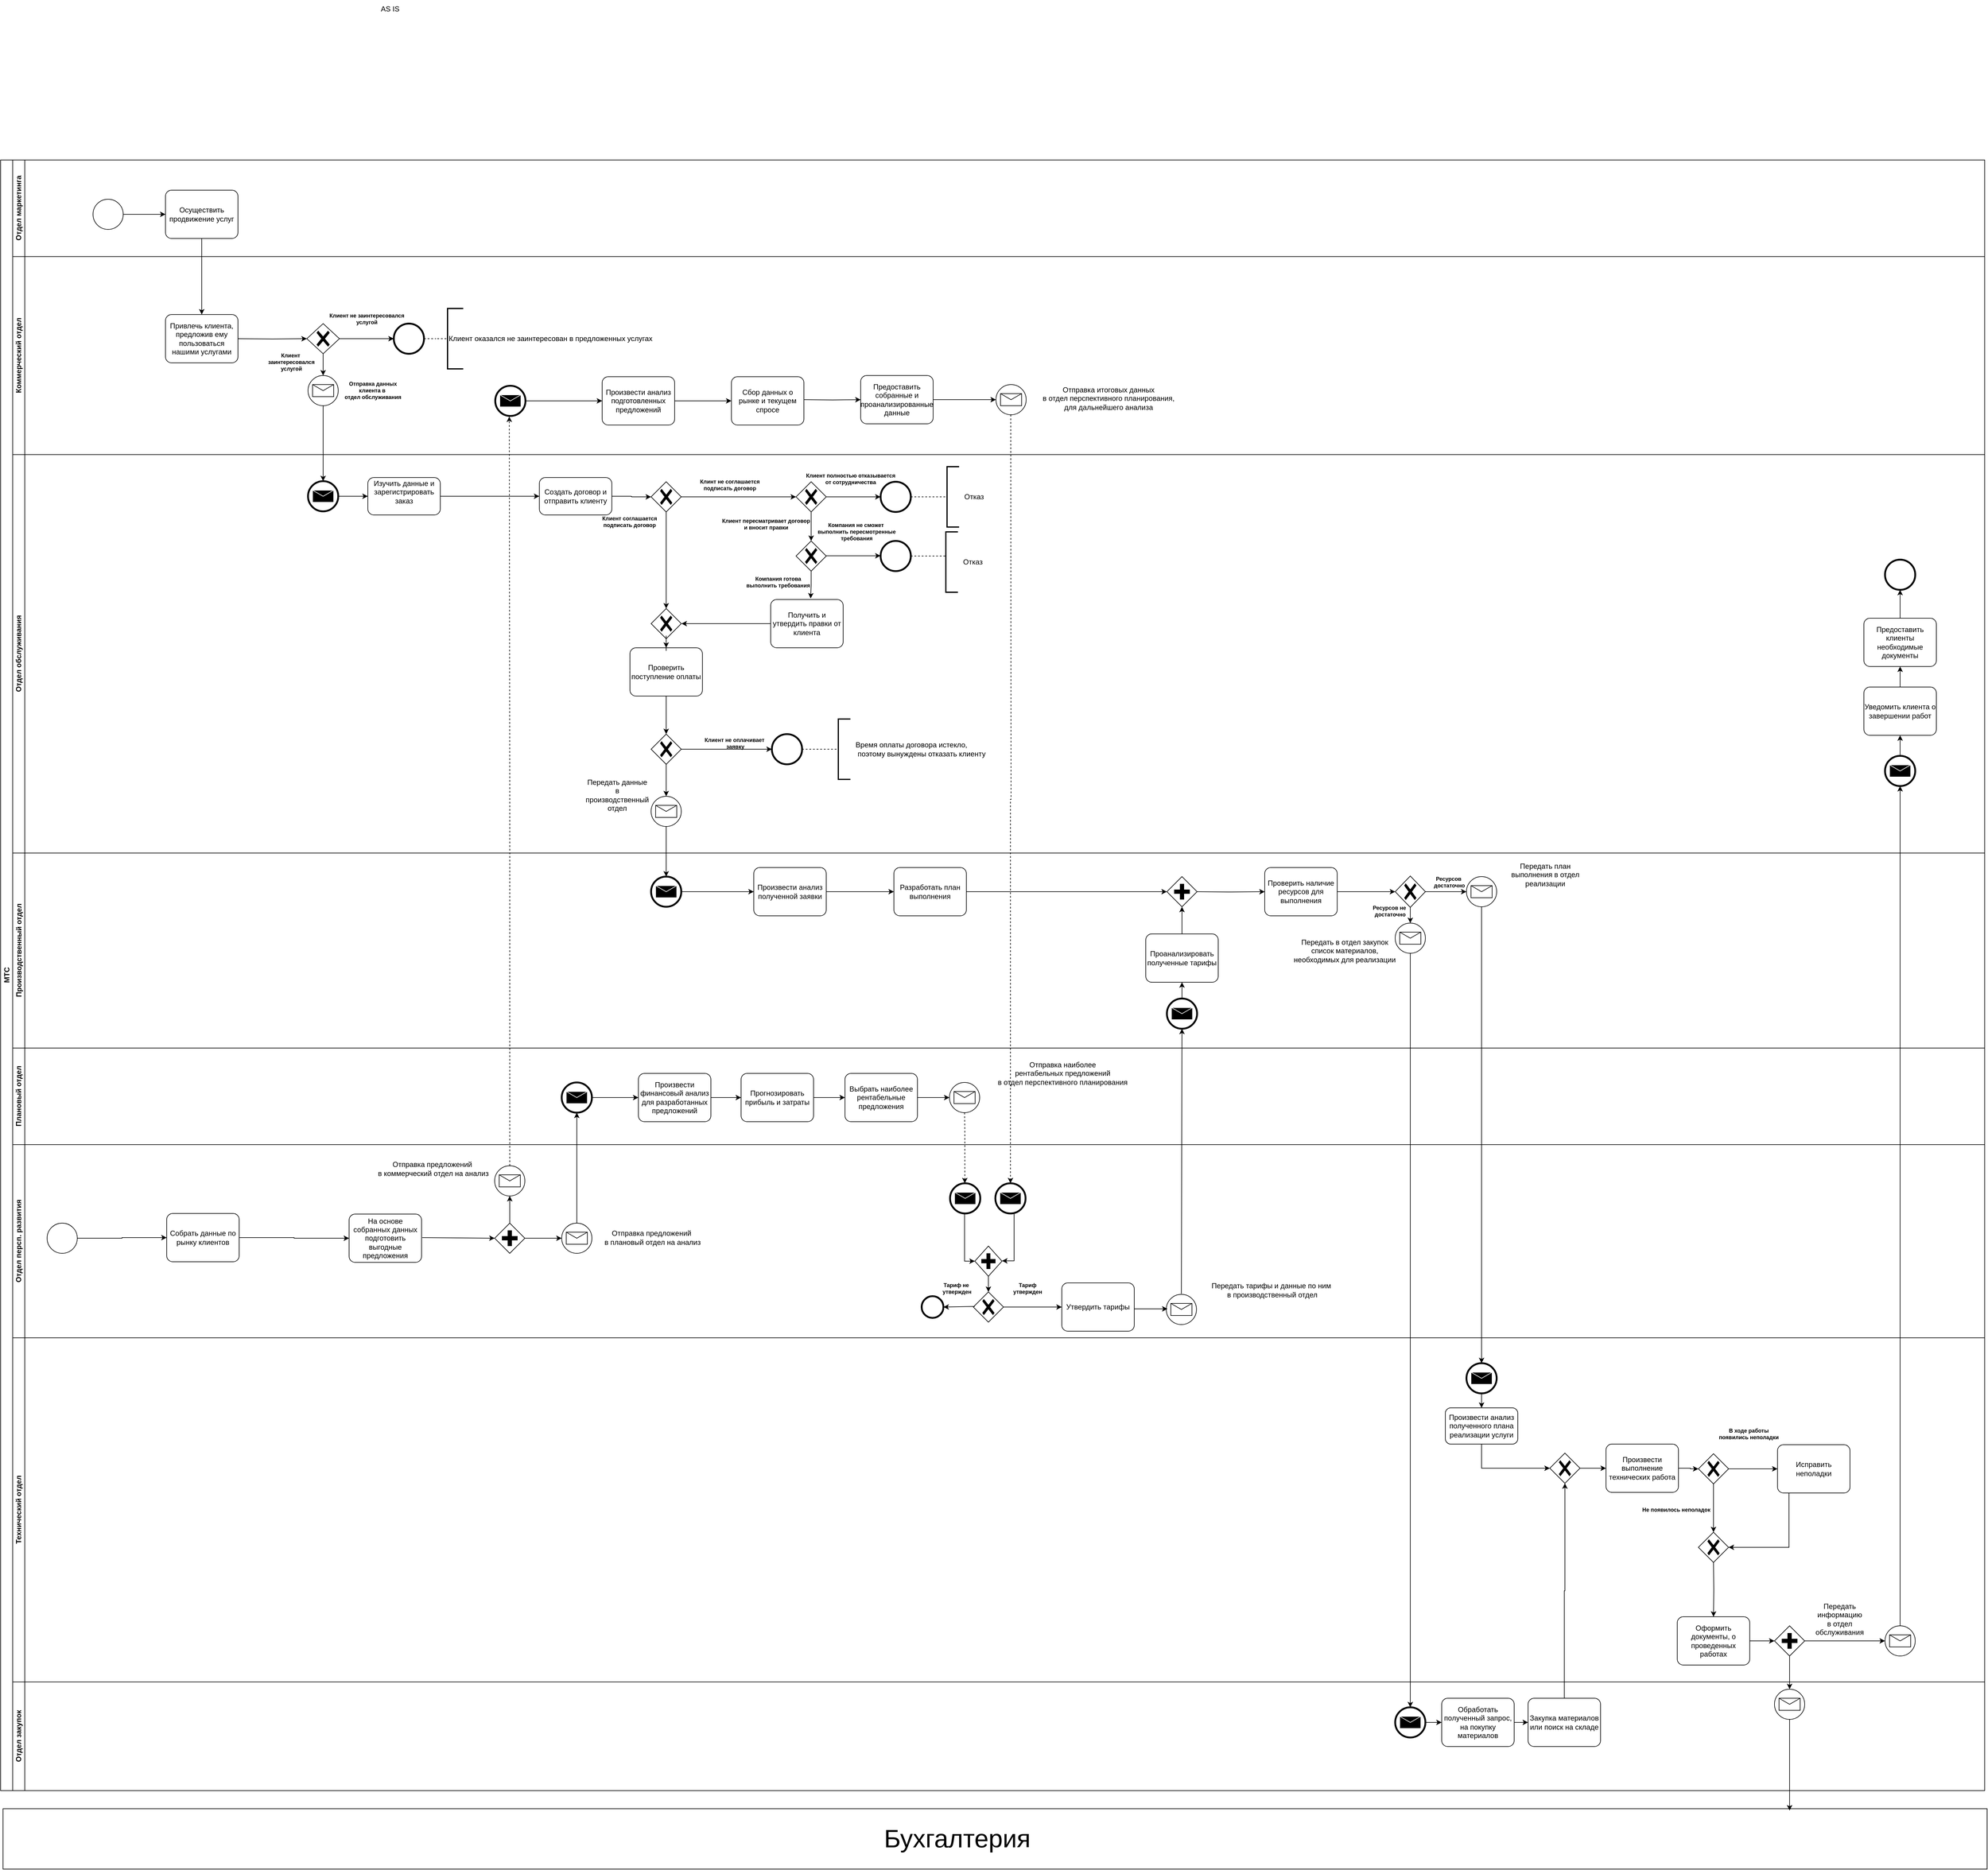 <mxfile version="26.0.16" pages="2">
  <diagram name="Страница — 1" id="W4fA4WaMRZmaJOSm98-F">
    <mxGraphModel dx="2348" dy="1429" grid="0" gridSize="10" guides="1" tooltips="1" connect="1" arrows="1" fold="1" page="0" pageScale="1" pageWidth="827" pageHeight="1169" math="0" shadow="0">
      <root>
        <mxCell id="0" />
        <mxCell id="1" parent="0" />
        <mxCell id="mMVf_9y5Yj_PCZkCn3cm-171" value="МТС" style="swimlane;html=1;childLayout=stackLayout;resizeParent=1;resizeParentMax=0;horizontal=0;startSize=20;horizontalStack=0;whiteSpace=wrap;" parent="1" vertex="1">
          <mxGeometry x="3" y="25" width="3285" height="2701" as="geometry" />
        </mxCell>
        <mxCell id="mMVf_9y5Yj_PCZkCn3cm-172" value="Отдел маркетинга" style="swimlane;html=1;startSize=20;horizontal=0;" parent="mMVf_9y5Yj_PCZkCn3cm-171" vertex="1">
          <mxGeometry x="20" width="3265" height="160" as="geometry">
            <mxRectangle x="20" width="1150" height="30" as="alternateBounds" />
          </mxGeometry>
        </mxCell>
        <mxCell id="mMVf_9y5Yj_PCZkCn3cm-333" value="" style="points=[[0.145,0.145,0],[0.5,0,0],[0.855,0.145,0],[1,0.5,0],[0.855,0.855,0],[0.5,1,0],[0.145,0.855,0],[0,0.5,0]];shape=mxgraph.bpmn.event;html=1;verticalLabelPosition=bottom;labelBackgroundColor=#ffffff;verticalAlign=top;align=center;perimeter=ellipsePerimeter;outlineConnect=0;aspect=fixed;outline=standard;symbol=general;" parent="mMVf_9y5Yj_PCZkCn3cm-172" vertex="1">
          <mxGeometry x="133" y="65" width="50" height="50" as="geometry" />
        </mxCell>
        <mxCell id="mMVf_9y5Yj_PCZkCn3cm-334" value="Осуществить продвижение услуг" style="points=[[0.25,0,0],[0.5,0,0],[0.75,0,0],[1,0.25,0],[1,0.5,0],[1,0.75,0],[0.75,1,0],[0.5,1,0],[0.25,1,0],[0,0.75,0],[0,0.5,0],[0,0.25,0]];shape=mxgraph.bpmn.task;whiteSpace=wrap;rectStyle=rounded;size=10;html=1;container=1;expand=0;collapsible=0;taskMarker=abstract;" parent="mMVf_9y5Yj_PCZkCn3cm-172" vertex="1">
          <mxGeometry x="253" y="50" width="120" height="80" as="geometry" />
        </mxCell>
        <mxCell id="mMVf_9y5Yj_PCZkCn3cm-335" style="edgeStyle=orthogonalEdgeStyle;rounded=0;orthogonalLoop=1;jettySize=auto;html=1;entryX=0;entryY=0.5;entryDx=0;entryDy=0;entryPerimeter=0;" parent="mMVf_9y5Yj_PCZkCn3cm-172" source="mMVf_9y5Yj_PCZkCn3cm-333" target="mMVf_9y5Yj_PCZkCn3cm-334" edge="1">
          <mxGeometry relative="1" as="geometry" />
        </mxCell>
        <mxCell id="mMVf_9y5Yj_PCZkCn3cm-176" value="Коммерческий отдел" style="swimlane;html=1;startSize=20;horizontal=0;" parent="mMVf_9y5Yj_PCZkCn3cm-171" vertex="1">
          <mxGeometry x="20" y="160" width="3265" height="328" as="geometry" />
        </mxCell>
        <mxCell id="mMVf_9y5Yj_PCZkCn3cm-336" value="Привлечь клиента, предложив ему пользоваться нашими услугами" style="points=[[0.25,0,0],[0.5,0,0],[0.75,0,0],[1,0.25,0],[1,0.5,0],[1,0.75,0],[0.75,1,0],[0.5,1,0],[0.25,1,0],[0,0.75,0],[0,0.5,0],[0,0.25,0]];shape=mxgraph.bpmn.task;whiteSpace=wrap;rectStyle=rounded;size=10;html=1;container=1;expand=0;collapsible=0;taskMarker=abstract;" parent="mMVf_9y5Yj_PCZkCn3cm-176" vertex="1">
          <mxGeometry x="253" y="96" width="120" height="80" as="geometry" />
        </mxCell>
        <mxCell id="mMVf_9y5Yj_PCZkCn3cm-345" value="" style="edgeStyle=orthogonalEdgeStyle;rounded=0;orthogonalLoop=1;jettySize=auto;html=1;" parent="mMVf_9y5Yj_PCZkCn3cm-176" source="mMVf_9y5Yj_PCZkCn3cm-338" target="mMVf_9y5Yj_PCZkCn3cm-342" edge="1">
          <mxGeometry relative="1" as="geometry" />
        </mxCell>
        <mxCell id="mMVf_9y5Yj_PCZkCn3cm-348" value="" style="edgeStyle=orthogonalEdgeStyle;rounded=0;orthogonalLoop=1;jettySize=auto;html=1;" parent="mMVf_9y5Yj_PCZkCn3cm-176" source="mMVf_9y5Yj_PCZkCn3cm-338" target="mMVf_9y5Yj_PCZkCn3cm-347" edge="1">
          <mxGeometry relative="1" as="geometry" />
        </mxCell>
        <mxCell id="mMVf_9y5Yj_PCZkCn3cm-338" value="" style="points=[[0.25,0.25,0],[0.5,0,0],[0.75,0.25,0],[1,0.5,0],[0.75,0.75,0],[0.5,1,0],[0.25,0.75,0],[0,0.5,0]];shape=mxgraph.bpmn.gateway2;html=1;verticalLabelPosition=bottom;labelBackgroundColor=#ffffff;verticalAlign=top;align=center;perimeter=rhombusPerimeter;outlineConnect=0;outline=none;symbol=none;gwType=exclusive;" parent="mMVf_9y5Yj_PCZkCn3cm-176" vertex="1">
          <mxGeometry x="487" y="111" width="54" height="50" as="geometry" />
        </mxCell>
        <mxCell id="mMVf_9y5Yj_PCZkCn3cm-339" style="edgeStyle=orthogonalEdgeStyle;rounded=0;orthogonalLoop=1;jettySize=auto;html=1;entryX=0;entryY=0.5;entryDx=0;entryDy=0;entryPerimeter=0;" parent="mMVf_9y5Yj_PCZkCn3cm-176" target="mMVf_9y5Yj_PCZkCn3cm-338" edge="1">
          <mxGeometry relative="1" as="geometry">
            <mxPoint x="373" y="136" as="sourcePoint" />
          </mxGeometry>
        </mxCell>
        <mxCell id="mMVf_9y5Yj_PCZkCn3cm-340" value="Клиент не заинтересовался&lt;br&gt;услугой" style="text;strokeColor=none;fillColor=none;html=1;fontSize=9;fontStyle=1;verticalAlign=middle;align=center;" parent="mMVf_9y5Yj_PCZkCn3cm-176" vertex="1">
          <mxGeometry x="541" y="83" width="90" height="40" as="geometry" />
        </mxCell>
        <mxCell id="mMVf_9y5Yj_PCZkCn3cm-341" value="Клиент&amp;nbsp;&lt;div&gt;заинтересовался&lt;br&gt;услугой&lt;/div&gt;" style="text;strokeColor=none;fillColor=none;html=1;fontSize=9;fontStyle=1;verticalAlign=middle;align=center;" parent="mMVf_9y5Yj_PCZkCn3cm-176" vertex="1">
          <mxGeometry x="416" y="155" width="90" height="40" as="geometry" />
        </mxCell>
        <mxCell id="mMVf_9y5Yj_PCZkCn3cm-342" value="" style="points=[[0.145,0.145,0],[0.5,0,0],[0.855,0.145,0],[1,0.5,0],[0.855,0.855,0],[0.5,1,0],[0.145,0.855,0],[0,0.5,0]];shape=mxgraph.bpmn.event;html=1;verticalLabelPosition=bottom;labelBackgroundColor=#ffffff;verticalAlign=top;align=center;perimeter=ellipsePerimeter;outlineConnect=0;aspect=fixed;outline=end;symbol=terminate2;" parent="mMVf_9y5Yj_PCZkCn3cm-176" vertex="1">
          <mxGeometry x="631" y="111" width="50" height="50" as="geometry" />
        </mxCell>
        <mxCell id="mMVf_9y5Yj_PCZkCn3cm-343" value="Клиент оказался не заинтересован в предложенных услугах" style="strokeWidth=2;html=1;shape=mxgraph.flowchart.annotation_1;align=left;pointerEvents=1;" parent="mMVf_9y5Yj_PCZkCn3cm-176" vertex="1">
          <mxGeometry x="720" y="86" width="26" height="100" as="geometry" />
        </mxCell>
        <mxCell id="mMVf_9y5Yj_PCZkCn3cm-344" style="edgeStyle=orthogonalEdgeStyle;rounded=0;orthogonalLoop=1;jettySize=auto;html=1;entryX=0;entryY=0.5;entryDx=0;entryDy=0;entryPerimeter=0;dashed=1;endArrow=none;endFill=0;" parent="mMVf_9y5Yj_PCZkCn3cm-176" source="mMVf_9y5Yj_PCZkCn3cm-342" target="mMVf_9y5Yj_PCZkCn3cm-343" edge="1">
          <mxGeometry relative="1" as="geometry" />
        </mxCell>
        <mxCell id="mMVf_9y5Yj_PCZkCn3cm-347" value="" style="points=[[0.145,0.145,0],[0.5,0,0],[0.855,0.145,0],[1,0.5,0],[0.855,0.855,0],[0.5,1,0],[0.145,0.855,0],[0,0.5,0]];shape=mxgraph.bpmn.event;html=1;verticalLabelPosition=bottom;labelBackgroundColor=#ffffff;verticalAlign=top;align=center;perimeter=ellipsePerimeter;outlineConnect=0;aspect=fixed;outline=standard;symbol=message;" parent="mMVf_9y5Yj_PCZkCn3cm-176" vertex="1">
          <mxGeometry x="489" y="197" width="50" height="50" as="geometry" />
        </mxCell>
        <mxCell id="mMVf_9y5Yj_PCZkCn3cm-349" value="Отправка данных&lt;br&gt;клиента в&amp;nbsp;&lt;br&gt;отдел обслуживания" style="text;strokeColor=none;fillColor=none;html=1;fontSize=9;fontStyle=1;verticalAlign=middle;align=center;" parent="mMVf_9y5Yj_PCZkCn3cm-176" vertex="1">
          <mxGeometry x="551" y="202" width="90" height="40" as="geometry" />
        </mxCell>
        <mxCell id="6tyxrAnVvJZaLS2WUo1E-17" value="Произвести анализ подготовленных предложений" style="points=[[0.25,0,0],[0.5,0,0],[0.75,0,0],[1,0.25,0],[1,0.5,0],[1,0.75,0],[0.75,1,0],[0.5,1,0],[0.25,1,0],[0,0.75,0],[0,0.5,0],[0,0.25,0]];shape=mxgraph.bpmn.task;whiteSpace=wrap;rectStyle=rounded;size=10;html=1;container=1;expand=0;collapsible=0;taskMarker=abstract;" parent="mMVf_9y5Yj_PCZkCn3cm-176" vertex="1">
          <mxGeometry x="976" y="199" width="120" height="80" as="geometry" />
        </mxCell>
        <mxCell id="6tyxrAnVvJZaLS2WUo1E-18" value="Сбор данных о рынке и текущем спросе" style="points=[[0.25,0,0],[0.5,0,0],[0.75,0,0],[1,0.25,0],[1,0.5,0],[1,0.75,0],[0.75,1,0],[0.5,1,0],[0.25,1,0],[0,0.75,0],[0,0.5,0],[0,0.25,0]];shape=mxgraph.bpmn.task;whiteSpace=wrap;rectStyle=rounded;size=10;html=1;container=1;expand=0;collapsible=0;taskMarker=abstract;" parent="mMVf_9y5Yj_PCZkCn3cm-176" vertex="1">
          <mxGeometry x="1190" y="199" width="120" height="80" as="geometry" />
        </mxCell>
        <mxCell id="6tyxrAnVvJZaLS2WUo1E-19" style="edgeStyle=orthogonalEdgeStyle;rounded=0;orthogonalLoop=1;jettySize=auto;html=1;entryX=0;entryY=0.5;entryDx=0;entryDy=0;entryPerimeter=0;" parent="mMVf_9y5Yj_PCZkCn3cm-176" source="6tyxrAnVvJZaLS2WUo1E-17" target="6tyxrAnVvJZaLS2WUo1E-18" edge="1">
          <mxGeometry relative="1" as="geometry" />
        </mxCell>
        <mxCell id="6tyxrAnVvJZaLS2WUo1E-20" value="" style="points=[[0.145,0.145,0],[0.5,0,0],[0.855,0.145,0],[1,0.5,0],[0.855,0.855,0],[0.5,1,0],[0.145,0.855,0],[0,0.5,0]];shape=mxgraph.bpmn.event;html=1;verticalLabelPosition=bottom;labelBackgroundColor=#ffffff;verticalAlign=top;align=center;perimeter=ellipsePerimeter;outlineConnect=0;aspect=fixed;outline=end;symbol=message;" parent="mMVf_9y5Yj_PCZkCn3cm-176" vertex="1">
          <mxGeometry x="799" y="214" width="50" height="50" as="geometry" />
        </mxCell>
        <mxCell id="6tyxrAnVvJZaLS2WUo1E-21" style="edgeStyle=orthogonalEdgeStyle;rounded=0;orthogonalLoop=1;jettySize=auto;html=1;entryX=0;entryY=0.5;entryDx=0;entryDy=0;entryPerimeter=0;" parent="mMVf_9y5Yj_PCZkCn3cm-176" source="6tyxrAnVvJZaLS2WUo1E-20" target="6tyxrAnVvJZaLS2WUo1E-17" edge="1">
          <mxGeometry relative="1" as="geometry" />
        </mxCell>
        <mxCell id="6tyxrAnVvJZaLS2WUo1E-26" value="" style="edgeStyle=orthogonalEdgeStyle;rounded=0;orthogonalLoop=1;jettySize=auto;html=1;entryX=0;entryY=0.5;entryDx=0;entryDy=0;entryPerimeter=0;" parent="mMVf_9y5Yj_PCZkCn3cm-176" source="6tyxrAnVvJZaLS2WUo1E-22" target="6tyxrAnVvJZaLS2WUo1E-24" edge="1">
          <mxGeometry relative="1" as="geometry">
            <mxPoint x="1604" y="237" as="targetPoint" />
          </mxGeometry>
        </mxCell>
        <mxCell id="6tyxrAnVvJZaLS2WUo1E-22" value="Предоставить собранные и проанализированные данные" style="points=[[0.25,0,0],[0.5,0,0],[0.75,0,0],[1,0.25,0],[1,0.5,0],[1,0.75,0],[0.75,1,0],[0.5,1,0],[0.25,1,0],[0,0.75,0],[0,0.5,0],[0,0.25,0]];shape=mxgraph.bpmn.task;whiteSpace=wrap;rectStyle=rounded;size=10;html=1;container=1;expand=0;collapsible=0;taskMarker=abstract;" parent="mMVf_9y5Yj_PCZkCn3cm-176" vertex="1">
          <mxGeometry x="1404" y="197" width="120" height="80" as="geometry" />
        </mxCell>
        <mxCell id="6tyxrAnVvJZaLS2WUo1E-23" style="edgeStyle=orthogonalEdgeStyle;rounded=0;orthogonalLoop=1;jettySize=auto;html=1;entryX=0;entryY=0.5;entryDx=0;entryDy=0;entryPerimeter=0;" parent="mMVf_9y5Yj_PCZkCn3cm-176" target="6tyxrAnVvJZaLS2WUo1E-22" edge="1">
          <mxGeometry relative="1" as="geometry">
            <mxPoint x="1310" y="237" as="sourcePoint" />
          </mxGeometry>
        </mxCell>
        <mxCell id="6tyxrAnVvJZaLS2WUo1E-24" value="" style="points=[[0.145,0.145,0],[0.5,0,0],[0.855,0.145,0],[1,0.5,0],[0.855,0.855,0],[0.5,1,0],[0.145,0.855,0],[0,0.5,0]];shape=mxgraph.bpmn.event;html=1;verticalLabelPosition=bottom;labelBackgroundColor=#ffffff;verticalAlign=top;align=center;perimeter=ellipsePerimeter;outlineConnect=0;aspect=fixed;outline=standard;symbol=message;" parent="mMVf_9y5Yj_PCZkCn3cm-176" vertex="1">
          <mxGeometry x="1628" y="212" width="50" height="50" as="geometry" />
        </mxCell>
        <mxCell id="6tyxrAnVvJZaLS2WUo1E-27" value="Отправка итоговых данных &lt;br&gt;в отдел перспективного планирования, &lt;br&gt;для дальнейшего анализа" style="text;html=1;align=center;verticalAlign=middle;resizable=0;points=[];autosize=1;strokeColor=none;fillColor=none;" parent="mMVf_9y5Yj_PCZkCn3cm-176" vertex="1">
          <mxGeometry x="1696" y="207" width="236" height="55" as="geometry" />
        </mxCell>
        <mxCell id="6tyxrAnVvJZaLS2WUo1E-28" style="edgeStyle=orthogonalEdgeStyle;rounded=0;orthogonalLoop=1;jettySize=auto;html=1;dashed=1;entryX=0.5;entryY=0;entryDx=0;entryDy=0;entryPerimeter=0;" parent="mMVf_9y5Yj_PCZkCn3cm-176" target="6tyxrAnVvJZaLS2WUo1E-45" edge="1">
          <mxGeometry relative="1" as="geometry">
            <mxPoint x="1652.47" y="262" as="sourcePoint" />
            <mxPoint x="1652" y="1512" as="targetPoint" />
          </mxGeometry>
        </mxCell>
        <mxCell id="mMVf_9y5Yj_PCZkCn3cm-196" value="Отдел обслуживания" style="swimlane;html=1;startSize=20;horizontal=0;" parent="mMVf_9y5Yj_PCZkCn3cm-171" vertex="1">
          <mxGeometry x="20" y="488" width="3265" height="660" as="geometry" />
        </mxCell>
        <mxCell id="mMVf_9y5Yj_PCZkCn3cm-351" value="" style="points=[[0.145,0.145,0],[0.5,0,0],[0.855,0.145,0],[1,0.5,0],[0.855,0.855,0],[0.5,1,0],[0.145,0.855,0],[0,0.5,0]];shape=mxgraph.bpmn.event;html=1;verticalLabelPosition=bottom;labelBackgroundColor=#ffffff;verticalAlign=top;align=center;perimeter=ellipsePerimeter;outlineConnect=0;aspect=fixed;outline=end;symbol=message;" parent="mMVf_9y5Yj_PCZkCn3cm-196" vertex="1">
          <mxGeometry x="489" y="44" width="50" height="50" as="geometry" />
        </mxCell>
        <mxCell id="mMVf_9y5Yj_PCZkCn3cm-353" value="Изучить данные и зарегистрировать заказ&lt;div&gt;&lt;br&gt;&lt;/div&gt;" style="points=[[0.25,0,0],[0.5,0,0],[0.75,0,0],[1,0.25,0],[1,0.5,0],[1,0.75,0],[0.75,1,0],[0.5,1,0],[0.25,1,0],[0,0.75,0],[0,0.5,0],[0,0.25,0]];shape=mxgraph.bpmn.task;whiteSpace=wrap;rectStyle=rounded;size=10;html=1;container=1;expand=0;collapsible=0;taskMarker=abstract;" parent="mMVf_9y5Yj_PCZkCn3cm-196" vertex="1">
          <mxGeometry x="588" y="38" width="120" height="62" as="geometry" />
        </mxCell>
        <mxCell id="mMVf_9y5Yj_PCZkCn3cm-354" style="edgeStyle=orthogonalEdgeStyle;rounded=0;orthogonalLoop=1;jettySize=auto;html=1;exitX=1;exitY=0.5;exitDx=0;exitDy=0;exitPerimeter=0;entryX=0;entryY=0.5;entryDx=0;entryDy=0;entryPerimeter=0;" parent="mMVf_9y5Yj_PCZkCn3cm-196" source="mMVf_9y5Yj_PCZkCn3cm-351" target="mMVf_9y5Yj_PCZkCn3cm-353" edge="1">
          <mxGeometry relative="1" as="geometry" />
        </mxCell>
        <mxCell id="mMVf_9y5Yj_PCZkCn3cm-355" value="&lt;div&gt;Создать договор и отправить клиенту&lt;/div&gt;" style="points=[[0.25,0,0],[0.5,0,0],[0.75,0,0],[1,0.25,0],[1,0.5,0],[1,0.75,0],[0.75,1,0],[0.5,1,0],[0.25,1,0],[0,0.75,0],[0,0.5,0],[0,0.25,0]];shape=mxgraph.bpmn.task;whiteSpace=wrap;rectStyle=rounded;size=10;html=1;container=1;expand=0;collapsible=0;taskMarker=abstract;" parent="mMVf_9y5Yj_PCZkCn3cm-196" vertex="1">
          <mxGeometry x="872" y="38" width="120" height="62" as="geometry" />
        </mxCell>
        <mxCell id="mMVf_9y5Yj_PCZkCn3cm-356" style="edgeStyle=orthogonalEdgeStyle;rounded=0;orthogonalLoop=1;jettySize=auto;html=1;exitX=1;exitY=0.5;exitDx=0;exitDy=0;exitPerimeter=0;entryX=0;entryY=0.5;entryDx=0;entryDy=0;entryPerimeter=0;" parent="mMVf_9y5Yj_PCZkCn3cm-196" source="mMVf_9y5Yj_PCZkCn3cm-353" target="mMVf_9y5Yj_PCZkCn3cm-355" edge="1">
          <mxGeometry relative="1" as="geometry">
            <mxPoint x="702" y="144" as="sourcePoint" />
          </mxGeometry>
        </mxCell>
        <mxCell id="6tyxrAnVvJZaLS2WUo1E-82" style="edgeStyle=orthogonalEdgeStyle;rounded=0;orthogonalLoop=1;jettySize=auto;html=1;" parent="mMVf_9y5Yj_PCZkCn3cm-196" source="6tyxrAnVvJZaLS2WUo1E-83" target="6tyxrAnVvJZaLS2WUo1E-86" edge="1">
          <mxGeometry relative="1" as="geometry" />
        </mxCell>
        <mxCell id="6tyxrAnVvJZaLS2WUo1E-83" value="" style="points=[[0.25,0.25,0],[0.5,0,0],[0.75,0.25,0],[1,0.5,0],[0.75,0.75,0],[0.5,1,0],[0.25,0.75,0],[0,0.5,0]];shape=mxgraph.bpmn.gateway2;html=1;verticalLabelPosition=bottom;labelBackgroundColor=#ffffff;verticalAlign=top;align=center;perimeter=rhombusPerimeter;outlineConnect=0;outline=none;symbol=none;gwType=exclusive;" parent="mMVf_9y5Yj_PCZkCn3cm-196" vertex="1">
          <mxGeometry x="1057" y="45" width="50" height="50" as="geometry" />
        </mxCell>
        <mxCell id="6tyxrAnVvJZaLS2WUo1E-84" style="edgeStyle=orthogonalEdgeStyle;rounded=0;orthogonalLoop=1;jettySize=auto;html=1;" parent="mMVf_9y5Yj_PCZkCn3cm-196" source="6tyxrAnVvJZaLS2WUo1E-85" target="6tyxrAnVvJZaLS2WUo1E-97" edge="1">
          <mxGeometry relative="1" as="geometry" />
        </mxCell>
        <mxCell id="6tyxrAnVvJZaLS2WUo1E-85" value="Проверить поступление оплаты" style="points=[[0.25,0,0],[0.5,0,0],[0.75,0,0],[1,0.25,0],[1,0.5,0],[1,0.75,0],[0.75,1,0],[0.5,1,0],[0.25,1,0],[0,0.75,0],[0,0.5,0],[0,0.25,0]];shape=mxgraph.bpmn.task;whiteSpace=wrap;rectStyle=rounded;size=10;html=1;container=1;expand=0;collapsible=0;taskMarker=abstract;" parent="mMVf_9y5Yj_PCZkCn3cm-196" vertex="1">
          <mxGeometry x="1022" y="320" width="120" height="80" as="geometry" />
        </mxCell>
        <mxCell id="6tyxrAnVvJZaLS2WUo1E-86" value="" style="points=[[0.25,0.25,0],[0.5,0,0],[0.75,0.25,0],[1,0.5,0],[0.75,0.75,0],[0.5,1,0],[0.25,0.75,0],[0,0.5,0]];shape=mxgraph.bpmn.gateway2;html=1;verticalLabelPosition=bottom;labelBackgroundColor=#ffffff;verticalAlign=top;align=center;perimeter=rhombusPerimeter;outlineConnect=0;outline=none;symbol=none;gwType=exclusive;" parent="mMVf_9y5Yj_PCZkCn3cm-196" vertex="1">
          <mxGeometry x="1297" y="45" width="50" height="50" as="geometry" />
        </mxCell>
        <mxCell id="6tyxrAnVvJZaLS2WUo1E-87" value="" style="points=[[0.145,0.145,0],[0.5,0,0],[0.855,0.145,0],[1,0.5,0],[0.855,0.855,0],[0.5,1,0],[0.145,0.855,0],[0,0.5,0]];shape=mxgraph.bpmn.event;html=1;verticalLabelPosition=bottom;labelBackgroundColor=#ffffff;verticalAlign=top;align=center;perimeter=ellipsePerimeter;outlineConnect=0;aspect=fixed;outline=end;symbol=terminate2;" parent="mMVf_9y5Yj_PCZkCn3cm-196" vertex="1">
          <mxGeometry x="1437" y="45" width="50" height="50" as="geometry" />
        </mxCell>
        <mxCell id="6tyxrAnVvJZaLS2WUo1E-88" value="&lt;span style=&quot;white-space: pre;&quot;&gt;&#x9;&lt;/span&gt;Отказ" style="strokeWidth=2;html=1;shape=mxgraph.flowchart.annotation_1;align=left;pointerEvents=1;" parent="mMVf_9y5Yj_PCZkCn3cm-196" vertex="1">
          <mxGeometry x="1547" y="20" width="20" height="100" as="geometry" />
        </mxCell>
        <mxCell id="6tyxrAnVvJZaLS2WUo1E-89" style="edgeStyle=orthogonalEdgeStyle;rounded=0;orthogonalLoop=1;jettySize=auto;html=1;entryX=0;entryY=0.5;entryDx=0;entryDy=0;entryPerimeter=0;dashed=1;endArrow=none;endFill=0;" parent="mMVf_9y5Yj_PCZkCn3cm-196" source="6tyxrAnVvJZaLS2WUo1E-87" target="6tyxrAnVvJZaLS2WUo1E-88" edge="1">
          <mxGeometry relative="1" as="geometry" />
        </mxCell>
        <mxCell id="6tyxrAnVvJZaLS2WUo1E-90" style="edgeStyle=orthogonalEdgeStyle;rounded=0;orthogonalLoop=1;jettySize=auto;html=1;entryX=0;entryY=0.5;entryDx=0;entryDy=0;entryPerimeter=0;" parent="mMVf_9y5Yj_PCZkCn3cm-196" source="6tyxrAnVvJZaLS2WUo1E-86" target="6tyxrAnVvJZaLS2WUo1E-87" edge="1">
          <mxGeometry relative="1" as="geometry" />
        </mxCell>
        <mxCell id="6tyxrAnVvJZaLS2WUo1E-92" style="edgeStyle=orthogonalEdgeStyle;rounded=0;orthogonalLoop=1;jettySize=auto;html=1;entryX=0.5;entryY=0;entryDx=0;entryDy=0;entryPerimeter=0;" parent="mMVf_9y5Yj_PCZkCn3cm-196" source="6tyxrAnVvJZaLS2WUo1E-83" edge="1" target="6tyxrAnVvJZaLS2WUo1E-104">
          <mxGeometry relative="1" as="geometry">
            <mxPoint x="1082" y="170" as="targetPoint" />
          </mxGeometry>
        </mxCell>
        <mxCell id="uk_OxKbv2m2nyZ8ZpO06-15" style="edgeStyle=orthogonalEdgeStyle;rounded=0;orthogonalLoop=1;jettySize=auto;html=1;" edge="1" parent="mMVf_9y5Yj_PCZkCn3cm-196" source="6tyxrAnVvJZaLS2WUo1E-93">
          <mxGeometry relative="1" as="geometry">
            <mxPoint x="1107.333" y="280" as="targetPoint" />
          </mxGeometry>
        </mxCell>
        <mxCell id="6tyxrAnVvJZaLS2WUo1E-93" value="Получить и утвердить правки от клиента" style="points=[[0.25,0,0],[0.5,0,0],[0.75,0,0],[1,0.25,0],[1,0.5,0],[1,0.75,0],[0.75,1,0],[0.5,1,0],[0.25,1,0],[0,0.75,0],[0,0.5,0],[0,0.25,0]];shape=mxgraph.bpmn.task;whiteSpace=wrap;rectStyle=rounded;size=10;html=1;container=1;expand=0;collapsible=0;taskMarker=abstract;" parent="mMVf_9y5Yj_PCZkCn3cm-196" vertex="1">
          <mxGeometry x="1255" y="240" width="120" height="80" as="geometry" />
        </mxCell>
        <mxCell id="6tyxrAnVvJZaLS2WUo1E-97" value="" style="points=[[0.25,0.25,0],[0.5,0,0],[0.75,0.25,0],[1,0.5,0],[0.75,0.75,0],[0.5,1,0],[0.25,0.75,0],[0,0.5,0]];shape=mxgraph.bpmn.gateway2;html=1;verticalLabelPosition=bottom;labelBackgroundColor=#ffffff;verticalAlign=top;align=center;perimeter=rhombusPerimeter;outlineConnect=0;outline=none;symbol=none;gwType=exclusive;" parent="mMVf_9y5Yj_PCZkCn3cm-196" vertex="1">
          <mxGeometry x="1057" y="463" width="50" height="50" as="geometry" />
        </mxCell>
        <mxCell id="6tyxrAnVvJZaLS2WUo1E-98" value="" style="points=[[0.145,0.145,0],[0.5,0,0],[0.855,0.145,0],[1,0.5,0],[0.855,0.855,0],[0.5,1,0],[0.145,0.855,0],[0,0.5,0]];shape=mxgraph.bpmn.event;html=1;verticalLabelPosition=bottom;labelBackgroundColor=#ffffff;verticalAlign=top;align=center;perimeter=ellipsePerimeter;outlineConnect=0;aspect=fixed;outline=end;symbol=terminate2;" parent="mMVf_9y5Yj_PCZkCn3cm-196" vertex="1">
          <mxGeometry x="1257" y="463" width="50" height="50" as="geometry" />
        </mxCell>
        <mxCell id="6tyxrAnVvJZaLS2WUo1E-99" value="&lt;span style=&quot;white-space: pre;&quot;&gt;&#x9;&lt;/span&gt;Время оплаты договора истекло,&amp;nbsp;&lt;br&gt;&lt;span style=&quot;white-space: pre;&quot;&gt;&#x9;&lt;/span&gt;&amp;nbsp;поэтому вынуждены отказать клиенту" style="strokeWidth=2;html=1;shape=mxgraph.flowchart.annotation_1;align=left;pointerEvents=1;" parent="mMVf_9y5Yj_PCZkCn3cm-196" vertex="1">
          <mxGeometry x="1367" y="438" width="20" height="100" as="geometry" />
        </mxCell>
        <mxCell id="6tyxrAnVvJZaLS2WUo1E-100" style="edgeStyle=orthogonalEdgeStyle;rounded=0;orthogonalLoop=1;jettySize=auto;html=1;entryX=0;entryY=0.5;entryDx=0;entryDy=0;entryPerimeter=0;dashed=1;endArrow=none;endFill=0;" parent="mMVf_9y5Yj_PCZkCn3cm-196" source="6tyxrAnVvJZaLS2WUo1E-98" target="6tyxrAnVvJZaLS2WUo1E-99" edge="1">
          <mxGeometry relative="1" as="geometry" />
        </mxCell>
        <mxCell id="6tyxrAnVvJZaLS2WUo1E-101" style="edgeStyle=orthogonalEdgeStyle;rounded=0;orthogonalLoop=1;jettySize=auto;html=1;entryX=0;entryY=0.5;entryDx=0;entryDy=0;entryPerimeter=0;" parent="mMVf_9y5Yj_PCZkCn3cm-196" source="6tyxrAnVvJZaLS2WUo1E-97" target="6tyxrAnVvJZaLS2WUo1E-98" edge="1">
          <mxGeometry relative="1" as="geometry" />
        </mxCell>
        <mxCell id="6tyxrAnVvJZaLS2WUo1E-103" value="Клинт не соглашается&lt;br&gt;подписать договор" style="text;strokeColor=none;fillColor=none;html=1;fontSize=9;fontStyle=1;verticalAlign=middle;align=center;" parent="mMVf_9y5Yj_PCZkCn3cm-196" vertex="1">
          <mxGeometry x="1137" y="30" width="100" height="40" as="geometry" />
        </mxCell>
        <mxCell id="6tyxrAnVvJZaLS2WUo1E-104" value="" style="points=[[0.25,0.25,0],[0.5,0,0],[0.75,0.25,0],[1,0.5,0],[0.75,0.75,0],[0.5,1,0],[0.25,0.75,0],[0,0.5,0]];shape=mxgraph.bpmn.gateway2;html=1;verticalLabelPosition=bottom;labelBackgroundColor=#ffffff;verticalAlign=top;align=center;perimeter=rhombusPerimeter;outlineConnect=0;outline=none;symbol=none;gwType=exclusive;" parent="mMVf_9y5Yj_PCZkCn3cm-196" vertex="1">
          <mxGeometry x="1057" y="255" width="50" height="50" as="geometry" />
        </mxCell>
        <mxCell id="6tyxrAnVvJZaLS2WUo1E-105" value="Клиент полностью отказывается&lt;br&gt;от сотрудничества" style="text;strokeColor=none;fillColor=none;html=1;fontSize=9;fontStyle=1;verticalAlign=middle;align=center;" parent="mMVf_9y5Yj_PCZkCn3cm-196" vertex="1">
          <mxGeometry x="1337" y="20" width="100" height="40" as="geometry" />
        </mxCell>
        <mxCell id="6tyxrAnVvJZaLS2WUo1E-106" value="Клиент пересматривает договор&lt;br&gt;и вносит правки" style="text;strokeColor=none;fillColor=none;html=1;fontSize=9;fontStyle=1;verticalAlign=middle;align=center;" parent="mMVf_9y5Yj_PCZkCn3cm-196" vertex="1">
          <mxGeometry x="1197" y="95" width="100" height="40" as="geometry" />
        </mxCell>
        <mxCell id="6tyxrAnVvJZaLS2WUo1E-107" value="Клиент не оплачивает&amp;nbsp;&lt;div&gt;заявку&lt;/div&gt;" style="text;strokeColor=none;fillColor=none;html=1;fontSize=9;fontStyle=1;verticalAlign=middle;align=center;" parent="mMVf_9y5Yj_PCZkCn3cm-196" vertex="1">
          <mxGeometry x="1146" y="458" width="100" height="40" as="geometry" />
        </mxCell>
        <mxCell id="6tyxrAnVvJZaLS2WUo1E-109" style="edgeStyle=orthogonalEdgeStyle;rounded=0;orthogonalLoop=1;jettySize=auto;html=1;entryX=0;entryY=0.5;entryDx=0;entryDy=0;entryPerimeter=0;" parent="mMVf_9y5Yj_PCZkCn3cm-196" source="mMVf_9y5Yj_PCZkCn3cm-355" target="6tyxrAnVvJZaLS2WUo1E-83" edge="1">
          <mxGeometry relative="1" as="geometry" />
        </mxCell>
        <mxCell id="6tyxrAnVvJZaLS2WUo1E-110" value="Клиент соглашается&lt;br&gt;подписать договор" style="text;strokeColor=none;fillColor=none;html=1;fontSize=9;fontStyle=1;verticalAlign=middle;align=center;" parent="mMVf_9y5Yj_PCZkCn3cm-196" vertex="1">
          <mxGeometry x="971" y="91" width="100" height="40" as="geometry" />
        </mxCell>
        <mxCell id="6tyxrAnVvJZaLS2WUo1E-112" value="Передать данные в производственный отдел" style="text;html=1;align=center;verticalAlign=middle;whiteSpace=wrap;rounded=0;" parent="mMVf_9y5Yj_PCZkCn3cm-196" vertex="1">
          <mxGeometry x="971" y="549" width="60" height="30" as="geometry" />
        </mxCell>
        <mxCell id="6tyxrAnVvJZaLS2WUo1E-111" value="" style="points=[[0.145,0.145,0],[0.5,0,0],[0.855,0.145,0],[1,0.5,0],[0.855,0.855,0],[0.5,1,0],[0.145,0.855,0],[0,0.5,0]];shape=mxgraph.bpmn.event;html=1;verticalLabelPosition=bottom;labelBackgroundColor=#ffffff;verticalAlign=top;align=center;perimeter=ellipsePerimeter;outlineConnect=0;aspect=fixed;outline=standard;symbol=message;" parent="mMVf_9y5Yj_PCZkCn3cm-196" vertex="1">
          <mxGeometry x="1057" y="566" width="50" height="50" as="geometry" />
        </mxCell>
        <mxCell id="6tyxrAnVvJZaLS2WUo1E-186" value="Уведомить клиента о завершении работ" style="points=[[0.25,0,0],[0.5,0,0],[0.75,0,0],[1,0.25,0],[1,0.5,0],[1,0.75,0],[0.75,1,0],[0.5,1,0],[0.25,1,0],[0,0.75,0],[0,0.5,0],[0,0.25,0]];shape=mxgraph.bpmn.task;whiteSpace=wrap;rectStyle=rounded;size=10;html=1;container=1;expand=0;collapsible=0;taskMarker=abstract;" parent="mMVf_9y5Yj_PCZkCn3cm-196" vertex="1">
          <mxGeometry x="3065" y="385" width="120" height="80" as="geometry" />
        </mxCell>
        <mxCell id="6tyxrAnVvJZaLS2WUo1E-190" value="" style="points=[[0.145,0.145,0],[0.5,0,0],[0.855,0.145,0],[1,0.5,0],[0.855,0.855,0],[0.5,1,0],[0.145,0.855,0],[0,0.5,0]];shape=mxgraph.bpmn.event;html=1;verticalLabelPosition=bottom;labelBackgroundColor=#ffffff;verticalAlign=top;align=center;perimeter=ellipsePerimeter;outlineConnect=0;aspect=fixed;outline=end;symbol=message;" parent="mMVf_9y5Yj_PCZkCn3cm-196" vertex="1">
          <mxGeometry x="3100" y="499" width="50" height="50" as="geometry" />
        </mxCell>
        <mxCell id="6tyxrAnVvJZaLS2WUo1E-194" style="edgeStyle=orthogonalEdgeStyle;rounded=0;orthogonalLoop=1;jettySize=auto;html=1;entryX=0.5;entryY=1;entryDx=0;entryDy=0;entryPerimeter=0;" parent="mMVf_9y5Yj_PCZkCn3cm-196" source="6tyxrAnVvJZaLS2WUo1E-190" target="6tyxrAnVvJZaLS2WUo1E-186" edge="1">
          <mxGeometry relative="1" as="geometry" />
        </mxCell>
        <mxCell id="6tyxrAnVvJZaLS2WUo1E-195" value="Предоставить клиенты необходимые документы" style="points=[[0.25,0,0],[0.5,0,0],[0.75,0,0],[1,0.25,0],[1,0.5,0],[1,0.75,0],[0.75,1,0],[0.5,1,0],[0.25,1,0],[0,0.75,0],[0,0.5,0],[0,0.25,0]];shape=mxgraph.bpmn.task;whiteSpace=wrap;rectStyle=rounded;size=10;html=1;container=1;expand=0;collapsible=0;taskMarker=abstract;" parent="mMVf_9y5Yj_PCZkCn3cm-196" vertex="1">
          <mxGeometry x="3065" y="271" width="120" height="80" as="geometry" />
        </mxCell>
        <mxCell id="6tyxrAnVvJZaLS2WUo1E-187" value="" style="points=[[0.145,0.145,0],[0.5,0,0],[0.855,0.145,0],[1,0.5,0],[0.855,0.855,0],[0.5,1,0],[0.145,0.855,0],[0,0.5,0]];shape=mxgraph.bpmn.event;html=1;verticalLabelPosition=bottom;labelBackgroundColor=#ffffff;verticalAlign=top;align=center;perimeter=ellipsePerimeter;outlineConnect=0;aspect=fixed;outline=end;symbol=terminate2;" parent="mMVf_9y5Yj_PCZkCn3cm-196" vertex="1">
          <mxGeometry x="3100" y="174" width="50" height="50" as="geometry" />
        </mxCell>
        <mxCell id="6tyxrAnVvJZaLS2WUo1E-196" style="edgeStyle=orthogonalEdgeStyle;rounded=0;orthogonalLoop=1;jettySize=auto;html=1;entryX=0.5;entryY=1;entryDx=0;entryDy=0;entryPerimeter=0;" parent="mMVf_9y5Yj_PCZkCn3cm-196" source="6tyxrAnVvJZaLS2WUo1E-186" target="6tyxrAnVvJZaLS2WUo1E-195" edge="1">
          <mxGeometry relative="1" as="geometry" />
        </mxCell>
        <mxCell id="6tyxrAnVvJZaLS2WUo1E-197" style="edgeStyle=orthogonalEdgeStyle;rounded=0;orthogonalLoop=1;jettySize=auto;html=1;entryX=0.5;entryY=1;entryDx=0;entryDy=0;entryPerimeter=0;" parent="mMVf_9y5Yj_PCZkCn3cm-196" source="6tyxrAnVvJZaLS2WUo1E-195" target="6tyxrAnVvJZaLS2WUo1E-187" edge="1">
          <mxGeometry relative="1" as="geometry" />
        </mxCell>
        <mxCell id="uk_OxKbv2m2nyZ8ZpO06-1" style="edgeStyle=orthogonalEdgeStyle;rounded=0;orthogonalLoop=1;jettySize=auto;html=1;entryX=0.5;entryY=0;entryDx=0;entryDy=0;entryPerimeter=0;" edge="1" parent="mMVf_9y5Yj_PCZkCn3cm-196" source="6tyxrAnVvJZaLS2WUo1E-97" target="6tyxrAnVvJZaLS2WUo1E-111">
          <mxGeometry relative="1" as="geometry" />
        </mxCell>
        <mxCell id="uk_OxKbv2m2nyZ8ZpO06-3" value="" style="points=[[0.25,0.25,0],[0.5,0,0],[0.75,0.25,0],[1,0.5,0],[0.75,0.75,0],[0.5,1,0],[0.25,0.75,0],[0,0.5,0]];shape=mxgraph.bpmn.gateway2;html=1;verticalLabelPosition=bottom;labelBackgroundColor=#ffffff;verticalAlign=top;align=center;perimeter=rhombusPerimeter;outlineConnect=0;outline=none;symbol=none;gwType=exclusive;" vertex="1" parent="mMVf_9y5Yj_PCZkCn3cm-196">
          <mxGeometry x="1297" y="143" width="50" height="50" as="geometry" />
        </mxCell>
        <mxCell id="uk_OxKbv2m2nyZ8ZpO06-4" style="edgeStyle=orthogonalEdgeStyle;rounded=0;orthogonalLoop=1;jettySize=auto;html=1;entryX=0;entryY=0.5;entryDx=0;entryDy=0;entryPerimeter=0;" edge="1" parent="mMVf_9y5Yj_PCZkCn3cm-196">
          <mxGeometry relative="1" as="geometry">
            <mxPoint x="1347" y="167.58" as="sourcePoint" />
            <mxPoint x="1437" y="167.58" as="targetPoint" />
          </mxGeometry>
        </mxCell>
        <mxCell id="uk_OxKbv2m2nyZ8ZpO06-5" value="" style="points=[[0.145,0.145,0],[0.5,0,0],[0.855,0.145,0],[1,0.5,0],[0.855,0.855,0],[0.5,1,0],[0.145,0.855,0],[0,0.5,0]];shape=mxgraph.bpmn.event;html=1;verticalLabelPosition=bottom;labelBackgroundColor=#ffffff;verticalAlign=top;align=center;perimeter=ellipsePerimeter;outlineConnect=0;aspect=fixed;outline=end;symbol=terminate2;" vertex="1" parent="mMVf_9y5Yj_PCZkCn3cm-196">
          <mxGeometry x="1437" y="143" width="50" height="50" as="geometry" />
        </mxCell>
        <mxCell id="uk_OxKbv2m2nyZ8ZpO06-6" style="edgeStyle=orthogonalEdgeStyle;rounded=0;orthogonalLoop=1;jettySize=auto;html=1;entryX=0;entryY=0.5;entryDx=0;entryDy=0;entryPerimeter=0;dashed=1;endArrow=none;endFill=0;" edge="1" parent="mMVf_9y5Yj_PCZkCn3cm-196" source="uk_OxKbv2m2nyZ8ZpO06-5">
          <mxGeometry relative="1" as="geometry">
            <mxPoint x="1547" y="168" as="targetPoint" />
          </mxGeometry>
        </mxCell>
        <mxCell id="uk_OxKbv2m2nyZ8ZpO06-7" value="&lt;span style=&quot;white-space: pre;&quot;&gt;&#x9;&lt;/span&gt;Отказ" style="strokeWidth=2;html=1;shape=mxgraph.flowchart.annotation_1;align=left;pointerEvents=1;" vertex="1" parent="mMVf_9y5Yj_PCZkCn3cm-196">
          <mxGeometry x="1545" y="128" width="20" height="100" as="geometry" />
        </mxCell>
        <mxCell id="uk_OxKbv2m2nyZ8ZpO06-8" style="edgeStyle=orthogonalEdgeStyle;rounded=0;orthogonalLoop=1;jettySize=auto;html=1;entryX=0.5;entryY=0;entryDx=0;entryDy=0;entryPerimeter=0;" edge="1" parent="mMVf_9y5Yj_PCZkCn3cm-196" source="6tyxrAnVvJZaLS2WUo1E-86" target="uk_OxKbv2m2nyZ8ZpO06-3">
          <mxGeometry relative="1" as="geometry" />
        </mxCell>
        <mxCell id="uk_OxKbv2m2nyZ8ZpO06-10" value="Компания не сможет&amp;nbsp;&lt;br&gt;выполнить пересмотренные&lt;br&gt;требования" style="text;strokeColor=none;fillColor=none;html=1;fontSize=9;fontStyle=1;verticalAlign=middle;align=center;" vertex="1" parent="mMVf_9y5Yj_PCZkCn3cm-196">
          <mxGeometry x="1347" y="108" width="100" height="40" as="geometry" />
        </mxCell>
        <mxCell id="uk_OxKbv2m2nyZ8ZpO06-12" style="edgeStyle=orthogonalEdgeStyle;rounded=0;orthogonalLoop=1;jettySize=auto;html=1;entryX=0.551;entryY=-0.021;entryDx=0;entryDy=0;entryPerimeter=0;" edge="1" parent="mMVf_9y5Yj_PCZkCn3cm-196" source="uk_OxKbv2m2nyZ8ZpO06-3" target="6tyxrAnVvJZaLS2WUo1E-93">
          <mxGeometry relative="1" as="geometry" />
        </mxCell>
        <mxCell id="uk_OxKbv2m2nyZ8ZpO06-13" value="Компания готова&lt;br&gt;выполнить требования" style="text;strokeColor=none;fillColor=none;html=1;fontSize=9;fontStyle=1;verticalAlign=middle;align=center;" vertex="1" parent="mMVf_9y5Yj_PCZkCn3cm-196">
          <mxGeometry x="1217" y="191" width="100" height="40" as="geometry" />
        </mxCell>
        <mxCell id="uk_OxKbv2m2nyZ8ZpO06-14" style="edgeStyle=orthogonalEdgeStyle;rounded=0;orthogonalLoop=1;jettySize=auto;html=1;entryX=0.5;entryY=0;entryDx=0;entryDy=0;entryPerimeter=0;" edge="1" parent="mMVf_9y5Yj_PCZkCn3cm-196" source="6tyxrAnVvJZaLS2WUo1E-104" target="6tyxrAnVvJZaLS2WUo1E-85">
          <mxGeometry relative="1" as="geometry" />
        </mxCell>
        <mxCell id="mMVf_9y5Yj_PCZkCn3cm-233" value="Производственный отдел" style="swimlane;html=1;startSize=20;horizontal=0;" parent="mMVf_9y5Yj_PCZkCn3cm-171" vertex="1">
          <mxGeometry x="20" y="1148" width="3265" height="323" as="geometry" />
        </mxCell>
        <mxCell id="6tyxrAnVvJZaLS2WUo1E-16" style="edgeStyle=orthogonalEdgeStyle;rounded=0;orthogonalLoop=1;jettySize=auto;html=1;dashed=1;exitX=0.5;exitY=0;exitDx=0;exitDy=0;exitPerimeter=0;" parent="mMVf_9y5Yj_PCZkCn3cm-233" source="6tyxrAnVvJZaLS2WUo1E-10" edge="1">
          <mxGeometry relative="1" as="geometry">
            <Array as="points" />
            <mxPoint x="822.46" y="480" as="sourcePoint" />
            <mxPoint x="822.23" y="-723" as="targetPoint" />
          </mxGeometry>
        </mxCell>
        <mxCell id="6tyxrAnVvJZaLS2WUo1E-79" style="edgeStyle=orthogonalEdgeStyle;rounded=0;orthogonalLoop=1;jettySize=auto;html=1;entryX=0.5;entryY=1;entryDx=0;entryDy=0;entryPerimeter=0;" parent="mMVf_9y5Yj_PCZkCn3cm-233" target="6tyxrAnVvJZaLS2WUo1E-81" edge="1">
          <mxGeometry relative="1" as="geometry">
            <mxPoint x="1935" y="730" as="sourcePoint" />
            <mxPoint x="1935" y="255" as="targetPoint" />
          </mxGeometry>
        </mxCell>
        <mxCell id="6tyxrAnVvJZaLS2WUo1E-81" value="" style="points=[[0.145,0.145,0],[0.5,0,0],[0.855,0.145,0],[1,0.5,0],[0.855,0.855,0],[0.5,1,0],[0.145,0.855,0],[0,0.5,0]];shape=mxgraph.bpmn.event;html=1;verticalLabelPosition=bottom;labelBackgroundColor=#ffffff;verticalAlign=top;align=center;perimeter=ellipsePerimeter;outlineConnect=0;aspect=fixed;outline=end;symbol=message;" parent="mMVf_9y5Yj_PCZkCn3cm-233" vertex="1">
          <mxGeometry x="1911" y="241" width="50" height="50" as="geometry" />
        </mxCell>
        <mxCell id="6tyxrAnVvJZaLS2WUo1E-119" style="edgeStyle=orthogonalEdgeStyle;rounded=0;orthogonalLoop=1;jettySize=auto;html=1;" parent="mMVf_9y5Yj_PCZkCn3cm-233" source="6tyxrAnVvJZaLS2WUo1E-113" target="6tyxrAnVvJZaLS2WUo1E-115" edge="1">
          <mxGeometry relative="1" as="geometry" />
        </mxCell>
        <mxCell id="6tyxrAnVvJZaLS2WUo1E-113" value="" style="points=[[0.145,0.145,0],[0.5,0,0],[0.855,0.145,0],[1,0.5,0],[0.855,0.855,0],[0.5,1,0],[0.145,0.855,0],[0,0.5,0]];shape=mxgraph.bpmn.event;html=1;verticalLabelPosition=bottom;labelBackgroundColor=#ffffff;verticalAlign=top;align=center;perimeter=ellipsePerimeter;outlineConnect=0;aspect=fixed;outline=end;symbol=message;" parent="mMVf_9y5Yj_PCZkCn3cm-233" vertex="1">
          <mxGeometry x="1057" y="39" width="50" height="50" as="geometry" />
        </mxCell>
        <mxCell id="6tyxrAnVvJZaLS2WUo1E-117" value="Разработать план выполнения" style="points=[[0.25,0,0],[0.5,0,0],[0.75,0,0],[1,0.25,0],[1,0.5,0],[1,0.75,0],[0.75,1,0],[0.5,1,0],[0.25,1,0],[0,0.75,0],[0,0.5,0],[0,0.25,0]];shape=mxgraph.bpmn.task;whiteSpace=wrap;rectStyle=rounded;size=10;html=1;container=1;expand=0;collapsible=0;taskMarker=abstract;" parent="mMVf_9y5Yj_PCZkCn3cm-233" vertex="1">
          <mxGeometry x="1459" y="24" width="120" height="80" as="geometry" />
        </mxCell>
        <mxCell id="6tyxrAnVvJZaLS2WUo1E-115" value="Произвести анализ полученной заявки" style="points=[[0.25,0,0],[0.5,0,0],[0.75,0,0],[1,0.25,0],[1,0.5,0],[1,0.75,0],[0.75,1,0],[0.5,1,0],[0.25,1,0],[0,0.75,0],[0,0.5,0],[0,0.25,0]];shape=mxgraph.bpmn.task;whiteSpace=wrap;rectStyle=rounded;size=10;html=1;container=1;expand=0;collapsible=0;taskMarker=abstract;" parent="mMVf_9y5Yj_PCZkCn3cm-233" vertex="1">
          <mxGeometry x="1227" y="24" width="120" height="80" as="geometry" />
        </mxCell>
        <mxCell id="6tyxrAnVvJZaLS2WUo1E-120" style="edgeStyle=orthogonalEdgeStyle;rounded=0;orthogonalLoop=1;jettySize=auto;html=1;entryX=0;entryY=0.5;entryDx=0;entryDy=0;entryPerimeter=0;" parent="mMVf_9y5Yj_PCZkCn3cm-233" source="6tyxrAnVvJZaLS2WUo1E-115" target="6tyxrAnVvJZaLS2WUo1E-117" edge="1">
          <mxGeometry relative="1" as="geometry" />
        </mxCell>
        <mxCell id="6tyxrAnVvJZaLS2WUo1E-121" value="Проанализировать полученные тарифы" style="points=[[0.25,0,0],[0.5,0,0],[0.75,0,0],[1,0.25,0],[1,0.5,0],[1,0.75,0],[0.75,1,0],[0.5,1,0],[0.25,1,0],[0,0.75,0],[0,0.5,0],[0,0.25,0]];shape=mxgraph.bpmn.task;whiteSpace=wrap;rectStyle=rounded;size=10;html=1;container=1;expand=0;collapsible=0;taskMarker=abstract;" parent="mMVf_9y5Yj_PCZkCn3cm-233" vertex="1">
          <mxGeometry x="1876" y="134" width="120" height="80" as="geometry" />
        </mxCell>
        <mxCell id="6tyxrAnVvJZaLS2WUo1E-122" style="edgeStyle=orthogonalEdgeStyle;rounded=0;orthogonalLoop=1;jettySize=auto;html=1;entryX=0.5;entryY=1;entryDx=0;entryDy=0;entryPerimeter=0;" parent="mMVf_9y5Yj_PCZkCn3cm-233" source="6tyxrAnVvJZaLS2WUo1E-81" target="6tyxrAnVvJZaLS2WUo1E-121" edge="1">
          <mxGeometry relative="1" as="geometry" />
        </mxCell>
        <mxCell id="6tyxrAnVvJZaLS2WUo1E-123" value="" style="points=[[0.25,0.25,0],[0.5,0,0],[0.75,0.25,0],[1,0.5,0],[0.75,0.75,0],[0.5,1,0],[0.25,0.75,0],[0,0.5,0]];shape=mxgraph.bpmn.gateway2;html=1;verticalLabelPosition=bottom;labelBackgroundColor=#ffffff;verticalAlign=top;align=center;perimeter=rhombusPerimeter;outlineConnect=0;outline=none;symbol=none;gwType=parallel;" parent="mMVf_9y5Yj_PCZkCn3cm-233" vertex="1">
          <mxGeometry x="1911" y="39" width="50" height="50" as="geometry" />
        </mxCell>
        <mxCell id="6tyxrAnVvJZaLS2WUo1E-124" style="edgeStyle=orthogonalEdgeStyle;rounded=0;orthogonalLoop=1;jettySize=auto;html=1;entryX=0;entryY=0.5;entryDx=0;entryDy=0;entryPerimeter=0;" parent="mMVf_9y5Yj_PCZkCn3cm-233" source="6tyxrAnVvJZaLS2WUo1E-117" target="6tyxrAnVvJZaLS2WUo1E-123" edge="1">
          <mxGeometry relative="1" as="geometry" />
        </mxCell>
        <mxCell id="6tyxrAnVvJZaLS2WUo1E-125" style="edgeStyle=orthogonalEdgeStyle;rounded=0;orthogonalLoop=1;jettySize=auto;html=1;entryX=0.5;entryY=1;entryDx=0;entryDy=0;entryPerimeter=0;" parent="mMVf_9y5Yj_PCZkCn3cm-233" source="6tyxrAnVvJZaLS2WUo1E-121" target="6tyxrAnVvJZaLS2WUo1E-123" edge="1">
          <mxGeometry relative="1" as="geometry" />
        </mxCell>
        <mxCell id="6tyxrAnVvJZaLS2WUo1E-126" value="Проверить наличие ресурсов для выполнения" style="points=[[0.25,0,0],[0.5,0,0],[0.75,0,0],[1,0.25,0],[1,0.5,0],[1,0.75,0],[0.75,1,0],[0.5,1,0],[0.25,1,0],[0,0.75,0],[0,0.5,0],[0,0.25,0]];shape=mxgraph.bpmn.task;whiteSpace=wrap;rectStyle=rounded;size=10;html=1;container=1;expand=0;collapsible=0;taskMarker=abstract;" parent="mMVf_9y5Yj_PCZkCn3cm-233" vertex="1">
          <mxGeometry x="2073" y="24" width="120" height="80" as="geometry" />
        </mxCell>
        <mxCell id="6tyxrAnVvJZaLS2WUo1E-127" style="edgeStyle=orthogonalEdgeStyle;rounded=0;orthogonalLoop=1;jettySize=auto;html=1;entryX=0;entryY=0.5;entryDx=0;entryDy=0;entryPerimeter=0;" parent="mMVf_9y5Yj_PCZkCn3cm-233" target="6tyxrAnVvJZaLS2WUo1E-126" edge="1">
          <mxGeometry relative="1" as="geometry">
            <mxPoint x="1961" y="64" as="sourcePoint" />
          </mxGeometry>
        </mxCell>
        <mxCell id="6tyxrAnVvJZaLS2WUo1E-128" value="" style="points=[[0.25,0.25,0],[0.5,0,0],[0.75,0.25,0],[1,0.5,0],[0.75,0.75,0],[0.5,1,0],[0.25,0.75,0],[0,0.5,0]];shape=mxgraph.bpmn.gateway2;html=1;verticalLabelPosition=bottom;labelBackgroundColor=#ffffff;verticalAlign=top;align=center;perimeter=rhombusPerimeter;outlineConnect=0;outline=none;symbol=none;gwType=exclusive;" parent="mMVf_9y5Yj_PCZkCn3cm-233" vertex="1">
          <mxGeometry x="2289" y="38" width="50" height="52" as="geometry" />
        </mxCell>
        <mxCell id="6tyxrAnVvJZaLS2WUo1E-131" value="Ресурсов не&lt;div&gt;&amp;nbsp;достаточно&lt;/div&gt;" style="text;strokeColor=none;fillColor=none;html=1;fontSize=9;fontStyle=1;verticalAlign=middle;align=center;" parent="mMVf_9y5Yj_PCZkCn3cm-233" vertex="1">
          <mxGeometry x="2229" y="76" width="100" height="40" as="geometry" />
        </mxCell>
        <mxCell id="6tyxrAnVvJZaLS2WUo1E-132" style="edgeStyle=orthogonalEdgeStyle;rounded=0;orthogonalLoop=1;jettySize=auto;html=1;entryX=0;entryY=0.5;entryDx=0;entryDy=0;entryPerimeter=0;" parent="mMVf_9y5Yj_PCZkCn3cm-233" source="6tyxrAnVvJZaLS2WUo1E-126" target="6tyxrAnVvJZaLS2WUo1E-128" edge="1">
          <mxGeometry relative="1" as="geometry" />
        </mxCell>
        <mxCell id="6tyxrAnVvJZaLS2WUo1E-133" value="Ресурсов&lt;div&gt;&amp;nbsp;достаточно&lt;/div&gt;" style="text;strokeColor=none;fillColor=none;html=1;fontSize=9;fontStyle=1;verticalAlign=middle;align=center;" parent="mMVf_9y5Yj_PCZkCn3cm-233" vertex="1">
          <mxGeometry x="2327" y="28" width="100" height="40" as="geometry" />
        </mxCell>
        <mxCell id="6tyxrAnVvJZaLS2WUo1E-134" value="" style="points=[[0.145,0.145,0],[0.5,0,0],[0.855,0.145,0],[1,0.5,0],[0.855,0.855,0],[0.5,1,0],[0.145,0.855,0],[0,0.5,0]];shape=mxgraph.bpmn.event;html=1;verticalLabelPosition=bottom;labelBackgroundColor=#ffffff;verticalAlign=top;align=center;perimeter=ellipsePerimeter;outlineConnect=0;aspect=fixed;outline=standard;symbol=message;" parent="mMVf_9y5Yj_PCZkCn3cm-233" vertex="1">
          <mxGeometry x="2289" y="116" width="50" height="50" as="geometry" />
        </mxCell>
        <mxCell id="6tyxrAnVvJZaLS2WUo1E-135" value="" style="points=[[0.145,0.145,0],[0.5,0,0],[0.855,0.145,0],[1,0.5,0],[0.855,0.855,0],[0.5,1,0],[0.145,0.855,0],[0,0.5,0]];shape=mxgraph.bpmn.event;html=1;verticalLabelPosition=bottom;labelBackgroundColor=#ffffff;verticalAlign=top;align=center;perimeter=ellipsePerimeter;outlineConnect=0;aspect=fixed;outline=standard;symbol=message;" parent="mMVf_9y5Yj_PCZkCn3cm-233" vertex="1">
          <mxGeometry x="2407" y="39" width="50" height="50" as="geometry" />
        </mxCell>
        <mxCell id="6tyxrAnVvJZaLS2WUo1E-137" style="edgeStyle=orthogonalEdgeStyle;rounded=0;orthogonalLoop=1;jettySize=auto;html=1;entryX=0.5;entryY=0;entryDx=0;entryDy=0;entryPerimeter=0;" parent="mMVf_9y5Yj_PCZkCn3cm-233" source="6tyxrAnVvJZaLS2WUo1E-128" target="6tyxrAnVvJZaLS2WUo1E-134" edge="1">
          <mxGeometry relative="1" as="geometry" />
        </mxCell>
        <mxCell id="6tyxrAnVvJZaLS2WUo1E-138" style="edgeStyle=orthogonalEdgeStyle;rounded=0;orthogonalLoop=1;jettySize=auto;html=1;entryX=0;entryY=0.5;entryDx=0;entryDy=0;entryPerimeter=0;" parent="mMVf_9y5Yj_PCZkCn3cm-233" source="6tyxrAnVvJZaLS2WUo1E-128" target="6tyxrAnVvJZaLS2WUo1E-135" edge="1">
          <mxGeometry relative="1" as="geometry" />
        </mxCell>
        <mxCell id="6tyxrAnVvJZaLS2WUo1E-139" value="Передать в отдел закупок список материалов, необходимых для реализации" style="text;html=1;align=center;verticalAlign=middle;whiteSpace=wrap;rounded=0;" parent="mMVf_9y5Yj_PCZkCn3cm-233" vertex="1">
          <mxGeometry x="2117" y="146.5" width="177" height="30" as="geometry" />
        </mxCell>
        <mxCell id="6tyxrAnVvJZaLS2WUo1E-140" value="Передать план выполнения в отдел реализации" style="text;html=1;align=center;verticalAlign=middle;whiteSpace=wrap;rounded=0;" parent="mMVf_9y5Yj_PCZkCn3cm-233" vertex="1">
          <mxGeometry x="2473" y="21" width="129" height="30" as="geometry" />
        </mxCell>
        <mxCell id="mMVf_9y5Yj_PCZkCn3cm-251" value="Плановый отдел" style="swimlane;html=1;startSize=20;horizontal=0;" parent="mMVf_9y5Yj_PCZkCn3cm-171" vertex="1">
          <mxGeometry x="20" y="1471" width="3265" height="160" as="geometry" />
        </mxCell>
        <mxCell id="6tyxrAnVvJZaLS2WUo1E-29" value="" style="points=[[0.145,0.145,0],[0.5,0,0],[0.855,0.145,0],[1,0.5,0],[0.855,0.855,0],[0.5,1,0],[0.145,0.855,0],[0,0.5,0]];shape=mxgraph.bpmn.event;html=1;verticalLabelPosition=bottom;labelBackgroundColor=#ffffff;verticalAlign=top;align=center;perimeter=ellipsePerimeter;outlineConnect=0;aspect=fixed;outline=end;symbol=message;" parent="mMVf_9y5Yj_PCZkCn3cm-251" vertex="1">
          <mxGeometry x="909" y="57" width="50" height="50" as="geometry" />
        </mxCell>
        <mxCell id="6tyxrAnVvJZaLS2WUo1E-30" value="Произвести финансовый анализ для разработанных предложений" style="points=[[0.25,0,0],[0.5,0,0],[0.75,0,0],[1,0.25,0],[1,0.5,0],[1,0.75,0],[0.75,1,0],[0.5,1,0],[0.25,1,0],[0,0.75,0],[0,0.5,0],[0,0.25,0]];shape=mxgraph.bpmn.task;whiteSpace=wrap;rectStyle=rounded;size=10;html=1;container=1;expand=0;collapsible=0;taskMarker=abstract;" parent="mMVf_9y5Yj_PCZkCn3cm-251" vertex="1">
          <mxGeometry x="1036" y="42" width="120" height="80" as="geometry" />
        </mxCell>
        <mxCell id="6tyxrAnVvJZaLS2WUo1E-31" value="Прогнозировать прибыль и затраты" style="points=[[0.25,0,0],[0.5,0,0],[0.75,0,0],[1,0.25,0],[1,0.5,0],[1,0.75,0],[0.75,1,0],[0.5,1,0],[0.25,1,0],[0,0.75,0],[0,0.5,0],[0,0.25,0]];shape=mxgraph.bpmn.task;whiteSpace=wrap;rectStyle=rounded;size=10;html=1;container=1;expand=0;collapsible=0;taskMarker=abstract;" parent="mMVf_9y5Yj_PCZkCn3cm-251" vertex="1">
          <mxGeometry x="1206" y="42" width="120" height="80" as="geometry" />
        </mxCell>
        <mxCell id="6tyxrAnVvJZaLS2WUo1E-32" style="edgeStyle=orthogonalEdgeStyle;rounded=0;orthogonalLoop=1;jettySize=auto;html=1;entryX=0;entryY=0.5;entryDx=0;entryDy=0;entryPerimeter=0;" parent="mMVf_9y5Yj_PCZkCn3cm-251" source="6tyxrAnVvJZaLS2WUo1E-29" target="6tyxrAnVvJZaLS2WUo1E-30" edge="1">
          <mxGeometry relative="1" as="geometry" />
        </mxCell>
        <mxCell id="6tyxrAnVvJZaLS2WUo1E-33" style="edgeStyle=orthogonalEdgeStyle;rounded=0;orthogonalLoop=1;jettySize=auto;html=1;entryX=0;entryY=0.5;entryDx=0;entryDy=0;entryPerimeter=0;" parent="mMVf_9y5Yj_PCZkCn3cm-251" source="6tyxrAnVvJZaLS2WUo1E-30" target="6tyxrAnVvJZaLS2WUo1E-31" edge="1">
          <mxGeometry relative="1" as="geometry" />
        </mxCell>
        <mxCell id="6tyxrAnVvJZaLS2WUo1E-34" value="" style="points=[[0.145,0.145,0],[0.5,0,0],[0.855,0.145,0],[1,0.5,0],[0.855,0.855,0],[0.5,1,0],[0.145,0.855,0],[0,0.5,0]];shape=mxgraph.bpmn.event;html=1;verticalLabelPosition=bottom;labelBackgroundColor=#ffffff;verticalAlign=top;align=center;perimeter=ellipsePerimeter;outlineConnect=0;aspect=fixed;outline=standard;symbol=message;" parent="mMVf_9y5Yj_PCZkCn3cm-251" vertex="1">
          <mxGeometry x="1551" y="57" width="50" height="50" as="geometry" />
        </mxCell>
        <mxCell id="6tyxrAnVvJZaLS2WUo1E-35" style="edgeStyle=orthogonalEdgeStyle;rounded=0;orthogonalLoop=1;jettySize=auto;html=1;entryX=0;entryY=0.5;entryDx=0;entryDy=0;entryPerimeter=0;" parent="mMVf_9y5Yj_PCZkCn3cm-251" source="6tyxrAnVvJZaLS2WUo1E-38" target="6tyxrAnVvJZaLS2WUo1E-34" edge="1">
          <mxGeometry relative="1" as="geometry" />
        </mxCell>
        <mxCell id="6tyxrAnVvJZaLS2WUo1E-38" value="Выбрать наиболее рентабельные предложения" style="points=[[0.25,0,0],[0.5,0,0],[0.75,0,0],[1,0.25,0],[1,0.5,0],[1,0.75,0],[0.75,1,0],[0.5,1,0],[0.25,1,0],[0,0.75,0],[0,0.5,0],[0,0.25,0]];shape=mxgraph.bpmn.task;whiteSpace=wrap;rectStyle=rounded;size=10;html=1;container=1;expand=0;collapsible=0;taskMarker=abstract;" parent="mMVf_9y5Yj_PCZkCn3cm-251" vertex="1">
          <mxGeometry x="1378" y="42" width="120" height="80" as="geometry" />
        </mxCell>
        <mxCell id="6tyxrAnVvJZaLS2WUo1E-39" value="" style="edgeStyle=orthogonalEdgeStyle;rounded=0;orthogonalLoop=1;jettySize=auto;html=1;entryX=0;entryY=0.5;entryDx=0;entryDy=0;entryPerimeter=0;" parent="mMVf_9y5Yj_PCZkCn3cm-251" source="6tyxrAnVvJZaLS2WUo1E-31" target="6tyxrAnVvJZaLS2WUo1E-38" edge="1">
          <mxGeometry relative="1" as="geometry">
            <mxPoint x="1428" y="1580" as="sourcePoint" />
            <mxPoint x="1635" y="1580" as="targetPoint" />
          </mxGeometry>
        </mxCell>
        <mxCell id="6tyxrAnVvJZaLS2WUo1E-40" value="Отправка наиболее &lt;br&gt;рентабельных предложений &lt;br&gt;в отдел перспективного планирования" style="text;html=1;align=center;verticalAlign=middle;resizable=0;points=[];autosize=1;strokeColor=none;fillColor=none;" parent="mMVf_9y5Yj_PCZkCn3cm-251" vertex="1">
          <mxGeometry x="1621" y="14" width="233" height="55" as="geometry" />
        </mxCell>
        <mxCell id="mMVf_9y5Yj_PCZkCn3cm-260" value="Отдел персп. развития" style="swimlane;html=1;startSize=20;horizontal=0;" parent="mMVf_9y5Yj_PCZkCn3cm-171" vertex="1">
          <mxGeometry x="20" y="1631" width="3265" height="320" as="geometry" />
        </mxCell>
        <mxCell id="6tyxrAnVvJZaLS2WUo1E-1" value="" style="points=[[0.145,0.145,0],[0.5,0,0],[0.855,0.145,0],[1,0.5,0],[0.855,0.855,0],[0.5,1,0],[0.145,0.855,0],[0,0.5,0]];shape=mxgraph.bpmn.event;html=1;verticalLabelPosition=bottom;labelBackgroundColor=#ffffff;verticalAlign=top;align=center;perimeter=ellipsePerimeter;outlineConnect=0;aspect=fixed;outline=standard;symbol=general;" parent="mMVf_9y5Yj_PCZkCn3cm-260" vertex="1">
          <mxGeometry x="57" y="130" width="50" height="50" as="geometry" />
        </mxCell>
        <mxCell id="6tyxrAnVvJZaLS2WUo1E-2" value="Собрать данные по рынку клиентов" style="points=[[0.25,0,0],[0.5,0,0],[0.75,0,0],[1,0.25,0],[1,0.5,0],[1,0.75,0],[0.75,1,0],[0.5,1,0],[0.25,1,0],[0,0.75,0],[0,0.5,0],[0,0.25,0]];shape=mxgraph.bpmn.task;whiteSpace=wrap;rectStyle=rounded;size=10;html=1;container=1;expand=0;collapsible=0;taskMarker=abstract;" parent="mMVf_9y5Yj_PCZkCn3cm-260" vertex="1">
          <mxGeometry x="255" y="114" width="120" height="80" as="geometry" />
        </mxCell>
        <mxCell id="6tyxrAnVvJZaLS2WUo1E-3" style="edgeStyle=orthogonalEdgeStyle;rounded=0;orthogonalLoop=1;jettySize=auto;html=1;entryX=0;entryY=0.5;entryDx=0;entryDy=0;entryPerimeter=0;" parent="mMVf_9y5Yj_PCZkCn3cm-260" source="6tyxrAnVvJZaLS2WUo1E-1" target="6tyxrAnVvJZaLS2WUo1E-2" edge="1">
          <mxGeometry relative="1" as="geometry" />
        </mxCell>
        <mxCell id="6tyxrAnVvJZaLS2WUo1E-5" style="edgeStyle=orthogonalEdgeStyle;rounded=0;orthogonalLoop=1;jettySize=auto;html=1;entryX=0;entryY=0.5;entryDx=0;entryDy=0;entryPerimeter=0;" parent="mMVf_9y5Yj_PCZkCn3cm-260" source="6tyxrAnVvJZaLS2WUo1E-2" target="6tyxrAnVvJZaLS2WUo1E-6" edge="1">
          <mxGeometry relative="1" as="geometry">
            <mxPoint x="367" y="155" as="targetPoint" />
          </mxGeometry>
        </mxCell>
        <mxCell id="6tyxrAnVvJZaLS2WUo1E-6" value="На основе собранных данных подготовить выгодные предложения" style="points=[[0.25,0,0],[0.5,0,0],[0.75,0,0],[1,0.25,0],[1,0.5,0],[1,0.75,0],[0.75,1,0],[0.5,1,0],[0.25,1,0],[0,0.75,0],[0,0.5,0],[0,0.25,0]];shape=mxgraph.bpmn.task;whiteSpace=wrap;rectStyle=rounded;size=10;html=1;container=1;expand=0;collapsible=0;taskMarker=abstract;" parent="mMVf_9y5Yj_PCZkCn3cm-260" vertex="1">
          <mxGeometry x="557" y="115" width="120" height="80" as="geometry" />
        </mxCell>
        <mxCell id="6tyxrAnVvJZaLS2WUo1E-8" style="edgeStyle=orthogonalEdgeStyle;rounded=0;orthogonalLoop=1;jettySize=auto;html=1;entryX=0;entryY=0.5;entryDx=0;entryDy=0;entryPerimeter=0;" parent="mMVf_9y5Yj_PCZkCn3cm-260" target="6tyxrAnVvJZaLS2WUo1E-9" edge="1">
          <mxGeometry relative="1" as="geometry">
            <mxPoint x="748" y="154" as="targetPoint" />
            <mxPoint x="678" y="154" as="sourcePoint" />
          </mxGeometry>
        </mxCell>
        <mxCell id="6tyxrAnVvJZaLS2WUo1E-9" value="" style="points=[[0.25,0.25,0],[0.5,0,0],[0.75,0.25,0],[1,0.5,0],[0.75,0.75,0],[0.5,1,0],[0.25,0.75,0],[0,0.5,0]];shape=mxgraph.bpmn.gateway2;html=1;verticalLabelPosition=bottom;labelBackgroundColor=#ffffff;verticalAlign=top;align=center;perimeter=rhombusPerimeter;outlineConnect=0;outline=none;symbol=none;gwType=parallel;" parent="mMVf_9y5Yj_PCZkCn3cm-260" vertex="1">
          <mxGeometry x="798" y="130" width="50" height="50" as="geometry" />
        </mxCell>
        <mxCell id="6tyxrAnVvJZaLS2WUo1E-10" value="" style="points=[[0.145,0.145,0],[0.5,0,0],[0.855,0.145,0],[1,0.5,0],[0.855,0.855,0],[0.5,1,0],[0.145,0.855,0],[0,0.5,0]];shape=mxgraph.bpmn.event;html=1;verticalLabelPosition=bottom;labelBackgroundColor=#ffffff;verticalAlign=top;align=center;perimeter=ellipsePerimeter;outlineConnect=0;aspect=fixed;outline=standard;symbol=message;" parent="mMVf_9y5Yj_PCZkCn3cm-260" vertex="1">
          <mxGeometry x="798" y="35" width="50" height="50" as="geometry" />
        </mxCell>
        <mxCell id="6tyxrAnVvJZaLS2WUo1E-11" style="edgeStyle=orthogonalEdgeStyle;rounded=0;orthogonalLoop=1;jettySize=auto;html=1;entryX=0.5;entryY=1;entryDx=0;entryDy=0;entryPerimeter=0;" parent="mMVf_9y5Yj_PCZkCn3cm-260" source="6tyxrAnVvJZaLS2WUo1E-9" target="6tyxrAnVvJZaLS2WUo1E-10" edge="1">
          <mxGeometry relative="1" as="geometry" />
        </mxCell>
        <mxCell id="6tyxrAnVvJZaLS2WUo1E-12" value="" style="points=[[0.145,0.145,0],[0.5,0,0],[0.855,0.145,0],[1,0.5,0],[0.855,0.855,0],[0.5,1,0],[0.145,0.855,0],[0,0.5,0]];shape=mxgraph.bpmn.event;html=1;verticalLabelPosition=bottom;labelBackgroundColor=#ffffff;verticalAlign=top;align=center;perimeter=ellipsePerimeter;outlineConnect=0;aspect=fixed;outline=standard;symbol=message;" parent="mMVf_9y5Yj_PCZkCn3cm-260" vertex="1">
          <mxGeometry x="909" y="130" width="50" height="50" as="geometry" />
        </mxCell>
        <mxCell id="6tyxrAnVvJZaLS2WUo1E-13" style="edgeStyle=orthogonalEdgeStyle;rounded=0;orthogonalLoop=1;jettySize=auto;html=1;entryX=0;entryY=0.5;entryDx=0;entryDy=0;entryPerimeter=0;" parent="mMVf_9y5Yj_PCZkCn3cm-260" source="6tyxrAnVvJZaLS2WUo1E-9" target="6tyxrAnVvJZaLS2WUo1E-12" edge="1">
          <mxGeometry relative="1" as="geometry" />
        </mxCell>
        <mxCell id="6tyxrAnVvJZaLS2WUo1E-14" value="Отправка предложений&amp;nbsp;&lt;div&gt;в коммерческий отдел на анализ&lt;/div&gt;" style="text;html=1;align=center;verticalAlign=middle;resizable=0;points=[];autosize=1;strokeColor=none;fillColor=none;" parent="mMVf_9y5Yj_PCZkCn3cm-260" vertex="1">
          <mxGeometry x="595" y="19" width="201" height="41" as="geometry" />
        </mxCell>
        <mxCell id="6tyxrAnVvJZaLS2WUo1E-15" value="Отправка предложений&amp;nbsp;&lt;div&gt;в плановый отдел на анализ&lt;/div&gt;" style="text;html=1;align=center;verticalAlign=middle;resizable=0;points=[];autosize=1;strokeColor=none;fillColor=none;" parent="mMVf_9y5Yj_PCZkCn3cm-260" vertex="1">
          <mxGeometry x="970" y="133.5" width="177" height="41" as="geometry" />
        </mxCell>
        <mxCell id="6tyxrAnVvJZaLS2WUo1E-46" value="" style="points=[[0.145,0.145,0],[0.5,0,0],[0.855,0.145,0],[1,0.5,0],[0.855,0.855,0],[0.5,1,0],[0.145,0.855,0],[0,0.5,0]];shape=mxgraph.bpmn.event;html=1;verticalLabelPosition=bottom;labelBackgroundColor=#ffffff;verticalAlign=top;align=center;perimeter=ellipsePerimeter;outlineConnect=0;aspect=fixed;outline=end;symbol=message;" parent="mMVf_9y5Yj_PCZkCn3cm-260" vertex="1">
          <mxGeometry x="1552" y="64" width="50" height="50" as="geometry" />
        </mxCell>
        <mxCell id="6tyxrAnVvJZaLS2WUo1E-45" value="" style="points=[[0.145,0.145,0],[0.5,0,0],[0.855,0.145,0],[1,0.5,0],[0.855,0.855,0],[0.5,1,0],[0.145,0.855,0],[0,0.5,0]];shape=mxgraph.bpmn.event;html=1;verticalLabelPosition=bottom;labelBackgroundColor=#ffffff;verticalAlign=top;align=center;perimeter=ellipsePerimeter;outlineConnect=0;aspect=fixed;outline=end;symbol=message;" parent="mMVf_9y5Yj_PCZkCn3cm-260" vertex="1">
          <mxGeometry x="1627" y="64" width="50" height="50" as="geometry" />
        </mxCell>
        <mxCell id="6tyxrAnVvJZaLS2WUo1E-47" style="edgeStyle=orthogonalEdgeStyle;rounded=0;orthogonalLoop=1;jettySize=auto;html=1;" parent="mMVf_9y5Yj_PCZkCn3cm-260" source="6tyxrAnVvJZaLS2WUo1E-52" target="6tyxrAnVvJZaLS2WUo1E-51" edge="1">
          <mxGeometry relative="1" as="geometry">
            <mxPoint x="1624" y="213.5" as="sourcePoint" />
          </mxGeometry>
        </mxCell>
        <mxCell id="6tyxrAnVvJZaLS2WUo1E-48" style="edgeStyle=orthogonalEdgeStyle;rounded=0;orthogonalLoop=1;jettySize=auto;html=1;entryX=0;entryY=0.5;entryDx=0;entryDy=0;entryPerimeter=0;" parent="mMVf_9y5Yj_PCZkCn3cm-260" target="6tyxrAnVvJZaLS2WUo1E-52" edge="1">
          <mxGeometry relative="1" as="geometry">
            <mxPoint x="1595.96" y="184.04" as="targetPoint" />
            <mxPoint x="1577.96" y="114.04" as="sourcePoint" />
            <Array as="points">
              <mxPoint x="1576" y="114" />
              <mxPoint x="1576" y="193" />
            </Array>
          </mxGeometry>
        </mxCell>
        <mxCell id="6tyxrAnVvJZaLS2WUo1E-49" style="edgeStyle=orthogonalEdgeStyle;rounded=0;orthogonalLoop=1;jettySize=auto;html=1;entryX=1;entryY=0.5;entryDx=0;entryDy=0;entryPerimeter=0;" parent="mMVf_9y5Yj_PCZkCn3cm-260" edge="1">
          <mxGeometry relative="1" as="geometry">
            <mxPoint x="1638" y="192.5" as="targetPoint" />
            <mxPoint x="1658" y="125" as="sourcePoint" />
            <Array as="points">
              <mxPoint x="1658" y="114" />
              <mxPoint x="1658" y="193" />
            </Array>
          </mxGeometry>
        </mxCell>
        <mxCell id="6tyxrAnVvJZaLS2WUo1E-51" value="" style="points=[[0.25,0.25,0],[0.5,0,0],[0.75,0.25,0],[1,0.5,0],[0.75,0.75,0],[0.5,1,0],[0.25,0.75,0],[0,0.5,0]];shape=mxgraph.bpmn.gateway2;html=1;verticalLabelPosition=bottom;labelBackgroundColor=#ffffff;verticalAlign=top;align=center;perimeter=rhombusPerimeter;outlineConnect=0;outline=none;symbol=none;gwType=exclusive;" parent="mMVf_9y5Yj_PCZkCn3cm-260" vertex="1">
          <mxGeometry x="1590.5" y="244" width="50" height="50" as="geometry" />
        </mxCell>
        <mxCell id="6tyxrAnVvJZaLS2WUo1E-52" value="" style="points=[[0.25,0.25,0],[0.5,0,0],[0.75,0.25,0],[1,0.5,0],[0.75,0.75,0],[0.5,1,0],[0.25,0.75,0],[0,0.5,0]];shape=mxgraph.bpmn.gateway2;html=1;verticalLabelPosition=bottom;labelBackgroundColor=#ffffff;verticalAlign=top;align=center;perimeter=rhombusPerimeter;outlineConnect=0;outline=none;symbol=none;gwType=parallel;" parent="mMVf_9y5Yj_PCZkCn3cm-260" vertex="1">
          <mxGeometry x="1593" y="168" width="45" height="50" as="geometry" />
        </mxCell>
        <mxCell id="6tyxrAnVvJZaLS2WUo1E-44" value="" style="endArrow=classic;html=1;rounded=0;exitX=0.5;exitY=1;exitDx=0;exitDy=0;exitPerimeter=0;dashed=1;entryX=0.52;entryY=0;entryDx=0;entryDy=0;entryPerimeter=0;" parent="mMVf_9y5Yj_PCZkCn3cm-260" edge="1">
          <mxGeometry width="50" height="50" relative="1" as="geometry">
            <mxPoint x="1576" y="-53" as="sourcePoint" />
            <mxPoint x="1576.43" y="64" as="targetPoint" />
            <Array as="points">
              <mxPoint x="1576.43" y="-22" />
            </Array>
          </mxGeometry>
        </mxCell>
        <mxCell id="6tyxrAnVvJZaLS2WUo1E-63" value="Тариф&lt;div&gt;утвержден&lt;/div&gt;" style="text;strokeColor=none;fillColor=none;html=1;fontSize=9;fontStyle=1;verticalAlign=middle;align=center;" parent="mMVf_9y5Yj_PCZkCn3cm-260" vertex="1">
          <mxGeometry x="1630" y="218" width="100" height="40" as="geometry" />
        </mxCell>
        <mxCell id="6tyxrAnVvJZaLS2WUo1E-59" value="Утвердить тарифы" style="points=[[0.25,0,0],[0.5,0,0],[0.75,0,0],[1,0.25,0],[1,0.5,0],[1,0.75,0],[0.75,1,0],[0.5,1,0],[0.25,1,0],[0,0.75,0],[0,0.5,0],[0,0.25,0]];shape=mxgraph.bpmn.task;whiteSpace=wrap;rectStyle=rounded;size=10;html=1;container=1;expand=0;collapsible=0;taskMarker=abstract;" parent="mMVf_9y5Yj_PCZkCn3cm-260" vertex="1">
          <mxGeometry x="1737" y="229" width="120" height="80" as="geometry" />
        </mxCell>
        <mxCell id="6tyxrAnVvJZaLS2WUo1E-65" value="" style="points=[[0.145,0.145,0],[0.5,0,0],[0.855,0.145,0],[1,0.5,0],[0.855,0.855,0],[0.5,1,0],[0.145,0.855,0],[0,0.5,0]];shape=mxgraph.bpmn.event;html=1;verticalLabelPosition=bottom;labelBackgroundColor=#ffffff;verticalAlign=top;align=center;perimeter=ellipsePerimeter;outlineConnect=0;aspect=fixed;outline=end;symbol=terminate2;" parent="mMVf_9y5Yj_PCZkCn3cm-260" vertex="1">
          <mxGeometry x="1505" y="251" width="36" height="36" as="geometry" />
        </mxCell>
        <mxCell id="6tyxrAnVvJZaLS2WUo1E-66" style="edgeStyle=orthogonalEdgeStyle;rounded=0;orthogonalLoop=1;jettySize=auto;html=1;entryX=1;entryY=0.5;entryDx=0;entryDy=0;entryPerimeter=0;" parent="mMVf_9y5Yj_PCZkCn3cm-260" target="6tyxrAnVvJZaLS2WUo1E-65" edge="1">
          <mxGeometry relative="1" as="geometry">
            <mxPoint x="1593" y="268" as="sourcePoint" />
          </mxGeometry>
        </mxCell>
        <mxCell id="6tyxrAnVvJZaLS2WUo1E-67" value="Тариф не&amp;nbsp;&lt;div&gt;утвержден&lt;/div&gt;" style="text;strokeColor=none;fillColor=none;html=1;fontSize=9;fontStyle=1;verticalAlign=middle;align=center;" parent="mMVf_9y5Yj_PCZkCn3cm-260" vertex="1">
          <mxGeometry x="1513" y="218" width="100" height="40" as="geometry" />
        </mxCell>
        <mxCell id="6tyxrAnVvJZaLS2WUo1E-74" style="edgeStyle=orthogonalEdgeStyle;rounded=0;orthogonalLoop=1;jettySize=auto;html=1;entryX=0;entryY=0.5;entryDx=0;entryDy=0;entryPerimeter=0;exitX=1;exitY=0.5;exitDx=0;exitDy=0;exitPerimeter=0;" parent="mMVf_9y5Yj_PCZkCn3cm-260" source="6tyxrAnVvJZaLS2WUo1E-51" target="6tyxrAnVvJZaLS2WUo1E-59" edge="1">
          <mxGeometry relative="1" as="geometry">
            <mxPoint x="1603" y="278" as="sourcePoint" />
            <mxPoint x="1551" y="279" as="targetPoint" />
          </mxGeometry>
        </mxCell>
        <mxCell id="6tyxrAnVvJZaLS2WUo1E-75" value="" style="points=[[0.145,0.145,0],[0.5,0,0],[0.855,0.145,0],[1,0.5,0],[0.855,0.855,0],[0.5,1,0],[0.145,0.855,0],[0,0.5,0]];shape=mxgraph.bpmn.event;html=1;verticalLabelPosition=bottom;labelBackgroundColor=#ffffff;verticalAlign=top;align=center;perimeter=ellipsePerimeter;outlineConnect=0;aspect=fixed;outline=standard;symbol=message;" parent="mMVf_9y5Yj_PCZkCn3cm-260" vertex="1">
          <mxGeometry x="1910" y="248" width="50" height="50" as="geometry" />
        </mxCell>
        <mxCell id="6tyxrAnVvJZaLS2WUo1E-76" style="edgeStyle=orthogonalEdgeStyle;rounded=0;orthogonalLoop=1;jettySize=auto;html=1;exitX=1;exitY=0.5;exitDx=0;exitDy=0;exitPerimeter=0;" parent="mMVf_9y5Yj_PCZkCn3cm-260" edge="1">
          <mxGeometry relative="1" as="geometry">
            <mxPoint x="1857" y="272" as="sourcePoint" />
            <mxPoint x="1912" y="272" as="targetPoint" />
          </mxGeometry>
        </mxCell>
        <mxCell id="6tyxrAnVvJZaLS2WUo1E-77" value="Передать тарифы и данные по ним&amp;nbsp;&lt;br&gt;в производственный отдел" style="text;html=1;align=center;verticalAlign=middle;resizable=0;points=[];autosize=1;strokeColor=none;fillColor=none;" parent="mMVf_9y5Yj_PCZkCn3cm-260" vertex="1">
          <mxGeometry x="1975" y="220" width="219" height="41" as="geometry" />
        </mxCell>
        <mxCell id="mMVf_9y5Yj_PCZkCn3cm-337" value="" style="endArrow=classic;html=1;rounded=0;entryX=0.5;entryY=0;entryDx=0;entryDy=0;entryPerimeter=0;exitX=0.5;exitY=1;exitDx=0;exitDy=0;exitPerimeter=0;" parent="mMVf_9y5Yj_PCZkCn3cm-171" source="mMVf_9y5Yj_PCZkCn3cm-334" target="mMVf_9y5Yj_PCZkCn3cm-336" edge="1">
          <mxGeometry width="50" height="50" relative="1" as="geometry">
            <mxPoint x="333" y="136" as="sourcePoint" />
            <mxPoint x="385" y="78" as="targetPoint" />
          </mxGeometry>
        </mxCell>
        <mxCell id="mMVf_9y5Yj_PCZkCn3cm-352" value="" style="edgeStyle=orthogonalEdgeStyle;rounded=0;orthogonalLoop=1;jettySize=auto;html=1;" parent="mMVf_9y5Yj_PCZkCn3cm-171" source="mMVf_9y5Yj_PCZkCn3cm-347" target="mMVf_9y5Yj_PCZkCn3cm-351" edge="1">
          <mxGeometry relative="1" as="geometry" />
        </mxCell>
        <mxCell id="6tyxrAnVvJZaLS2WUo1E-37" value="" style="edgeStyle=orthogonalEdgeStyle;rounded=0;orthogonalLoop=1;jettySize=auto;html=1;entryX=0.5;entryY=1;entryDx=0;entryDy=0;entryPerimeter=0;" parent="mMVf_9y5Yj_PCZkCn3cm-171" source="6tyxrAnVvJZaLS2WUo1E-12" target="6tyxrAnVvJZaLS2WUo1E-29" edge="1">
          <mxGeometry relative="1" as="geometry">
            <mxPoint x="954" y="1585" as="targetPoint" />
            <Array as="points" />
          </mxGeometry>
        </mxCell>
        <mxCell id="6tyxrAnVvJZaLS2WUo1E-114" style="edgeStyle=orthogonalEdgeStyle;rounded=0;orthogonalLoop=1;jettySize=auto;html=1;" parent="mMVf_9y5Yj_PCZkCn3cm-171" source="6tyxrAnVvJZaLS2WUo1E-111" target="6tyxrAnVvJZaLS2WUo1E-113" edge="1">
          <mxGeometry relative="1" as="geometry" />
        </mxCell>
        <mxCell id="6tyxrAnVvJZaLS2WUo1E-145" style="edgeStyle=orthogonalEdgeStyle;rounded=0;orthogonalLoop=1;jettySize=auto;html=1;entryX=0.5;entryY=0;entryDx=0;entryDy=0;entryPerimeter=0;" parent="mMVf_9y5Yj_PCZkCn3cm-171" source="6tyxrAnVvJZaLS2WUo1E-134" target="6tyxrAnVvJZaLS2WUo1E-141" edge="1">
          <mxGeometry relative="1" as="geometry" />
        </mxCell>
        <mxCell id="6tyxrAnVvJZaLS2WUo1E-147" style="edgeStyle=orthogonalEdgeStyle;rounded=0;orthogonalLoop=1;jettySize=auto;html=1;entryX=0.5;entryY=0;entryDx=0;entryDy=0;entryPerimeter=0;" parent="mMVf_9y5Yj_PCZkCn3cm-171" source="6tyxrAnVvJZaLS2WUo1E-135" target="6tyxrAnVvJZaLS2WUo1E-146" edge="1">
          <mxGeometry relative="1" as="geometry" />
        </mxCell>
        <mxCell id="mMVf_9y5Yj_PCZkCn3cm-289" value="Технический отдел" style="swimlane;html=1;startSize=20;horizontal=0;" parent="mMVf_9y5Yj_PCZkCn3cm-171" vertex="1">
          <mxGeometry x="20" y="1951" width="3265" height="570" as="geometry" />
        </mxCell>
        <mxCell id="6tyxrAnVvJZaLS2WUo1E-153" style="edgeStyle=orthogonalEdgeStyle;rounded=0;orthogonalLoop=1;jettySize=auto;html=1;" parent="mMVf_9y5Yj_PCZkCn3cm-289" source="6tyxrAnVvJZaLS2WUo1E-146" target="6tyxrAnVvJZaLS2WUo1E-152" edge="1">
          <mxGeometry relative="1" as="geometry" />
        </mxCell>
        <mxCell id="6tyxrAnVvJZaLS2WUo1E-146" value="" style="points=[[0.145,0.145,0],[0.5,0,0],[0.855,0.145,0],[1,0.5,0],[0.855,0.855,0],[0.5,1,0],[0.145,0.855,0],[0,0.5,0]];shape=mxgraph.bpmn.event;html=1;verticalLabelPosition=bottom;labelBackgroundColor=#ffffff;verticalAlign=top;align=center;perimeter=ellipsePerimeter;outlineConnect=0;aspect=fixed;outline=end;symbol=message;" parent="mMVf_9y5Yj_PCZkCn3cm-289" vertex="1">
          <mxGeometry x="2407" y="42" width="50" height="50" as="geometry" />
        </mxCell>
        <mxCell id="6tyxrAnVvJZaLS2WUo1E-156" style="edgeStyle=orthogonalEdgeStyle;rounded=0;orthogonalLoop=1;jettySize=auto;html=1;entryX=0;entryY=0.5;entryDx=0;entryDy=0;entryPerimeter=0;" parent="mMVf_9y5Yj_PCZkCn3cm-289" source="6tyxrAnVvJZaLS2WUo1E-152" target="6tyxrAnVvJZaLS2WUo1E-154" edge="1">
          <mxGeometry relative="1" as="geometry">
            <mxPoint x="2432" y="215" as="targetPoint" />
            <Array as="points">
              <mxPoint x="2432" y="216" />
            </Array>
          </mxGeometry>
        </mxCell>
        <mxCell id="6tyxrAnVvJZaLS2WUo1E-152" value="Произвести анализ полученного плана реализации услуги" style="rounded=1;whiteSpace=wrap;html=1;" parent="mMVf_9y5Yj_PCZkCn3cm-289" vertex="1">
          <mxGeometry x="2372" y="116" width="120" height="60" as="geometry" />
        </mxCell>
        <mxCell id="6tyxrAnVvJZaLS2WUo1E-154" value="" style="points=[[0.25,0.25,0],[0.5,0,0],[0.75,0.25,0],[1,0.5,0],[0.75,0.75,0],[0.5,1,0],[0.25,0.75,0],[0,0.5,0]];shape=mxgraph.bpmn.gateway2;html=1;verticalLabelPosition=bottom;labelBackgroundColor=#ffffff;verticalAlign=top;align=center;perimeter=rhombusPerimeter;outlineConnect=0;outline=none;symbol=none;gwType=exclusive;" parent="mMVf_9y5Yj_PCZkCn3cm-289" vertex="1">
          <mxGeometry x="2545" y="191" width="50" height="50" as="geometry" />
        </mxCell>
        <mxCell id="6tyxrAnVvJZaLS2WUo1E-158" value="Произвести выполнение технических работа" style="points=[[0.25,0,0],[0.5,0,0],[0.75,0,0],[1,0.25,0],[1,0.5,0],[1,0.75,0],[0.75,1,0],[0.5,1,0],[0.25,1,0],[0,0.75,0],[0,0.5,0],[0,0.25,0]];shape=mxgraph.bpmn.task;whiteSpace=wrap;rectStyle=rounded;size=10;html=1;container=1;expand=0;collapsible=0;taskMarker=abstract;" parent="mMVf_9y5Yj_PCZkCn3cm-289" vertex="1">
          <mxGeometry x="2638" y="176" width="120" height="80" as="geometry" />
        </mxCell>
        <mxCell id="6tyxrAnVvJZaLS2WUo1E-160" value="" style="points=[[0.25,0.25,0],[0.5,0,0],[0.75,0.25,0],[1,0.5,0],[0.75,0.75,0],[0.5,1,0],[0.25,0.75,0],[0,0.5,0]];shape=mxgraph.bpmn.gateway2;html=1;verticalLabelPosition=bottom;labelBackgroundColor=#ffffff;verticalAlign=top;align=center;perimeter=rhombusPerimeter;outlineConnect=0;outline=none;symbol=none;gwType=exclusive;" parent="mMVf_9y5Yj_PCZkCn3cm-289" vertex="1">
          <mxGeometry x="2791" y="192" width="50" height="50" as="geometry" />
        </mxCell>
        <mxCell id="6tyxrAnVvJZaLS2WUo1E-161" style="edgeStyle=orthogonalEdgeStyle;rounded=0;orthogonalLoop=1;jettySize=auto;html=1;entryX=0;entryY=0.5;entryDx=0;entryDy=0;entryPerimeter=0;" parent="mMVf_9y5Yj_PCZkCn3cm-289" source="6tyxrAnVvJZaLS2WUo1E-158" target="6tyxrAnVvJZaLS2WUo1E-160" edge="1">
          <mxGeometry relative="1" as="geometry" />
        </mxCell>
        <mxCell id="6tyxrAnVvJZaLS2WUo1E-162" value="Исправить неполадки" style="points=[[0.25,0,0],[0.5,0,0],[0.75,0,0],[1,0.25,0],[1,0.5,0],[1,0.75,0],[0.75,1,0],[0.5,1,0],[0.25,1,0],[0,0.75,0],[0,0.5,0],[0,0.25,0]];shape=mxgraph.bpmn.task;whiteSpace=wrap;rectStyle=rounded;size=10;html=1;container=1;expand=0;collapsible=0;taskMarker=abstract;" parent="mMVf_9y5Yj_PCZkCn3cm-289" vertex="1">
          <mxGeometry x="2922" y="177" width="120" height="80" as="geometry" />
        </mxCell>
        <mxCell id="6tyxrAnVvJZaLS2WUo1E-163" style="edgeStyle=orthogonalEdgeStyle;rounded=0;orthogonalLoop=1;jettySize=auto;html=1;entryX=0;entryY=0.5;entryDx=0;entryDy=0;entryPerimeter=0;" parent="mMVf_9y5Yj_PCZkCn3cm-289" source="6tyxrAnVvJZaLS2WUo1E-160" target="6tyxrAnVvJZaLS2WUo1E-162" edge="1">
          <mxGeometry relative="1" as="geometry" />
        </mxCell>
        <mxCell id="6tyxrAnVvJZaLS2WUo1E-164" style="edgeStyle=orthogonalEdgeStyle;rounded=0;orthogonalLoop=1;jettySize=auto;html=1;entryX=0.5;entryY=0;entryDx=0;entryDy=0;entryPerimeter=0;" parent="mMVf_9y5Yj_PCZkCn3cm-289" source="6tyxrAnVvJZaLS2WUo1E-160" edge="1">
          <mxGeometry relative="1" as="geometry">
            <mxPoint x="2816" y="322" as="targetPoint" />
          </mxGeometry>
        </mxCell>
        <mxCell id="6tyxrAnVvJZaLS2WUo1E-165" style="edgeStyle=orthogonalEdgeStyle;rounded=0;orthogonalLoop=1;jettySize=auto;html=1;entryX=1;entryY=0.5;entryDx=0;entryDy=0;entryPerimeter=0;" parent="mMVf_9y5Yj_PCZkCn3cm-289" source="6tyxrAnVvJZaLS2WUo1E-162" edge="1">
          <mxGeometry relative="1" as="geometry">
            <Array as="points">
              <mxPoint x="2941" y="347" />
            </Array>
            <mxPoint x="2841" y="347" as="targetPoint" />
          </mxGeometry>
        </mxCell>
        <mxCell id="6tyxrAnVvJZaLS2WUo1E-166" style="edgeStyle=orthogonalEdgeStyle;rounded=0;orthogonalLoop=1;jettySize=auto;html=1;" parent="mMVf_9y5Yj_PCZkCn3cm-289" source="6tyxrAnVvJZaLS2WUo1E-167" target="6tyxrAnVvJZaLS2WUo1E-170" edge="1">
          <mxGeometry relative="1" as="geometry" />
        </mxCell>
        <mxCell id="6tyxrAnVvJZaLS2WUo1E-167" value="Оформить документы, о проведенных работах" style="points=[[0.25,0,0],[0.5,0,0],[0.75,0,0],[1,0.25,0],[1,0.5,0],[1,0.75,0],[0.75,1,0],[0.5,1,0],[0.25,1,0],[0,0.75,0],[0,0.5,0],[0,0.25,0]];shape=mxgraph.bpmn.task;whiteSpace=wrap;rectStyle=rounded;size=10;html=1;container=1;expand=0;collapsible=0;taskMarker=abstract;" parent="mMVf_9y5Yj_PCZkCn3cm-289" vertex="1">
          <mxGeometry x="2756" y="462" width="120" height="80" as="geometry" />
        </mxCell>
        <mxCell id="6tyxrAnVvJZaLS2WUo1E-168" style="edgeStyle=orthogonalEdgeStyle;rounded=0;orthogonalLoop=1;jettySize=auto;html=1;entryX=0.5;entryY=0;entryDx=0;entryDy=0;entryPerimeter=0;" parent="mMVf_9y5Yj_PCZkCn3cm-289" target="6tyxrAnVvJZaLS2WUo1E-167" edge="1">
          <mxGeometry relative="1" as="geometry">
            <mxPoint x="2816" y="372" as="sourcePoint" />
          </mxGeometry>
        </mxCell>
        <mxCell id="6tyxrAnVvJZaLS2WUo1E-169" style="edgeStyle=orthogonalEdgeStyle;rounded=0;orthogonalLoop=1;jettySize=auto;html=1;entryX=0.5;entryY=0;entryDx=0;entryDy=0;entryPerimeter=0;" parent="mMVf_9y5Yj_PCZkCn3cm-289" source="6tyxrAnVvJZaLS2WUo1E-170" target="6tyxrAnVvJZaLS2WUo1E-171" edge="1">
          <mxGeometry relative="1" as="geometry" />
        </mxCell>
        <mxCell id="6tyxrAnVvJZaLS2WUo1E-170" value="" style="points=[[0.25,0.25,0],[0.5,0,0],[0.75,0.25,0],[1,0.5,0],[0.75,0.75,0],[0.5,1,0],[0.25,0.75,0],[0,0.5,0]];shape=mxgraph.bpmn.gateway2;html=1;verticalLabelPosition=bottom;labelBackgroundColor=#ffffff;verticalAlign=top;align=center;perimeter=rhombusPerimeter;outlineConnect=0;outline=none;symbol=none;gwType=parallel;" parent="mMVf_9y5Yj_PCZkCn3cm-289" vertex="1">
          <mxGeometry x="2917" y="477" width="50" height="50" as="geometry" />
        </mxCell>
        <mxCell id="6tyxrAnVvJZaLS2WUo1E-179" style="edgeStyle=orthogonalEdgeStyle;rounded=0;orthogonalLoop=1;jettySize=auto;html=1;" parent="mMVf_9y5Yj_PCZkCn3cm-289" source="6tyxrAnVvJZaLS2WUo1E-171" edge="1">
          <mxGeometry relative="1" as="geometry">
            <mxPoint x="2942" y="783" as="targetPoint" />
          </mxGeometry>
        </mxCell>
        <mxCell id="6tyxrAnVvJZaLS2WUo1E-171" value="" style="points=[[0.145,0.145,0],[0.5,0,0],[0.855,0.145,0],[1,0.5,0],[0.855,0.855,0],[0.5,1,0],[0.145,0.855,0],[0,0.5,0]];shape=mxgraph.bpmn.event;html=1;verticalLabelPosition=bottom;labelBackgroundColor=#ffffff;verticalAlign=top;align=center;perimeter=ellipsePerimeter;outlineConnect=0;aspect=fixed;outline=standard;symbol=message;" parent="mMVf_9y5Yj_PCZkCn3cm-289" vertex="1">
          <mxGeometry x="2917" y="582" width="50" height="50" as="geometry" />
        </mxCell>
        <mxCell id="6tyxrAnVvJZaLS2WUo1E-172" style="edgeStyle=orthogonalEdgeStyle;rounded=0;orthogonalLoop=1;jettySize=auto;html=1;entryX=0;entryY=0.5;entryDx=0;entryDy=0;entryPerimeter=0;" parent="mMVf_9y5Yj_PCZkCn3cm-289" source="6tyxrAnVvJZaLS2WUo1E-170" target="6tyxrAnVvJZaLS2WUo1E-178" edge="1">
          <mxGeometry relative="1" as="geometry">
            <mxPoint x="3011" y="502" as="targetPoint" />
          </mxGeometry>
        </mxCell>
        <mxCell id="6tyxrAnVvJZaLS2WUo1E-174" value="" style="points=[[0.25,0.25,0],[0.5,0,0],[0.75,0.25,0],[1,0.5,0],[0.75,0.75,0],[0.5,1,0],[0.25,0.75,0],[0,0.5,0]];shape=mxgraph.bpmn.gateway2;html=1;verticalLabelPosition=bottom;labelBackgroundColor=#ffffff;verticalAlign=top;align=center;perimeter=rhombusPerimeter;outlineConnect=0;outline=none;symbol=none;gwType=exclusive;" parent="mMVf_9y5Yj_PCZkCn3cm-289" vertex="1">
          <mxGeometry x="2791" y="322" width="50" height="50" as="geometry" />
        </mxCell>
        <mxCell id="6tyxrAnVvJZaLS2WUo1E-175" value="Не появилось неполадок" style="text;strokeColor=none;fillColor=none;html=1;fontSize=9;fontStyle=1;verticalAlign=middle;align=center;" parent="mMVf_9y5Yj_PCZkCn3cm-289" vertex="1">
          <mxGeometry x="2704" y="265" width="100" height="40" as="geometry" />
        </mxCell>
        <mxCell id="6tyxrAnVvJZaLS2WUo1E-176" value="В ходе работы&lt;br&gt;появились неполадки" style="text;strokeColor=none;fillColor=none;html=1;fontSize=9;fontStyle=1;verticalAlign=middle;align=center;" parent="mMVf_9y5Yj_PCZkCn3cm-289" vertex="1">
          <mxGeometry x="2824" y="139" width="100" height="40" as="geometry" />
        </mxCell>
        <mxCell id="6tyxrAnVvJZaLS2WUo1E-177" style="edgeStyle=orthogonalEdgeStyle;rounded=0;orthogonalLoop=1;jettySize=auto;html=1;entryX=0;entryY=0.5;entryDx=0;entryDy=0;entryPerimeter=0;" parent="mMVf_9y5Yj_PCZkCn3cm-289" source="6tyxrAnVvJZaLS2WUo1E-154" target="6tyxrAnVvJZaLS2WUo1E-158" edge="1">
          <mxGeometry relative="1" as="geometry" />
        </mxCell>
        <mxCell id="6tyxrAnVvJZaLS2WUo1E-178" value="" style="points=[[0.145,0.145,0],[0.5,0,0],[0.855,0.145,0],[1,0.5,0],[0.855,0.855,0],[0.5,1,0],[0.145,0.855,0],[0,0.5,0]];shape=mxgraph.bpmn.event;html=1;verticalLabelPosition=bottom;labelBackgroundColor=#ffffff;verticalAlign=top;align=center;perimeter=ellipsePerimeter;outlineConnect=0;aspect=fixed;outline=standard;symbol=message;" parent="mMVf_9y5Yj_PCZkCn3cm-289" vertex="1">
          <mxGeometry x="3100" y="477" width="50" height="50" as="geometry" />
        </mxCell>
        <mxCell id="6tyxrAnVvJZaLS2WUo1E-180" value="Передать информацию в отдел обслуживания" style="text;html=1;align=center;verticalAlign=middle;whiteSpace=wrap;rounded=0;" parent="mMVf_9y5Yj_PCZkCn3cm-289" vertex="1">
          <mxGeometry x="2995" y="451" width="60" height="30" as="geometry" />
        </mxCell>
        <mxCell id="mMVf_9y5Yj_PCZkCn3cm-314" value="Отдел закупок" style="swimlane;html=1;startSize=20;horizontal=0;" parent="mMVf_9y5Yj_PCZkCn3cm-171" vertex="1">
          <mxGeometry x="20" y="2521" width="3265" height="180" as="geometry" />
        </mxCell>
        <mxCell id="6tyxrAnVvJZaLS2WUo1E-141" value="" style="points=[[0.145,0.145,0],[0.5,0,0],[0.855,0.145,0],[1,0.5,0],[0.855,0.855,0],[0.5,1,0],[0.145,0.855,0],[0,0.5,0]];shape=mxgraph.bpmn.event;html=1;verticalLabelPosition=bottom;labelBackgroundColor=#ffffff;verticalAlign=top;align=center;perimeter=ellipsePerimeter;outlineConnect=0;aspect=fixed;outline=end;symbol=message;" parent="mMVf_9y5Yj_PCZkCn3cm-314" vertex="1">
          <mxGeometry x="2289" y="42" width="50" height="50" as="geometry" />
        </mxCell>
        <mxCell id="6tyxrAnVvJZaLS2WUo1E-148" value="Обработать полученный запрос, на покупку материалов" style="points=[[0.25,0,0],[0.5,0,0],[0.75,0,0],[1,0.25,0],[1,0.5,0],[1,0.75,0],[0.75,1,0],[0.5,1,0],[0.25,1,0],[0,0.75,0],[0,0.5,0],[0,0.25,0]];shape=mxgraph.bpmn.task;whiteSpace=wrap;rectStyle=rounded;size=10;html=1;container=1;expand=0;collapsible=0;taskMarker=abstract;" parent="mMVf_9y5Yj_PCZkCn3cm-314" vertex="1">
          <mxGeometry x="2366" y="27" width="120" height="80" as="geometry" />
        </mxCell>
        <mxCell id="6tyxrAnVvJZaLS2WUo1E-149" style="edgeStyle=orthogonalEdgeStyle;rounded=0;orthogonalLoop=1;jettySize=auto;html=1;entryX=0;entryY=0.5;entryDx=0;entryDy=0;entryPerimeter=0;" parent="mMVf_9y5Yj_PCZkCn3cm-314" source="6tyxrAnVvJZaLS2WUo1E-141" target="6tyxrAnVvJZaLS2WUo1E-148" edge="1">
          <mxGeometry relative="1" as="geometry" />
        </mxCell>
        <mxCell id="6tyxrAnVvJZaLS2WUo1E-150" value="Закупка материалов или поиск на складе" style="points=[[0.25,0,0],[0.5,0,0],[0.75,0,0],[1,0.25,0],[1,0.5,0],[1,0.75,0],[0.75,1,0],[0.5,1,0],[0.25,1,0],[0,0.75,0],[0,0.5,0],[0,0.25,0]];shape=mxgraph.bpmn.task;whiteSpace=wrap;rectStyle=rounded;size=10;html=1;container=1;expand=0;collapsible=0;taskMarker=abstract;" parent="mMVf_9y5Yj_PCZkCn3cm-314" vertex="1">
          <mxGeometry x="2509" y="27" width="120" height="80" as="geometry" />
        </mxCell>
        <mxCell id="6tyxrAnVvJZaLS2WUo1E-151" style="edgeStyle=orthogonalEdgeStyle;rounded=0;orthogonalLoop=1;jettySize=auto;html=1;entryX=0;entryY=0.5;entryDx=0;entryDy=0;entryPerimeter=0;" parent="mMVf_9y5Yj_PCZkCn3cm-314" source="6tyxrAnVvJZaLS2WUo1E-148" target="6tyxrAnVvJZaLS2WUo1E-150" edge="1">
          <mxGeometry relative="1" as="geometry" />
        </mxCell>
        <mxCell id="6tyxrAnVvJZaLS2WUo1E-155" style="edgeStyle=orthogonalEdgeStyle;rounded=0;orthogonalLoop=1;jettySize=auto;html=1;entryX=0.5;entryY=1;entryDx=0;entryDy=0;entryPerimeter=0;" parent="mMVf_9y5Yj_PCZkCn3cm-171" source="6tyxrAnVvJZaLS2WUo1E-150" target="6tyxrAnVvJZaLS2WUo1E-154" edge="1">
          <mxGeometry relative="1" as="geometry" />
        </mxCell>
        <mxCell id="6tyxrAnVvJZaLS2WUo1E-191" style="edgeStyle=orthogonalEdgeStyle;rounded=0;orthogonalLoop=1;jettySize=auto;html=1;entryX=0.5;entryY=1;entryDx=0;entryDy=0;entryPerimeter=0;" parent="mMVf_9y5Yj_PCZkCn3cm-171" source="6tyxrAnVvJZaLS2WUo1E-178" target="6tyxrAnVvJZaLS2WUo1E-190" edge="1">
          <mxGeometry relative="1" as="geometry" />
        </mxCell>
        <mxCell id="mMVf_9y5Yj_PCZkCn3cm-330" value="" style="swimlane;html=1;startSize=20;fontStyle=0;collapsible=0;horizontal=0;swimlaneLine=0;fillColor=none;whiteSpace=wrap;" parent="1" vertex="1">
          <mxGeometry x="7" y="2756" width="3285" height="100" as="geometry" />
        </mxCell>
        <mxCell id="mMVf_9y5Yj_PCZkCn3cm-331" value="&lt;font style=&quot;font-size: 42px;&quot;&gt;Бухгалтерия&lt;/font&gt;" style="text;html=1;strokeColor=none;fillColor=none;align=center;verticalAlign=middle;whiteSpace=wrap;rounded=0;" parent="mMVf_9y5Yj_PCZkCn3cm-330" vertex="1">
          <mxGeometry x="1540" y="35" width="80" height="30" as="geometry" />
        </mxCell>
        <mxCell id="EVLKTVQ-N4pDctKwgN2A-1" value="AS IS" style="text;html=1;align=center;verticalAlign=middle;whiteSpace=wrap;rounded=0;" parent="1" vertex="1">
          <mxGeometry x="618" y="-240" width="60" height="30" as="geometry" />
        </mxCell>
      </root>
    </mxGraphModel>
  </diagram>
  <diagram id="HPLfV1w0Qu0yYcx0MjSb" name="Страница — 2">
    <mxGraphModel dx="8599" dy="6043" grid="0" gridSize="10" guides="1" tooltips="1" connect="1" arrows="1" fold="1" page="1" pageScale="1" pageWidth="2339" pageHeight="3300" math="0" shadow="0">
      <root>
        <mxCell id="0" />
        <mxCell id="1" parent="0" />
        <mxCell id="sF56qY8FgMbpgmBldQ-x-1" value="TO BE" style="text;html=1;align=center;verticalAlign=middle;whiteSpace=wrap;rounded=0;" parent="1" vertex="1">
          <mxGeometry x="1249" y="-3240" width="60" height="30" as="geometry" />
        </mxCell>
        <mxCell id="Pofg1hdR1vKFg--FyxBw-1" value="МТС" style="swimlane;html=1;childLayout=stackLayout;resizeParent=1;resizeParentMax=0;horizontal=0;startSize=20;horizontalStack=0;whiteSpace=wrap;" parent="1" vertex="1">
          <mxGeometry x="-610" y="25" width="3898" height="2541" as="geometry" />
        </mxCell>
        <mxCell id="Pofg1hdR1vKFg--FyxBw-6" value="Коммерческий отдел" style="swimlane;html=1;startSize=20;horizontal=0;" parent="Pofg1hdR1vKFg--FyxBw-1" vertex="1">
          <mxGeometry x="20" width="3878" height="328" as="geometry" />
        </mxCell>
        <mxCell id="Pofg1hdR1vKFg--FyxBw-8" value="" style="edgeStyle=orthogonalEdgeStyle;rounded=0;orthogonalLoop=1;jettySize=auto;html=1;" parent="Pofg1hdR1vKFg--FyxBw-6" source="Pofg1hdR1vKFg--FyxBw-10" target="Pofg1hdR1vKFg--FyxBw-14" edge="1">
          <mxGeometry relative="1" as="geometry" />
        </mxCell>
        <mxCell id="Pofg1hdR1vKFg--FyxBw-9" value="" style="edgeStyle=orthogonalEdgeStyle;rounded=0;orthogonalLoop=1;jettySize=auto;html=1;" parent="Pofg1hdR1vKFg--FyxBw-6" source="Pofg1hdR1vKFg--FyxBw-10" target="Pofg1hdR1vKFg--FyxBw-17" edge="1">
          <mxGeometry relative="1" as="geometry" />
        </mxCell>
        <mxCell id="Pofg1hdR1vKFg--FyxBw-10" value="" style="points=[[0.25,0.25,0],[0.5,0,0],[0.75,0.25,0],[1,0.5,0],[0.75,0.75,0],[0.5,1,0],[0.25,0.75,0],[0,0.5,0]];shape=mxgraph.bpmn.gateway2;html=1;verticalLabelPosition=bottom;labelBackgroundColor=#ffffff;verticalAlign=top;align=center;perimeter=rhombusPerimeter;outlineConnect=0;outline=none;symbol=none;gwType=exclusive;" parent="Pofg1hdR1vKFg--FyxBw-6" vertex="1">
          <mxGeometry x="487" y="111" width="54" height="50" as="geometry" />
        </mxCell>
        <mxCell id="Pofg1hdR1vKFg--FyxBw-12" value="Клиент не заинтересовался&lt;br&gt;услугой" style="text;strokeColor=none;fillColor=none;html=1;fontSize=9;fontStyle=1;verticalAlign=middle;align=center;" parent="Pofg1hdR1vKFg--FyxBw-6" vertex="1">
          <mxGeometry x="541" y="83" width="90" height="40" as="geometry" />
        </mxCell>
        <mxCell id="Pofg1hdR1vKFg--FyxBw-13" value="Клиент&amp;nbsp;&lt;div&gt;заинтересовался&lt;br&gt;услугой&lt;/div&gt;" style="text;strokeColor=none;fillColor=none;html=1;fontSize=9;fontStyle=1;verticalAlign=middle;align=center;" parent="Pofg1hdR1vKFg--FyxBw-6" vertex="1">
          <mxGeometry x="426" y="89" width="90" height="40" as="geometry" />
        </mxCell>
        <mxCell id="Pofg1hdR1vKFg--FyxBw-14" value="" style="points=[[0.145,0.145,0],[0.5,0,0],[0.855,0.145,0],[1,0.5,0],[0.855,0.855,0],[0.5,1,0],[0.145,0.855,0],[0,0.5,0]];shape=mxgraph.bpmn.event;html=1;verticalLabelPosition=bottom;labelBackgroundColor=#ffffff;verticalAlign=top;align=center;perimeter=ellipsePerimeter;outlineConnect=0;aspect=fixed;outline=end;symbol=terminate2;" parent="Pofg1hdR1vKFg--FyxBw-6" vertex="1">
          <mxGeometry x="601" y="111" width="50" height="50" as="geometry" />
        </mxCell>
        <mxCell id="Pofg1hdR1vKFg--FyxBw-15" value="Клиент оказался не заинтересован в предложенных услугах" style="strokeWidth=2;html=1;shape=mxgraph.flowchart.annotation_1;align=left;pointerEvents=1;" parent="Pofg1hdR1vKFg--FyxBw-6" vertex="1">
          <mxGeometry x="720" y="86" width="26" height="100" as="geometry" />
        </mxCell>
        <mxCell id="Pofg1hdR1vKFg--FyxBw-16" style="edgeStyle=orthogonalEdgeStyle;rounded=0;orthogonalLoop=1;jettySize=auto;html=1;entryX=0;entryY=0.5;entryDx=0;entryDy=0;entryPerimeter=0;dashed=1;endArrow=none;endFill=0;" parent="Pofg1hdR1vKFg--FyxBw-6" source="Pofg1hdR1vKFg--FyxBw-14" target="Pofg1hdR1vKFg--FyxBw-15" edge="1">
          <mxGeometry relative="1" as="geometry" />
        </mxCell>
        <mxCell id="Pofg1hdR1vKFg--FyxBw-17" value="" style="points=[[0.145,0.145,0],[0.5,0,0],[0.855,0.145,0],[1,0.5,0],[0.855,0.855,0],[0.5,1,0],[0.145,0.855,0],[0,0.5,0]];shape=mxgraph.bpmn.event;html=1;verticalLabelPosition=bottom;labelBackgroundColor=#ffffff;verticalAlign=top;align=center;perimeter=ellipsePerimeter;outlineConnect=0;aspect=fixed;outline=standard;symbol=message;" parent="Pofg1hdR1vKFg--FyxBw-6" vertex="1">
          <mxGeometry x="489" y="197" width="50" height="50" as="geometry" />
        </mxCell>
        <mxCell id="Pofg1hdR1vKFg--FyxBw-18" value="Отправка данных&lt;br&gt;клиента в&amp;nbsp;&lt;br&gt;отдел обслуживания" style="text;strokeColor=none;fillColor=none;html=1;fontSize=9;fontStyle=1;verticalAlign=middle;align=center;" parent="Pofg1hdR1vKFg--FyxBw-6" vertex="1">
          <mxGeometry x="551" y="202" width="90" height="40" as="geometry" />
        </mxCell>
        <mxCell id="Pofg1hdR1vKFg--FyxBw-19" value="Произвести анализ подготовленных предложений" style="points=[[0.25,0,0],[0.5,0,0],[0.75,0,0],[1,0.25,0],[1,0.5,0],[1,0.75,0],[0.75,1,0],[0.5,1,0],[0.25,1,0],[0,0.75,0],[0,0.5,0],[0,0.25,0]];shape=mxgraph.bpmn.task;whiteSpace=wrap;rectStyle=rounded;size=10;html=1;container=1;expand=0;collapsible=0;taskMarker=abstract;" parent="Pofg1hdR1vKFg--FyxBw-6" vertex="1">
          <mxGeometry x="976" y="199" width="120" height="80" as="geometry" />
        </mxCell>
        <mxCell id="Pofg1hdR1vKFg--FyxBw-20" value="Сбор данных о рынке и текущем спросе" style="points=[[0.25,0,0],[0.5,0,0],[0.75,0,0],[1,0.25,0],[1,0.5,0],[1,0.75,0],[0.75,1,0],[0.5,1,0],[0.25,1,0],[0,0.75,0],[0,0.5,0],[0,0.25,0]];shape=mxgraph.bpmn.task;whiteSpace=wrap;rectStyle=rounded;size=10;html=1;container=1;expand=0;collapsible=0;taskMarker=abstract;" parent="Pofg1hdR1vKFg--FyxBw-6" vertex="1">
          <mxGeometry x="1190" y="199" width="120" height="80" as="geometry" />
        </mxCell>
        <mxCell id="Pofg1hdR1vKFg--FyxBw-21" style="edgeStyle=orthogonalEdgeStyle;rounded=0;orthogonalLoop=1;jettySize=auto;html=1;entryX=0;entryY=0.5;entryDx=0;entryDy=0;entryPerimeter=0;" parent="Pofg1hdR1vKFg--FyxBw-6" source="Pofg1hdR1vKFg--FyxBw-19" target="Pofg1hdR1vKFg--FyxBw-20" edge="1">
          <mxGeometry relative="1" as="geometry" />
        </mxCell>
        <mxCell id="Pofg1hdR1vKFg--FyxBw-22" value="" style="points=[[0.145,0.145,0],[0.5,0,0],[0.855,0.145,0],[1,0.5,0],[0.855,0.855,0],[0.5,1,0],[0.145,0.855,0],[0,0.5,0]];shape=mxgraph.bpmn.event;html=1;verticalLabelPosition=bottom;labelBackgroundColor=#ffffff;verticalAlign=top;align=center;perimeter=ellipsePerimeter;outlineConnect=0;aspect=fixed;outline=end;symbol=message;" parent="Pofg1hdR1vKFg--FyxBw-6" vertex="1">
          <mxGeometry x="799" y="214" width="50" height="50" as="geometry" />
        </mxCell>
        <mxCell id="Pofg1hdR1vKFg--FyxBw-23" style="edgeStyle=orthogonalEdgeStyle;rounded=0;orthogonalLoop=1;jettySize=auto;html=1;entryX=0;entryY=0.5;entryDx=0;entryDy=0;entryPerimeter=0;" parent="Pofg1hdR1vKFg--FyxBw-6" source="Pofg1hdR1vKFg--FyxBw-22" target="Pofg1hdR1vKFg--FyxBw-19" edge="1">
          <mxGeometry relative="1" as="geometry" />
        </mxCell>
        <mxCell id="Pofg1hdR1vKFg--FyxBw-24" value="" style="edgeStyle=orthogonalEdgeStyle;rounded=0;orthogonalLoop=1;jettySize=auto;html=1;entryX=0;entryY=0.5;entryDx=0;entryDy=0;entryPerimeter=0;" parent="Pofg1hdR1vKFg--FyxBw-6" source="Pofg1hdR1vKFg--FyxBw-25" target="Pofg1hdR1vKFg--FyxBw-27" edge="1">
          <mxGeometry relative="1" as="geometry">
            <mxPoint x="1604" y="237" as="targetPoint" />
          </mxGeometry>
        </mxCell>
        <mxCell id="Pofg1hdR1vKFg--FyxBw-25" value="Предоставить собранные и проанализированные данные" style="points=[[0.25,0,0],[0.5,0,0],[0.75,0,0],[1,0.25,0],[1,0.5,0],[1,0.75,0],[0.75,1,0],[0.5,1,0],[0.25,1,0],[0,0.75,0],[0,0.5,0],[0,0.25,0]];shape=mxgraph.bpmn.task;whiteSpace=wrap;rectStyle=rounded;size=10;html=1;container=1;expand=0;collapsible=0;taskMarker=abstract;" parent="Pofg1hdR1vKFg--FyxBw-6" vertex="1">
          <mxGeometry x="1404" y="197" width="120" height="80" as="geometry" />
        </mxCell>
        <mxCell id="Pofg1hdR1vKFg--FyxBw-26" style="edgeStyle=orthogonalEdgeStyle;rounded=0;orthogonalLoop=1;jettySize=auto;html=1;entryX=0;entryY=0.5;entryDx=0;entryDy=0;entryPerimeter=0;" parent="Pofg1hdR1vKFg--FyxBw-6" target="Pofg1hdR1vKFg--FyxBw-25" edge="1">
          <mxGeometry relative="1" as="geometry">
            <mxPoint x="1310" y="237" as="sourcePoint" />
          </mxGeometry>
        </mxCell>
        <mxCell id="Pofg1hdR1vKFg--FyxBw-27" value="" style="points=[[0.145,0.145,0],[0.5,0,0],[0.855,0.145,0],[1,0.5,0],[0.855,0.855,0],[0.5,1,0],[0.145,0.855,0],[0,0.5,0]];shape=mxgraph.bpmn.event;html=1;verticalLabelPosition=bottom;labelBackgroundColor=#ffffff;verticalAlign=top;align=center;perimeter=ellipsePerimeter;outlineConnect=0;aspect=fixed;outline=standard;symbol=message;" parent="Pofg1hdR1vKFg--FyxBw-6" vertex="1">
          <mxGeometry x="1628" y="212" width="50" height="50" as="geometry" />
        </mxCell>
        <mxCell id="Pofg1hdR1vKFg--FyxBw-28" value="Отправка итоговых данных &lt;br&gt;в отдел перспективного планирования, &lt;br&gt;для дальнейшего анализа" style="text;html=1;align=center;verticalAlign=middle;resizable=0;points=[];autosize=1;strokeColor=none;fillColor=none;" parent="Pofg1hdR1vKFg--FyxBw-6" vertex="1">
          <mxGeometry x="1696" y="207" width="236" height="55" as="geometry" />
        </mxCell>
        <mxCell id="Pofg1hdR1vKFg--FyxBw-29" style="edgeStyle=orthogonalEdgeStyle;rounded=0;orthogonalLoop=1;jettySize=auto;html=1;dashed=1;entryX=0.5;entryY=0;entryDx=0;entryDy=0;entryPerimeter=0;" parent="Pofg1hdR1vKFg--FyxBw-6" target="Pofg1hdR1vKFg--FyxBw-124" edge="1">
          <mxGeometry relative="1" as="geometry">
            <mxPoint x="1652.47" y="262" as="sourcePoint" />
            <mxPoint x="1652" y="1512" as="targetPoint" />
          </mxGeometry>
        </mxCell>
        <mxCell id="Pofg1hdR1vKFg--FyxBw-188" style="edgeStyle=orthogonalEdgeStyle;rounded=0;orthogonalLoop=1;jettySize=auto;html=1;exitX=1;exitY=0.5;exitDx=0;exitDy=0;exitPerimeter=0;" parent="Pofg1hdR1vKFg--FyxBw-6" source="Pofg1hdR1vKFg--FyxBw-186" target="Pofg1hdR1vKFg--FyxBw-187" edge="1">
          <mxGeometry relative="1" as="geometry" />
        </mxCell>
        <mxCell id="Pofg1hdR1vKFg--FyxBw-186" value="" style="points=[[0.145,0.145,0],[0.5,0,0],[0.855,0.145,0],[1,0.5,0],[0.855,0.855,0],[0.5,1,0],[0.145,0.855,0],[0,0.5,0]];shape=mxgraph.bpmn.event;html=1;verticalLabelPosition=bottom;labelBackgroundColor=#ffffff;verticalAlign=top;align=center;perimeter=ellipsePerimeter;outlineConnect=0;aspect=fixed;outline=end;symbol=message;" parent="Pofg1hdR1vKFg--FyxBw-6" vertex="1">
          <mxGeometry x="25" y="111" width="50" height="50" as="geometry" />
        </mxCell>
        <mxCell id="Pofg1hdR1vKFg--FyxBw-195" style="edgeStyle=orthogonalEdgeStyle;rounded=0;orthogonalLoop=1;jettySize=auto;html=1;entryX=0;entryY=0.5;entryDx=0;entryDy=0;" parent="Pofg1hdR1vKFg--FyxBw-6" source="Pofg1hdR1vKFg--FyxBw-187" target="Pofg1hdR1vKFg--FyxBw-191" edge="1">
          <mxGeometry relative="1" as="geometry" />
        </mxCell>
        <mxCell id="Pofg1hdR1vKFg--FyxBw-187" value="&lt;div&gt;Изучить данные, которые прислал контакт центр после планового обзвона&lt;/div&gt;" style="points=[[0.25,0,0],[0.5,0,0],[0.75,0,0],[1,0.25,0],[1,0.5,0],[1,0.75,0],[0.75,1,0],[0.5,1,0],[0.25,1,0],[0,0.75,0],[0,0.5,0],[0,0.25,0]];shape=mxgraph.bpmn.task;whiteSpace=wrap;rectStyle=rounded;size=10;html=1;container=1;expand=0;collapsible=0;taskMarker=abstract;" parent="Pofg1hdR1vKFg--FyxBw-6" vertex="1">
          <mxGeometry x="109" y="105" width="122" height="62" as="geometry" />
        </mxCell>
        <mxCell id="Pofg1hdR1vKFg--FyxBw-191" value="Выбрать заинтересовавшихся клиентов, и предложить услугу, с более детальным объяснением&amp;nbsp;" style="rounded=1;whiteSpace=wrap;html=1;" parent="Pofg1hdR1vKFg--FyxBw-6" vertex="1">
          <mxGeometry x="271" y="85" width="120" height="102" as="geometry" />
        </mxCell>
        <mxCell id="Pofg1hdR1vKFg--FyxBw-194" style="edgeStyle=orthogonalEdgeStyle;rounded=0;orthogonalLoop=1;jettySize=auto;html=1;entryX=0;entryY=0.5;entryDx=0;entryDy=0;entryPerimeter=0;" parent="Pofg1hdR1vKFg--FyxBw-6" source="Pofg1hdR1vKFg--FyxBw-191" target="Pofg1hdR1vKFg--FyxBw-10" edge="1">
          <mxGeometry relative="1" as="geometry" />
        </mxCell>
        <mxCell id="Pofg1hdR1vKFg--FyxBw-30" value="Отдел обслуживания" style="swimlane;html=1;startSize=20;horizontal=0;" parent="Pofg1hdR1vKFg--FyxBw-1" vertex="1">
          <mxGeometry x="20" y="328" width="3878" height="660" as="geometry" />
        </mxCell>
        <mxCell id="Pofg1hdR1vKFg--FyxBw-31" value="" style="points=[[0.145,0.145,0],[0.5,0,0],[0.855,0.145,0],[1,0.5,0],[0.855,0.855,0],[0.5,1,0],[0.145,0.855,0],[0,0.5,0]];shape=mxgraph.bpmn.event;html=1;verticalLabelPosition=bottom;labelBackgroundColor=#ffffff;verticalAlign=top;align=center;perimeter=ellipsePerimeter;outlineConnect=0;aspect=fixed;outline=end;symbol=message;" parent="Pofg1hdR1vKFg--FyxBw-30" vertex="1">
          <mxGeometry x="489" y="44" width="50" height="50" as="geometry" />
        </mxCell>
        <mxCell id="Pofg1hdR1vKFg--FyxBw-32" value="Изучить данные и зарегистрировать заказ&lt;div&gt;&lt;br&gt;&lt;/div&gt;" style="points=[[0.25,0,0],[0.5,0,0],[0.75,0,0],[1,0.25,0],[1,0.5,0],[1,0.75,0],[0.75,1,0],[0.5,1,0],[0.25,1,0],[0,0.75,0],[0,0.5,0],[0,0.25,0]];shape=mxgraph.bpmn.task;whiteSpace=wrap;rectStyle=rounded;size=10;html=1;container=1;expand=0;collapsible=0;taskMarker=abstract;" parent="Pofg1hdR1vKFg--FyxBw-30" vertex="1">
          <mxGeometry x="588" y="38" width="120" height="62" as="geometry" />
        </mxCell>
        <mxCell id="Pofg1hdR1vKFg--FyxBw-33" style="edgeStyle=orthogonalEdgeStyle;rounded=0;orthogonalLoop=1;jettySize=auto;html=1;exitX=1;exitY=0.5;exitDx=0;exitDy=0;exitPerimeter=0;entryX=0;entryY=0.5;entryDx=0;entryDy=0;entryPerimeter=0;" parent="Pofg1hdR1vKFg--FyxBw-30" source="Pofg1hdR1vKFg--FyxBw-31" target="Pofg1hdR1vKFg--FyxBw-32" edge="1">
          <mxGeometry relative="1" as="geometry" />
        </mxCell>
        <mxCell id="Pofg1hdR1vKFg--FyxBw-34" value="&lt;div&gt;Создать договор и отправить клиенту&lt;/div&gt;" style="points=[[0.25,0,0],[0.5,0,0],[0.75,0,0],[1,0.25,0],[1,0.5,0],[1,0.75,0],[0.75,1,0],[0.5,1,0],[0.25,1,0],[0,0.75,0],[0,0.5,0],[0,0.25,0]];shape=mxgraph.bpmn.task;whiteSpace=wrap;rectStyle=rounded;size=10;html=1;container=1;expand=0;collapsible=0;taskMarker=abstract;" parent="Pofg1hdR1vKFg--FyxBw-30" vertex="1">
          <mxGeometry x="872" y="38" width="120" height="62" as="geometry" />
        </mxCell>
        <mxCell id="Pofg1hdR1vKFg--FyxBw-35" style="edgeStyle=orthogonalEdgeStyle;rounded=0;orthogonalLoop=1;jettySize=auto;html=1;exitX=1;exitY=0.5;exitDx=0;exitDy=0;exitPerimeter=0;entryX=0;entryY=0.5;entryDx=0;entryDy=0;entryPerimeter=0;" parent="Pofg1hdR1vKFg--FyxBw-30" source="Pofg1hdR1vKFg--FyxBw-32" target="Pofg1hdR1vKFg--FyxBw-34" edge="1">
          <mxGeometry relative="1" as="geometry">
            <mxPoint x="702" y="144" as="sourcePoint" />
          </mxGeometry>
        </mxCell>
        <mxCell id="Pofg1hdR1vKFg--FyxBw-36" style="edgeStyle=orthogonalEdgeStyle;rounded=0;orthogonalLoop=1;jettySize=auto;html=1;" parent="Pofg1hdR1vKFg--FyxBw-30" source="Pofg1hdR1vKFg--FyxBw-37" target="Pofg1hdR1vKFg--FyxBw-40" edge="1">
          <mxGeometry relative="1" as="geometry" />
        </mxCell>
        <mxCell id="Pofg1hdR1vKFg--FyxBw-37" value="" style="points=[[0.25,0.25,0],[0.5,0,0],[0.75,0.25,0],[1,0.5,0],[0.75,0.75,0],[0.5,1,0],[0.25,0.75,0],[0,0.5,0]];shape=mxgraph.bpmn.gateway2;html=1;verticalLabelPosition=bottom;labelBackgroundColor=#ffffff;verticalAlign=top;align=center;perimeter=rhombusPerimeter;outlineConnect=0;outline=none;symbol=none;gwType=exclusive;" parent="Pofg1hdR1vKFg--FyxBw-30" vertex="1">
          <mxGeometry x="1057" y="44" width="50" height="50" as="geometry" />
        </mxCell>
        <mxCell id="Pofg1hdR1vKFg--FyxBw-38" style="edgeStyle=orthogonalEdgeStyle;rounded=0;orthogonalLoop=1;jettySize=auto;html=1;" parent="Pofg1hdR1vKFg--FyxBw-30" source="Pofg1hdR1vKFg--FyxBw-39" target="Pofg1hdR1vKFg--FyxBw-51" edge="1">
          <mxGeometry relative="1" as="geometry" />
        </mxCell>
        <mxCell id="Pofg1hdR1vKFg--FyxBw-39" value="Проверить поступление оплаты" style="points=[[0.25,0,0],[0.5,0,0],[0.75,0,0],[1,0.25,0],[1,0.5,0],[1,0.75,0],[0.75,1,0],[0.5,1,0],[0.25,1,0],[0,0.75,0],[0,0.5,0],[0,0.25,0]];shape=mxgraph.bpmn.task;whiteSpace=wrap;rectStyle=rounded;size=10;html=1;container=1;expand=0;collapsible=0;taskMarker=abstract;" parent="Pofg1hdR1vKFg--FyxBw-30" vertex="1">
          <mxGeometry x="1022" y="392" width="120" height="80" as="geometry" />
        </mxCell>
        <mxCell id="Pofg1hdR1vKFg--FyxBw-40" value="" style="points=[[0.25,0.25,0],[0.5,0,0],[0.75,0.25,0],[1,0.5,0],[0.75,0.75,0],[0.5,1,0],[0.25,0.75,0],[0,0.5,0]];shape=mxgraph.bpmn.gateway2;html=1;verticalLabelPosition=bottom;labelBackgroundColor=#ffffff;verticalAlign=top;align=center;perimeter=rhombusPerimeter;outlineConnect=0;outline=none;symbol=none;gwType=exclusive;" parent="Pofg1hdR1vKFg--FyxBw-30" vertex="1">
          <mxGeometry x="1297" y="44" width="50" height="50" as="geometry" />
        </mxCell>
        <mxCell id="Pofg1hdR1vKFg--FyxBw-41" value="" style="points=[[0.145,0.145,0],[0.5,0,0],[0.855,0.145,0],[1,0.5,0],[0.855,0.855,0],[0.5,1,0],[0.145,0.855,0],[0,0.5,0]];shape=mxgraph.bpmn.event;html=1;verticalLabelPosition=bottom;labelBackgroundColor=#ffffff;verticalAlign=top;align=center;perimeter=ellipsePerimeter;outlineConnect=0;aspect=fixed;outline=end;symbol=terminate2;" parent="Pofg1hdR1vKFg--FyxBw-30" vertex="1">
          <mxGeometry x="1437" y="44" width="50" height="50" as="geometry" />
        </mxCell>
        <mxCell id="Pofg1hdR1vKFg--FyxBw-42" value="&lt;span style=&quot;white-space: pre;&quot;&gt;&#x9;&lt;/span&gt;Отказ" style="strokeWidth=2;html=1;shape=mxgraph.flowchart.annotation_1;align=left;pointerEvents=1;" parent="Pofg1hdR1vKFg--FyxBw-30" vertex="1">
          <mxGeometry x="1547" y="19" width="20" height="100" as="geometry" />
        </mxCell>
        <mxCell id="Pofg1hdR1vKFg--FyxBw-43" style="edgeStyle=orthogonalEdgeStyle;rounded=0;orthogonalLoop=1;jettySize=auto;html=1;entryX=0;entryY=0.5;entryDx=0;entryDy=0;entryPerimeter=0;dashed=1;endArrow=none;endFill=0;" parent="Pofg1hdR1vKFg--FyxBw-30" source="Pofg1hdR1vKFg--FyxBw-41" target="Pofg1hdR1vKFg--FyxBw-42" edge="1">
          <mxGeometry relative="1" as="geometry" />
        </mxCell>
        <mxCell id="Pofg1hdR1vKFg--FyxBw-44" style="edgeStyle=orthogonalEdgeStyle;rounded=0;orthogonalLoop=1;jettySize=auto;html=1;entryX=0;entryY=0.5;entryDx=0;entryDy=0;entryPerimeter=0;" parent="Pofg1hdR1vKFg--FyxBw-30" source="Pofg1hdR1vKFg--FyxBw-40" target="Pofg1hdR1vKFg--FyxBw-41" edge="1">
          <mxGeometry relative="1" as="geometry" />
        </mxCell>
        <mxCell id="Pofg1hdR1vKFg--FyxBw-46" style="edgeStyle=orthogonalEdgeStyle;rounded=0;orthogonalLoop=1;jettySize=auto;html=1;entryX=0.5;entryY=0;entryDx=0;entryDy=0;entryPerimeter=0;" parent="Pofg1hdR1vKFg--FyxBw-30" source="Pofg1hdR1vKFg--FyxBw-37" edge="1" target="Pofg1hdR1vKFg--FyxBw-57">
          <mxGeometry relative="1" as="geometry">
            <mxPoint x="1082" y="298" as="targetPoint" />
          </mxGeometry>
        </mxCell>
        <mxCell id="SuDHQBH1Yy0rqh2JQfcS-7" style="edgeStyle=orthogonalEdgeStyle;rounded=0;orthogonalLoop=1;jettySize=auto;html=1;entryX=1;entryY=0.5;entryDx=0;entryDy=0;entryPerimeter=0;" edge="1" parent="Pofg1hdR1vKFg--FyxBw-30" source="Pofg1hdR1vKFg--FyxBw-47" target="Pofg1hdR1vKFg--FyxBw-57">
          <mxGeometry relative="1" as="geometry">
            <mxPoint x="1118.636" y="324" as="targetPoint" />
          </mxGeometry>
        </mxCell>
        <mxCell id="Pofg1hdR1vKFg--FyxBw-47" value="Получить и утвердить правки от клиента" style="points=[[0.25,0,0],[0.5,0,0],[0.75,0,0],[1,0.25,0],[1,0.5,0],[1,0.75,0],[0.75,1,0],[0.5,1,0],[0.25,1,0],[0,0.75,0],[0,0.5,0],[0,0.25,0]];shape=mxgraph.bpmn.task;whiteSpace=wrap;rectStyle=rounded;size=10;html=1;container=1;expand=0;collapsible=0;taskMarker=abstract;" parent="Pofg1hdR1vKFg--FyxBw-30" vertex="1">
          <mxGeometry x="1262" y="284" width="120" height="80" as="geometry" />
        </mxCell>
        <mxCell id="Pofg1hdR1vKFg--FyxBw-50" style="edgeStyle=orthogonalEdgeStyle;rounded=0;orthogonalLoop=1;jettySize=auto;html=1;" parent="Pofg1hdR1vKFg--FyxBw-30" source="Pofg1hdR1vKFg--FyxBw-51" edge="1">
          <mxGeometry relative="1" as="geometry">
            <mxPoint x="1082" y="594" as="targetPoint" />
          </mxGeometry>
        </mxCell>
        <mxCell id="Pofg1hdR1vKFg--FyxBw-51" value="" style="points=[[0.25,0.25,0],[0.5,0,0],[0.75,0.25,0],[1,0.5,0],[0.75,0.75,0],[0.5,1,0],[0.25,0.75,0],[0,0.5,0]];shape=mxgraph.bpmn.gateway2;html=1;verticalLabelPosition=bottom;labelBackgroundColor=#ffffff;verticalAlign=top;align=center;perimeter=rhombusPerimeter;outlineConnect=0;outline=none;symbol=none;gwType=exclusive;" parent="Pofg1hdR1vKFg--FyxBw-30" vertex="1">
          <mxGeometry x="1057" y="494" width="50" height="50" as="geometry" />
        </mxCell>
        <mxCell id="Pofg1hdR1vKFg--FyxBw-52" value="" style="points=[[0.145,0.145,0],[0.5,0,0],[0.855,0.145,0],[1,0.5,0],[0.855,0.855,0],[0.5,1,0],[0.145,0.855,0],[0,0.5,0]];shape=mxgraph.bpmn.event;html=1;verticalLabelPosition=bottom;labelBackgroundColor=#ffffff;verticalAlign=top;align=center;perimeter=ellipsePerimeter;outlineConnect=0;aspect=fixed;outline=end;symbol=terminate2;" parent="Pofg1hdR1vKFg--FyxBw-30" vertex="1">
          <mxGeometry x="1257" y="494" width="50" height="50" as="geometry" />
        </mxCell>
        <mxCell id="Pofg1hdR1vKFg--FyxBw-53" value="&lt;span style=&quot;white-space: pre;&quot;&gt;&#x9;&lt;/span&gt;Время оплаты договора истекло,&amp;nbsp;&lt;br&gt;&lt;span style=&quot;white-space: pre;&quot;&gt;&#x9;&lt;/span&gt;&amp;nbsp;поэтому вынуждены отказать клиенту" style="strokeWidth=2;html=1;shape=mxgraph.flowchart.annotation_1;align=left;pointerEvents=1;" parent="Pofg1hdR1vKFg--FyxBw-30" vertex="1">
          <mxGeometry x="1367" y="469" width="20" height="100" as="geometry" />
        </mxCell>
        <mxCell id="Pofg1hdR1vKFg--FyxBw-54" style="edgeStyle=orthogonalEdgeStyle;rounded=0;orthogonalLoop=1;jettySize=auto;html=1;entryX=0;entryY=0.5;entryDx=0;entryDy=0;entryPerimeter=0;dashed=1;endArrow=none;endFill=0;" parent="Pofg1hdR1vKFg--FyxBw-30" source="Pofg1hdR1vKFg--FyxBw-52" target="Pofg1hdR1vKFg--FyxBw-53" edge="1">
          <mxGeometry relative="1" as="geometry" />
        </mxCell>
        <mxCell id="Pofg1hdR1vKFg--FyxBw-55" style="edgeStyle=orthogonalEdgeStyle;rounded=0;orthogonalLoop=1;jettySize=auto;html=1;entryX=0;entryY=0.5;entryDx=0;entryDy=0;entryPerimeter=0;" parent="Pofg1hdR1vKFg--FyxBw-30" source="Pofg1hdR1vKFg--FyxBw-51" target="Pofg1hdR1vKFg--FyxBw-52" edge="1">
          <mxGeometry relative="1" as="geometry" />
        </mxCell>
        <mxCell id="Pofg1hdR1vKFg--FyxBw-56" value="Клинт не соглашается&lt;br&gt;подписать договор" style="text;strokeColor=none;fillColor=none;html=1;fontSize=9;fontStyle=1;verticalAlign=middle;align=center;" parent="Pofg1hdR1vKFg--FyxBw-30" vertex="1">
          <mxGeometry x="1137" y="30" width="100" height="40" as="geometry" />
        </mxCell>
        <mxCell id="SuDHQBH1Yy0rqh2JQfcS-8" style="edgeStyle=orthogonalEdgeStyle;rounded=0;orthogonalLoop=1;jettySize=auto;html=1;" edge="1" parent="Pofg1hdR1vKFg--FyxBw-30" source="Pofg1hdR1vKFg--FyxBw-57" target="Pofg1hdR1vKFg--FyxBw-39">
          <mxGeometry relative="1" as="geometry" />
        </mxCell>
        <mxCell id="Pofg1hdR1vKFg--FyxBw-57" value="" style="points=[[0.25,0.25,0],[0.5,0,0],[0.75,0.25,0],[1,0.5,0],[0.75,0.75,0],[0.5,1,0],[0.25,0.75,0],[0,0.5,0]];shape=mxgraph.bpmn.gateway2;html=1;verticalLabelPosition=bottom;labelBackgroundColor=#ffffff;verticalAlign=top;align=center;perimeter=rhombusPerimeter;outlineConnect=0;outline=none;symbol=none;gwType=exclusive;" parent="Pofg1hdR1vKFg--FyxBw-30" vertex="1">
          <mxGeometry x="1057" y="299" width="50" height="50" as="geometry" />
        </mxCell>
        <mxCell id="Pofg1hdR1vKFg--FyxBw-58" value="Клиент полностью отказывается&lt;br&gt;от сотрудничества" style="text;strokeColor=none;fillColor=none;html=1;fontSize=9;fontStyle=1;verticalAlign=middle;align=center;" parent="Pofg1hdR1vKFg--FyxBw-30" vertex="1">
          <mxGeometry x="1337" y="20" width="100" height="40" as="geometry" />
        </mxCell>
        <mxCell id="Pofg1hdR1vKFg--FyxBw-59" value="Клиент пересматривает договор&lt;br&gt;и вносит правки" style="text;strokeColor=none;fillColor=none;html=1;fontSize=9;fontStyle=1;verticalAlign=middle;align=center;" parent="Pofg1hdR1vKFg--FyxBw-30" vertex="1">
          <mxGeometry x="1197" y="95" width="100" height="40" as="geometry" />
        </mxCell>
        <mxCell id="Pofg1hdR1vKFg--FyxBw-60" value="Клиент не оплачивает&amp;nbsp;&lt;div&gt;заявку&lt;/div&gt;" style="text;strokeColor=none;fillColor=none;html=1;fontSize=9;fontStyle=1;verticalAlign=middle;align=center;" parent="Pofg1hdR1vKFg--FyxBw-30" vertex="1">
          <mxGeometry x="1146" y="489" width="100" height="40" as="geometry" />
        </mxCell>
        <mxCell id="Pofg1hdR1vKFg--FyxBw-61" style="edgeStyle=orthogonalEdgeStyle;rounded=0;orthogonalLoop=1;jettySize=auto;html=1;entryX=0;entryY=0.5;entryDx=0;entryDy=0;entryPerimeter=0;" parent="Pofg1hdR1vKFg--FyxBw-30" source="Pofg1hdR1vKFg--FyxBw-34" target="Pofg1hdR1vKFg--FyxBw-37" edge="1">
          <mxGeometry relative="1" as="geometry" />
        </mxCell>
        <mxCell id="Pofg1hdR1vKFg--FyxBw-62" value="Клиент соглашается&lt;br&gt;подписать договор" style="text;strokeColor=none;fillColor=none;html=1;fontSize=9;fontStyle=1;verticalAlign=middle;align=center;" parent="Pofg1hdR1vKFg--FyxBw-30" vertex="1">
          <mxGeometry x="971" y="91" width="100" height="40" as="geometry" />
        </mxCell>
        <mxCell id="Pofg1hdR1vKFg--FyxBw-63" value="Передать данные в производственный отдел" style="text;html=1;align=center;verticalAlign=middle;whiteSpace=wrap;rounded=0;" parent="Pofg1hdR1vKFg--FyxBw-30" vertex="1">
          <mxGeometry x="968" y="594" width="60" height="30" as="geometry" />
        </mxCell>
        <mxCell id="Pofg1hdR1vKFg--FyxBw-64" value="" style="points=[[0.145,0.145,0],[0.5,0,0],[0.855,0.145,0],[1,0.5,0],[0.855,0.855,0],[0.5,1,0],[0.145,0.855,0],[0,0.5,0]];shape=mxgraph.bpmn.event;html=1;verticalLabelPosition=bottom;labelBackgroundColor=#ffffff;verticalAlign=top;align=center;perimeter=ellipsePerimeter;outlineConnect=0;aspect=fixed;outline=standard;symbol=message;" parent="Pofg1hdR1vKFg--FyxBw-30" vertex="1">
          <mxGeometry x="1057" y="590" width="50" height="50" as="geometry" />
        </mxCell>
        <mxCell id="Pofg1hdR1vKFg--FyxBw-65" value="Уведомить клиента о завершении работ" style="points=[[0.25,0,0],[0.5,0,0],[0.75,0,0],[1,0.25,0],[1,0.5,0],[1,0.75,0],[0.75,1,0],[0.5,1,0],[0.25,1,0],[0,0.75,0],[0,0.5,0],[0,0.25,0]];shape=mxgraph.bpmn.task;whiteSpace=wrap;rectStyle=rounded;size=10;html=1;container=1;expand=0;collapsible=0;taskMarker=abstract;" parent="Pofg1hdR1vKFg--FyxBw-30" vertex="1">
          <mxGeometry x="3065" y="385" width="120" height="80" as="geometry" />
        </mxCell>
        <mxCell id="Pofg1hdR1vKFg--FyxBw-66" value="" style="points=[[0.145,0.145,0],[0.5,0,0],[0.855,0.145,0],[1,0.5,0],[0.855,0.855,0],[0.5,1,0],[0.145,0.855,0],[0,0.5,0]];shape=mxgraph.bpmn.event;html=1;verticalLabelPosition=bottom;labelBackgroundColor=#ffffff;verticalAlign=top;align=center;perimeter=ellipsePerimeter;outlineConnect=0;aspect=fixed;outline=end;symbol=message;" parent="Pofg1hdR1vKFg--FyxBw-30" vertex="1">
          <mxGeometry x="3100" y="499" width="50" height="50" as="geometry" />
        </mxCell>
        <mxCell id="Pofg1hdR1vKFg--FyxBw-67" style="edgeStyle=orthogonalEdgeStyle;rounded=0;orthogonalLoop=1;jettySize=auto;html=1;entryX=0.5;entryY=1;entryDx=0;entryDy=0;entryPerimeter=0;" parent="Pofg1hdR1vKFg--FyxBw-30" source="Pofg1hdR1vKFg--FyxBw-66" target="Pofg1hdR1vKFg--FyxBw-65" edge="1">
          <mxGeometry relative="1" as="geometry" />
        </mxCell>
        <mxCell id="Pofg1hdR1vKFg--FyxBw-68" value="Предоставить клиенты необходимые документы" style="points=[[0.25,0,0],[0.5,0,0],[0.75,0,0],[1,0.25,0],[1,0.5,0],[1,0.75,0],[0.75,1,0],[0.5,1,0],[0.25,1,0],[0,0.75,0],[0,0.5,0],[0,0.25,0]];shape=mxgraph.bpmn.task;whiteSpace=wrap;rectStyle=rounded;size=10;html=1;container=1;expand=0;collapsible=0;taskMarker=abstract;" parent="Pofg1hdR1vKFg--FyxBw-30" vertex="1">
          <mxGeometry x="3065" y="271" width="120" height="80" as="geometry" />
        </mxCell>
        <mxCell id="Pofg1hdR1vKFg--FyxBw-69" value="" style="points=[[0.145,0.145,0],[0.5,0,0],[0.855,0.145,0],[1,0.5,0],[0.855,0.855,0],[0.5,1,0],[0.145,0.855,0],[0,0.5,0]];shape=mxgraph.bpmn.event;html=1;verticalLabelPosition=bottom;labelBackgroundColor=#ffffff;verticalAlign=top;align=center;perimeter=ellipsePerimeter;outlineConnect=0;aspect=fixed;outline=end;symbol=terminate2;" parent="Pofg1hdR1vKFg--FyxBw-30" vertex="1">
          <mxGeometry x="3100" y="174" width="50" height="50" as="geometry" />
        </mxCell>
        <mxCell id="Pofg1hdR1vKFg--FyxBw-70" style="edgeStyle=orthogonalEdgeStyle;rounded=0;orthogonalLoop=1;jettySize=auto;html=1;entryX=0.5;entryY=1;entryDx=0;entryDy=0;entryPerimeter=0;" parent="Pofg1hdR1vKFg--FyxBw-30" source="Pofg1hdR1vKFg--FyxBw-65" target="Pofg1hdR1vKFg--FyxBw-68" edge="1">
          <mxGeometry relative="1" as="geometry" />
        </mxCell>
        <mxCell id="Pofg1hdR1vKFg--FyxBw-71" style="edgeStyle=orthogonalEdgeStyle;rounded=0;orthogonalLoop=1;jettySize=auto;html=1;entryX=0.5;entryY=1;entryDx=0;entryDy=0;entryPerimeter=0;" parent="Pofg1hdR1vKFg--FyxBw-30" source="Pofg1hdR1vKFg--FyxBw-68" target="Pofg1hdR1vKFg--FyxBw-69" edge="1">
          <mxGeometry relative="1" as="geometry" />
        </mxCell>
        <mxCell id="SuDHQBH1Yy0rqh2JQfcS-4" style="edgeStyle=orthogonalEdgeStyle;rounded=0;orthogonalLoop=1;jettySize=auto;html=1;exitX=1;exitY=0.5;exitDx=0;exitDy=0;exitPerimeter=0;" edge="1" parent="Pofg1hdR1vKFg--FyxBw-30" source="R6ajJIPoarRn_mH0wEuq-2" target="R6ajJIPoarRn_mH0wEuq-4">
          <mxGeometry relative="1" as="geometry" />
        </mxCell>
        <mxCell id="R6ajJIPoarRn_mH0wEuq-2" value="" style="points=[[0.25,0.25,0],[0.5,0,0],[0.75,0.25,0],[1,0.5,0],[0.75,0.75,0],[0.5,1,0],[0.25,0.75,0],[0,0.5,0]];shape=mxgraph.bpmn.gateway2;html=1;verticalLabelPosition=bottom;labelBackgroundColor=#ffffff;verticalAlign=top;align=center;perimeter=rhombusPerimeter;outlineConnect=0;outline=none;symbol=none;gwType=exclusive;" vertex="1" parent="Pofg1hdR1vKFg--FyxBw-30">
          <mxGeometry x="1297" y="167" width="50" height="50" as="geometry" />
        </mxCell>
        <mxCell id="R6ajJIPoarRn_mH0wEuq-4" value="" style="points=[[0.145,0.145,0],[0.5,0,0],[0.855,0.145,0],[1,0.5,0],[0.855,0.855,0],[0.5,1,0],[0.145,0.855,0],[0,0.5,0]];shape=mxgraph.bpmn.event;html=1;verticalLabelPosition=bottom;labelBackgroundColor=#ffffff;verticalAlign=top;align=center;perimeter=ellipsePerimeter;outlineConnect=0;aspect=fixed;outline=end;symbol=terminate2;" vertex="1" parent="Pofg1hdR1vKFg--FyxBw-30">
          <mxGeometry x="1437" y="167" width="50" height="50" as="geometry" />
        </mxCell>
        <mxCell id="R6ajJIPoarRn_mH0wEuq-7" value="Компания не сможет&amp;nbsp;&lt;br&gt;выполнить пересмотренные&lt;br&gt;требования" style="text;strokeColor=none;fillColor=none;html=1;fontSize=9;fontStyle=1;verticalAlign=middle;align=center;" vertex="1" parent="Pofg1hdR1vKFg--FyxBw-30">
          <mxGeometry x="1347" y="135" width="100" height="40" as="geometry" />
        </mxCell>
        <mxCell id="R6ajJIPoarRn_mH0wEuq-9" value="Компания готова&lt;br&gt;выполнить требования" style="text;strokeColor=none;fillColor=none;html=1;fontSize=9;fontStyle=1;verticalAlign=middle;align=center;" vertex="1" parent="Pofg1hdR1vKFg--FyxBw-30">
          <mxGeometry x="1191" y="194" width="100" height="40" as="geometry" />
        </mxCell>
        <mxCell id="SuDHQBH1Yy0rqh2JQfcS-1" style="edgeStyle=orthogonalEdgeStyle;rounded=0;orthogonalLoop=1;jettySize=auto;html=1;entryX=0.5;entryY=0;entryDx=0;entryDy=0;entryPerimeter=0;" edge="1" parent="Pofg1hdR1vKFg--FyxBw-30" source="Pofg1hdR1vKFg--FyxBw-40" target="R6ajJIPoarRn_mH0wEuq-2">
          <mxGeometry relative="1" as="geometry" />
        </mxCell>
        <mxCell id="R6ajJIPoarRn_mH0wEuq-6" value="&lt;span style=&quot;white-space: pre;&quot;&gt;&#x9;&lt;/span&gt;Отказ" style="strokeWidth=2;html=1;shape=mxgraph.flowchart.annotation_1;align=left;pointerEvents=1;" vertex="1" parent="Pofg1hdR1vKFg--FyxBw-30">
          <mxGeometry x="1547" y="131" width="20" height="100" as="geometry" />
        </mxCell>
        <mxCell id="SuDHQBH1Yy0rqh2JQfcS-5" style="edgeStyle=orthogonalEdgeStyle;rounded=0;orthogonalLoop=1;jettySize=auto;html=1;entryX=-0.191;entryY=0.617;entryDx=0;entryDy=0;entryPerimeter=0;dashed=1;endArrow=none;startFill=0;" edge="1" parent="Pofg1hdR1vKFg--FyxBw-30" source="R6ajJIPoarRn_mH0wEuq-4" target="R6ajJIPoarRn_mH0wEuq-6">
          <mxGeometry relative="1" as="geometry" />
        </mxCell>
        <mxCell id="SuDHQBH1Yy0rqh2JQfcS-6" style="edgeStyle=orthogonalEdgeStyle;rounded=0;orthogonalLoop=1;jettySize=auto;html=1;entryX=0.5;entryY=0;entryDx=0;entryDy=0;entryPerimeter=0;" edge="1" parent="Pofg1hdR1vKFg--FyxBw-30" source="R6ajJIPoarRn_mH0wEuq-2" target="Pofg1hdR1vKFg--FyxBw-47">
          <mxGeometry relative="1" as="geometry" />
        </mxCell>
        <mxCell id="Pofg1hdR1vKFg--FyxBw-72" value="Производственный отдел" style="swimlane;html=1;startSize=20;horizontal=0;" parent="Pofg1hdR1vKFg--FyxBw-1" vertex="1">
          <mxGeometry x="20" y="988" width="3878" height="323" as="geometry" />
        </mxCell>
        <mxCell id="Pofg1hdR1vKFg--FyxBw-73" style="edgeStyle=orthogonalEdgeStyle;rounded=0;orthogonalLoop=1;jettySize=auto;html=1;dashed=1;exitX=0.5;exitY=0;exitDx=0;exitDy=0;exitPerimeter=0;" parent="Pofg1hdR1vKFg--FyxBw-72" source="Pofg1hdR1vKFg--FyxBw-117" edge="1">
          <mxGeometry relative="1" as="geometry">
            <Array as="points" />
            <mxPoint x="822.46" y="480" as="sourcePoint" />
            <mxPoint x="822.23" y="-723" as="targetPoint" />
          </mxGeometry>
        </mxCell>
        <mxCell id="Pofg1hdR1vKFg--FyxBw-74" style="edgeStyle=orthogonalEdgeStyle;rounded=0;orthogonalLoop=1;jettySize=auto;html=1;entryX=0.5;entryY=1;entryDx=0;entryDy=0;entryPerimeter=0;" parent="Pofg1hdR1vKFg--FyxBw-72" target="Pofg1hdR1vKFg--FyxBw-75" edge="1">
          <mxGeometry relative="1" as="geometry">
            <mxPoint x="1935" y="730" as="sourcePoint" />
            <mxPoint x="1935" y="255" as="targetPoint" />
          </mxGeometry>
        </mxCell>
        <mxCell id="Pofg1hdR1vKFg--FyxBw-75" value="" style="points=[[0.145,0.145,0],[0.5,0,0],[0.855,0.145,0],[1,0.5,0],[0.855,0.855,0],[0.5,1,0],[0.145,0.855,0],[0,0.5,0]];shape=mxgraph.bpmn.event;html=1;verticalLabelPosition=bottom;labelBackgroundColor=#ffffff;verticalAlign=top;align=center;perimeter=ellipsePerimeter;outlineConnect=0;aspect=fixed;outline=end;symbol=message;" parent="Pofg1hdR1vKFg--FyxBw-72" vertex="1">
          <mxGeometry x="1911" y="241" width="50" height="50" as="geometry" />
        </mxCell>
        <mxCell id="Pofg1hdR1vKFg--FyxBw-76" style="edgeStyle=orthogonalEdgeStyle;rounded=0;orthogonalLoop=1;jettySize=auto;html=1;" parent="Pofg1hdR1vKFg--FyxBw-72" source="Pofg1hdR1vKFg--FyxBw-77" target="Pofg1hdR1vKFg--FyxBw-79" edge="1">
          <mxGeometry relative="1" as="geometry" />
        </mxCell>
        <mxCell id="Pofg1hdR1vKFg--FyxBw-77" value="" style="points=[[0.145,0.145,0],[0.5,0,0],[0.855,0.145,0],[1,0.5,0],[0.855,0.855,0],[0.5,1,0],[0.145,0.855,0],[0,0.5,0]];shape=mxgraph.bpmn.event;html=1;verticalLabelPosition=bottom;labelBackgroundColor=#ffffff;verticalAlign=top;align=center;perimeter=ellipsePerimeter;outlineConnect=0;aspect=fixed;outline=end;symbol=message;" parent="Pofg1hdR1vKFg--FyxBw-72" vertex="1">
          <mxGeometry x="1057" y="39" width="50" height="50" as="geometry" />
        </mxCell>
        <mxCell id="Pofg1hdR1vKFg--FyxBw-78" value="Разработать план выполнения" style="points=[[0.25,0,0],[0.5,0,0],[0.75,0,0],[1,0.25,0],[1,0.5,0],[1,0.75,0],[0.75,1,0],[0.5,1,0],[0.25,1,0],[0,0.75,0],[0,0.5,0],[0,0.25,0]];shape=mxgraph.bpmn.task;whiteSpace=wrap;rectStyle=rounded;size=10;html=1;container=1;expand=0;collapsible=0;taskMarker=abstract;" parent="Pofg1hdR1vKFg--FyxBw-72" vertex="1">
          <mxGeometry x="1459" y="24" width="120" height="80" as="geometry" />
        </mxCell>
        <mxCell id="Pofg1hdR1vKFg--FyxBw-79" value="Произвести анализ полученной заявки" style="points=[[0.25,0,0],[0.5,0,0],[0.75,0,0],[1,0.25,0],[1,0.5,0],[1,0.75,0],[0.75,1,0],[0.5,1,0],[0.25,1,0],[0,0.75,0],[0,0.5,0],[0,0.25,0]];shape=mxgraph.bpmn.task;whiteSpace=wrap;rectStyle=rounded;size=10;html=1;container=1;expand=0;collapsible=0;taskMarker=abstract;" parent="Pofg1hdR1vKFg--FyxBw-72" vertex="1">
          <mxGeometry x="1227" y="24" width="120" height="80" as="geometry" />
        </mxCell>
        <mxCell id="Pofg1hdR1vKFg--FyxBw-80" style="edgeStyle=orthogonalEdgeStyle;rounded=0;orthogonalLoop=1;jettySize=auto;html=1;entryX=0;entryY=0.5;entryDx=0;entryDy=0;entryPerimeter=0;" parent="Pofg1hdR1vKFg--FyxBw-72" source="Pofg1hdR1vKFg--FyxBw-79" target="Pofg1hdR1vKFg--FyxBw-78" edge="1">
          <mxGeometry relative="1" as="geometry" />
        </mxCell>
        <mxCell id="Pofg1hdR1vKFg--FyxBw-81" value="Проанализировать полученные тарифы" style="points=[[0.25,0,0],[0.5,0,0],[0.75,0,0],[1,0.25,0],[1,0.5,0],[1,0.75,0],[0.75,1,0],[0.5,1,0],[0.25,1,0],[0,0.75,0],[0,0.5,0],[0,0.25,0]];shape=mxgraph.bpmn.task;whiteSpace=wrap;rectStyle=rounded;size=10;html=1;container=1;expand=0;collapsible=0;taskMarker=abstract;" parent="Pofg1hdR1vKFg--FyxBw-72" vertex="1">
          <mxGeometry x="1876" y="134" width="120" height="80" as="geometry" />
        </mxCell>
        <mxCell id="Pofg1hdR1vKFg--FyxBw-82" style="edgeStyle=orthogonalEdgeStyle;rounded=0;orthogonalLoop=1;jettySize=auto;html=1;entryX=0.5;entryY=1;entryDx=0;entryDy=0;entryPerimeter=0;" parent="Pofg1hdR1vKFg--FyxBw-72" source="Pofg1hdR1vKFg--FyxBw-75" target="Pofg1hdR1vKFg--FyxBw-81" edge="1">
          <mxGeometry relative="1" as="geometry" />
        </mxCell>
        <mxCell id="Pofg1hdR1vKFg--FyxBw-83" value="" style="points=[[0.25,0.25,0],[0.5,0,0],[0.75,0.25,0],[1,0.5,0],[0.75,0.75,0],[0.5,1,0],[0.25,0.75,0],[0,0.5,0]];shape=mxgraph.bpmn.gateway2;html=1;verticalLabelPosition=bottom;labelBackgroundColor=#ffffff;verticalAlign=top;align=center;perimeter=rhombusPerimeter;outlineConnect=0;outline=none;symbol=none;gwType=parallel;" parent="Pofg1hdR1vKFg--FyxBw-72" vertex="1">
          <mxGeometry x="1911" y="39" width="50" height="50" as="geometry" />
        </mxCell>
        <mxCell id="Pofg1hdR1vKFg--FyxBw-84" style="edgeStyle=orthogonalEdgeStyle;rounded=0;orthogonalLoop=1;jettySize=auto;html=1;entryX=0;entryY=0.5;entryDx=0;entryDy=0;entryPerimeter=0;" parent="Pofg1hdR1vKFg--FyxBw-72" source="Pofg1hdR1vKFg--FyxBw-78" target="Pofg1hdR1vKFg--FyxBw-83" edge="1">
          <mxGeometry relative="1" as="geometry" />
        </mxCell>
        <mxCell id="Pofg1hdR1vKFg--FyxBw-85" style="edgeStyle=orthogonalEdgeStyle;rounded=0;orthogonalLoop=1;jettySize=auto;html=1;entryX=0.5;entryY=1;entryDx=0;entryDy=0;entryPerimeter=0;" parent="Pofg1hdR1vKFg--FyxBw-72" source="Pofg1hdR1vKFg--FyxBw-81" target="Pofg1hdR1vKFg--FyxBw-83" edge="1">
          <mxGeometry relative="1" as="geometry" />
        </mxCell>
        <mxCell id="Pofg1hdR1vKFg--FyxBw-86" value="Проверить наличие ресурсов для вырполнения" style="points=[[0.25,0,0],[0.5,0,0],[0.75,0,0],[1,0.25,0],[1,0.5,0],[1,0.75,0],[0.75,1,0],[0.5,1,0],[0.25,1,0],[0,0.75,0],[0,0.5,0],[0,0.25,0]];shape=mxgraph.bpmn.task;whiteSpace=wrap;rectStyle=rounded;size=10;html=1;container=1;expand=0;collapsible=0;taskMarker=abstract;" parent="Pofg1hdR1vKFg--FyxBw-72" vertex="1">
          <mxGeometry x="2073" y="24" width="120" height="80" as="geometry" />
        </mxCell>
        <mxCell id="Pofg1hdR1vKFg--FyxBw-87" style="edgeStyle=orthogonalEdgeStyle;rounded=0;orthogonalLoop=1;jettySize=auto;html=1;entryX=0;entryY=0.5;entryDx=0;entryDy=0;entryPerimeter=0;" parent="Pofg1hdR1vKFg--FyxBw-72" target="Pofg1hdR1vKFg--FyxBw-86" edge="1">
          <mxGeometry relative="1" as="geometry">
            <mxPoint x="1961" y="64" as="sourcePoint" />
          </mxGeometry>
        </mxCell>
        <mxCell id="Pofg1hdR1vKFg--FyxBw-88" value="" style="points=[[0.25,0.25,0],[0.5,0,0],[0.75,0.25,0],[1,0.5,0],[0.75,0.75,0],[0.5,1,0],[0.25,0.75,0],[0,0.5,0]];shape=mxgraph.bpmn.gateway2;html=1;verticalLabelPosition=bottom;labelBackgroundColor=#ffffff;verticalAlign=top;align=center;perimeter=rhombusPerimeter;outlineConnect=0;outline=none;symbol=none;gwType=exclusive;" parent="Pofg1hdR1vKFg--FyxBw-72" vertex="1">
          <mxGeometry x="2289" y="38" width="50" height="52" as="geometry" />
        </mxCell>
        <mxCell id="Pofg1hdR1vKFg--FyxBw-89" value="Ресурсов не&lt;div&gt;&amp;nbsp;достаточно&lt;/div&gt;" style="text;strokeColor=none;fillColor=none;html=1;fontSize=9;fontStyle=1;verticalAlign=middle;align=center;" parent="Pofg1hdR1vKFg--FyxBw-72" vertex="1">
          <mxGeometry x="2229" y="76" width="100" height="40" as="geometry" />
        </mxCell>
        <mxCell id="Pofg1hdR1vKFg--FyxBw-90" style="edgeStyle=orthogonalEdgeStyle;rounded=0;orthogonalLoop=1;jettySize=auto;html=1;entryX=0;entryY=0.5;entryDx=0;entryDy=0;entryPerimeter=0;" parent="Pofg1hdR1vKFg--FyxBw-72" source="Pofg1hdR1vKFg--FyxBw-86" target="Pofg1hdR1vKFg--FyxBw-88" edge="1">
          <mxGeometry relative="1" as="geometry" />
        </mxCell>
        <mxCell id="Pofg1hdR1vKFg--FyxBw-91" value="Ресурсов&lt;div&gt;&amp;nbsp;достаточно&lt;/div&gt;" style="text;strokeColor=none;fillColor=none;html=1;fontSize=9;fontStyle=1;verticalAlign=middle;align=center;" parent="Pofg1hdR1vKFg--FyxBw-72" vertex="1">
          <mxGeometry x="2327" y="28" width="100" height="40" as="geometry" />
        </mxCell>
        <mxCell id="Pofg1hdR1vKFg--FyxBw-92" value="" style="points=[[0.145,0.145,0],[0.5,0,0],[0.855,0.145,0],[1,0.5,0],[0.855,0.855,0],[0.5,1,0],[0.145,0.855,0],[0,0.5,0]];shape=mxgraph.bpmn.event;html=1;verticalLabelPosition=bottom;labelBackgroundColor=#ffffff;verticalAlign=top;align=center;perimeter=ellipsePerimeter;outlineConnect=0;aspect=fixed;outline=standard;symbol=message;" parent="Pofg1hdR1vKFg--FyxBw-72" vertex="1">
          <mxGeometry x="2289" y="116" width="50" height="50" as="geometry" />
        </mxCell>
        <mxCell id="Pofg1hdR1vKFg--FyxBw-93" value="" style="points=[[0.145,0.145,0],[0.5,0,0],[0.855,0.145,0],[1,0.5,0],[0.855,0.855,0],[0.5,1,0],[0.145,0.855,0],[0,0.5,0]];shape=mxgraph.bpmn.event;html=1;verticalLabelPosition=bottom;labelBackgroundColor=#ffffff;verticalAlign=top;align=center;perimeter=ellipsePerimeter;outlineConnect=0;aspect=fixed;outline=standard;symbol=message;" parent="Pofg1hdR1vKFg--FyxBw-72" vertex="1">
          <mxGeometry x="2407" y="39" width="50" height="50" as="geometry" />
        </mxCell>
        <mxCell id="Pofg1hdR1vKFg--FyxBw-94" style="edgeStyle=orthogonalEdgeStyle;rounded=0;orthogonalLoop=1;jettySize=auto;html=1;entryX=0.5;entryY=0;entryDx=0;entryDy=0;entryPerimeter=0;" parent="Pofg1hdR1vKFg--FyxBw-72" source="Pofg1hdR1vKFg--FyxBw-88" target="Pofg1hdR1vKFg--FyxBw-92" edge="1">
          <mxGeometry relative="1" as="geometry" />
        </mxCell>
        <mxCell id="Pofg1hdR1vKFg--FyxBw-95" style="edgeStyle=orthogonalEdgeStyle;rounded=0;orthogonalLoop=1;jettySize=auto;html=1;entryX=0;entryY=0.5;entryDx=0;entryDy=0;entryPerimeter=0;" parent="Pofg1hdR1vKFg--FyxBw-72" source="Pofg1hdR1vKFg--FyxBw-88" target="Pofg1hdR1vKFg--FyxBw-93" edge="1">
          <mxGeometry relative="1" as="geometry" />
        </mxCell>
        <mxCell id="Pofg1hdR1vKFg--FyxBw-96" value="Передать в отдел закупок список материалов, необходимых для реализации" style="text;html=1;align=center;verticalAlign=middle;whiteSpace=wrap;rounded=0;" parent="Pofg1hdR1vKFg--FyxBw-72" vertex="1">
          <mxGeometry x="2117" y="146.5" width="177" height="30" as="geometry" />
        </mxCell>
        <mxCell id="Pofg1hdR1vKFg--FyxBw-97" value="Передать план выполнения в отдел реализации" style="text;html=1;align=center;verticalAlign=middle;whiteSpace=wrap;rounded=0;" parent="Pofg1hdR1vKFg--FyxBw-72" vertex="1">
          <mxGeometry x="2473" y="21" width="129" height="30" as="geometry" />
        </mxCell>
        <mxCell id="Pofg1hdR1vKFg--FyxBw-98" value="Плановый отдел" style="swimlane;html=1;startSize=20;horizontal=0;" parent="Pofg1hdR1vKFg--FyxBw-1" vertex="1">
          <mxGeometry x="20" y="1311" width="3878" height="160" as="geometry" />
        </mxCell>
        <mxCell id="Pofg1hdR1vKFg--FyxBw-99" value="" style="points=[[0.145,0.145,0],[0.5,0,0],[0.855,0.145,0],[1,0.5,0],[0.855,0.855,0],[0.5,1,0],[0.145,0.855,0],[0,0.5,0]];shape=mxgraph.bpmn.event;html=1;verticalLabelPosition=bottom;labelBackgroundColor=#ffffff;verticalAlign=top;align=center;perimeter=ellipsePerimeter;outlineConnect=0;aspect=fixed;outline=end;symbol=message;" parent="Pofg1hdR1vKFg--FyxBw-98" vertex="1">
          <mxGeometry x="909" y="57" width="50" height="50" as="geometry" />
        </mxCell>
        <mxCell id="Pofg1hdR1vKFg--FyxBw-100" value="Произвести финансовый анализ для разработанных предложений" style="points=[[0.25,0,0],[0.5,0,0],[0.75,0,0],[1,0.25,0],[1,0.5,0],[1,0.75,0],[0.75,1,0],[0.5,1,0],[0.25,1,0],[0,0.75,0],[0,0.5,0],[0,0.25,0]];shape=mxgraph.bpmn.task;whiteSpace=wrap;rectStyle=rounded;size=10;html=1;container=1;expand=0;collapsible=0;taskMarker=abstract;" parent="Pofg1hdR1vKFg--FyxBw-98" vertex="1">
          <mxGeometry x="1036" y="42" width="120" height="80" as="geometry" />
        </mxCell>
        <mxCell id="Pofg1hdR1vKFg--FyxBw-101" value="Прогнозировать прибыль и затраты" style="points=[[0.25,0,0],[0.5,0,0],[0.75,0,0],[1,0.25,0],[1,0.5,0],[1,0.75,0],[0.75,1,0],[0.5,1,0],[0.25,1,0],[0,0.75,0],[0,0.5,0],[0,0.25,0]];shape=mxgraph.bpmn.task;whiteSpace=wrap;rectStyle=rounded;size=10;html=1;container=1;expand=0;collapsible=0;taskMarker=abstract;" parent="Pofg1hdR1vKFg--FyxBw-98" vertex="1">
          <mxGeometry x="1206" y="42" width="120" height="80" as="geometry" />
        </mxCell>
        <mxCell id="Pofg1hdR1vKFg--FyxBw-102" style="edgeStyle=orthogonalEdgeStyle;rounded=0;orthogonalLoop=1;jettySize=auto;html=1;entryX=0;entryY=0.5;entryDx=0;entryDy=0;entryPerimeter=0;" parent="Pofg1hdR1vKFg--FyxBw-98" source="Pofg1hdR1vKFg--FyxBw-99" target="Pofg1hdR1vKFg--FyxBw-100" edge="1">
          <mxGeometry relative="1" as="geometry" />
        </mxCell>
        <mxCell id="Pofg1hdR1vKFg--FyxBw-103" style="edgeStyle=orthogonalEdgeStyle;rounded=0;orthogonalLoop=1;jettySize=auto;html=1;entryX=0;entryY=0.5;entryDx=0;entryDy=0;entryPerimeter=0;" parent="Pofg1hdR1vKFg--FyxBw-98" source="Pofg1hdR1vKFg--FyxBw-100" target="Pofg1hdR1vKFg--FyxBw-101" edge="1">
          <mxGeometry relative="1" as="geometry" />
        </mxCell>
        <mxCell id="Pofg1hdR1vKFg--FyxBw-104" value="" style="points=[[0.145,0.145,0],[0.5,0,0],[0.855,0.145,0],[1,0.5,0],[0.855,0.855,0],[0.5,1,0],[0.145,0.855,0],[0,0.5,0]];shape=mxgraph.bpmn.event;html=1;verticalLabelPosition=bottom;labelBackgroundColor=#ffffff;verticalAlign=top;align=center;perimeter=ellipsePerimeter;outlineConnect=0;aspect=fixed;outline=standard;symbol=message;" parent="Pofg1hdR1vKFg--FyxBw-98" vertex="1">
          <mxGeometry x="1551" y="57" width="50" height="50" as="geometry" />
        </mxCell>
        <mxCell id="Pofg1hdR1vKFg--FyxBw-105" style="edgeStyle=orthogonalEdgeStyle;rounded=0;orthogonalLoop=1;jettySize=auto;html=1;entryX=0;entryY=0.5;entryDx=0;entryDy=0;entryPerimeter=0;" parent="Pofg1hdR1vKFg--FyxBw-98" source="Pofg1hdR1vKFg--FyxBw-106" target="Pofg1hdR1vKFg--FyxBw-104" edge="1">
          <mxGeometry relative="1" as="geometry" />
        </mxCell>
        <mxCell id="Pofg1hdR1vKFg--FyxBw-106" value="Выбрать наиболее рентабельные предложения" style="points=[[0.25,0,0],[0.5,0,0],[0.75,0,0],[1,0.25,0],[1,0.5,0],[1,0.75,0],[0.75,1,0],[0.5,1,0],[0.25,1,0],[0,0.75,0],[0,0.5,0],[0,0.25,0]];shape=mxgraph.bpmn.task;whiteSpace=wrap;rectStyle=rounded;size=10;html=1;container=1;expand=0;collapsible=0;taskMarker=abstract;" parent="Pofg1hdR1vKFg--FyxBw-98" vertex="1">
          <mxGeometry x="1378" y="42" width="120" height="80" as="geometry" />
        </mxCell>
        <mxCell id="Pofg1hdR1vKFg--FyxBw-107" value="" style="edgeStyle=orthogonalEdgeStyle;rounded=0;orthogonalLoop=1;jettySize=auto;html=1;entryX=0;entryY=0.5;entryDx=0;entryDy=0;entryPerimeter=0;" parent="Pofg1hdR1vKFg--FyxBw-98" source="Pofg1hdR1vKFg--FyxBw-101" target="Pofg1hdR1vKFg--FyxBw-106" edge="1">
          <mxGeometry relative="1" as="geometry">
            <mxPoint x="1428" y="1580" as="sourcePoint" />
            <mxPoint x="1635" y="1580" as="targetPoint" />
          </mxGeometry>
        </mxCell>
        <mxCell id="Pofg1hdR1vKFg--FyxBw-108" value="Отправка наиболее &lt;br&gt;рентабельных предложений &lt;br&gt;в отдел перспективного планирования" style="text;html=1;align=center;verticalAlign=middle;resizable=0;points=[];autosize=1;strokeColor=none;fillColor=none;" parent="Pofg1hdR1vKFg--FyxBw-98" vertex="1">
          <mxGeometry x="1621" y="14" width="233" height="55" as="geometry" />
        </mxCell>
        <mxCell id="Pofg1hdR1vKFg--FyxBw-109" value="Отдел персп. развития" style="swimlane;html=1;startSize=20;horizontal=0;" parent="Pofg1hdR1vKFg--FyxBw-1" vertex="1">
          <mxGeometry x="20" y="1471" width="3878" height="320" as="geometry" />
        </mxCell>
        <mxCell id="Pofg1hdR1vKFg--FyxBw-110" value="" style="points=[[0.145,0.145,0],[0.5,0,0],[0.855,0.145,0],[1,0.5,0],[0.855,0.855,0],[0.5,1,0],[0.145,0.855,0],[0,0.5,0]];shape=mxgraph.bpmn.event;html=1;verticalLabelPosition=bottom;labelBackgroundColor=#ffffff;verticalAlign=top;align=center;perimeter=ellipsePerimeter;outlineConnect=0;aspect=fixed;outline=standard;symbol=general;" parent="Pofg1hdR1vKFg--FyxBw-109" vertex="1">
          <mxGeometry x="57" y="130" width="50" height="50" as="geometry" />
        </mxCell>
        <mxCell id="Pofg1hdR1vKFg--FyxBw-111" value="Собрать данные по рынку клиентов" style="points=[[0.25,0,0],[0.5,0,0],[0.75,0,0],[1,0.25,0],[1,0.5,0],[1,0.75,0],[0.75,1,0],[0.5,1,0],[0.25,1,0],[0,0.75,0],[0,0.5,0],[0,0.25,0]];shape=mxgraph.bpmn.task;whiteSpace=wrap;rectStyle=rounded;size=10;html=1;container=1;expand=0;collapsible=0;taskMarker=abstract;" parent="Pofg1hdR1vKFg--FyxBw-109" vertex="1">
          <mxGeometry x="255" y="114" width="120" height="80" as="geometry" />
        </mxCell>
        <mxCell id="Pofg1hdR1vKFg--FyxBw-112" style="edgeStyle=orthogonalEdgeStyle;rounded=0;orthogonalLoop=1;jettySize=auto;html=1;entryX=0;entryY=0.5;entryDx=0;entryDy=0;entryPerimeter=0;" parent="Pofg1hdR1vKFg--FyxBw-109" source="Pofg1hdR1vKFg--FyxBw-110" target="Pofg1hdR1vKFg--FyxBw-111" edge="1">
          <mxGeometry relative="1" as="geometry" />
        </mxCell>
        <mxCell id="Pofg1hdR1vKFg--FyxBw-113" style="edgeStyle=orthogonalEdgeStyle;rounded=0;orthogonalLoop=1;jettySize=auto;html=1;entryX=0;entryY=0.5;entryDx=0;entryDy=0;entryPerimeter=0;" parent="Pofg1hdR1vKFg--FyxBw-109" source="Pofg1hdR1vKFg--FyxBw-111" target="Pofg1hdR1vKFg--FyxBw-114" edge="1">
          <mxGeometry relative="1" as="geometry">
            <mxPoint x="367" y="155" as="targetPoint" />
          </mxGeometry>
        </mxCell>
        <mxCell id="Pofg1hdR1vKFg--FyxBw-114" value="На основе собранных данных подготовить выгодные предложения" style="points=[[0.25,0,0],[0.5,0,0],[0.75,0,0],[1,0.25,0],[1,0.5,0],[1,0.75,0],[0.75,1,0],[0.5,1,0],[0.25,1,0],[0,0.75,0],[0,0.5,0],[0,0.25,0]];shape=mxgraph.bpmn.task;whiteSpace=wrap;rectStyle=rounded;size=10;html=1;container=1;expand=0;collapsible=0;taskMarker=abstract;" parent="Pofg1hdR1vKFg--FyxBw-109" vertex="1">
          <mxGeometry x="557" y="115" width="120" height="80" as="geometry" />
        </mxCell>
        <mxCell id="Pofg1hdR1vKFg--FyxBw-115" style="edgeStyle=orthogonalEdgeStyle;rounded=0;orthogonalLoop=1;jettySize=auto;html=1;entryX=0;entryY=0.5;entryDx=0;entryDy=0;entryPerimeter=0;" parent="Pofg1hdR1vKFg--FyxBw-109" target="Pofg1hdR1vKFg--FyxBw-116" edge="1">
          <mxGeometry relative="1" as="geometry">
            <mxPoint x="748" y="154" as="targetPoint" />
            <mxPoint x="678" y="154" as="sourcePoint" />
          </mxGeometry>
        </mxCell>
        <mxCell id="Pofg1hdR1vKFg--FyxBw-116" value="" style="points=[[0.25,0.25,0],[0.5,0,0],[0.75,0.25,0],[1,0.5,0],[0.75,0.75,0],[0.5,1,0],[0.25,0.75,0],[0,0.5,0]];shape=mxgraph.bpmn.gateway2;html=1;verticalLabelPosition=bottom;labelBackgroundColor=#ffffff;verticalAlign=top;align=center;perimeter=rhombusPerimeter;outlineConnect=0;outline=none;symbol=none;gwType=parallel;" parent="Pofg1hdR1vKFg--FyxBw-109" vertex="1">
          <mxGeometry x="798" y="130" width="50" height="50" as="geometry" />
        </mxCell>
        <mxCell id="Pofg1hdR1vKFg--FyxBw-117" value="" style="points=[[0.145,0.145,0],[0.5,0,0],[0.855,0.145,0],[1,0.5,0],[0.855,0.855,0],[0.5,1,0],[0.145,0.855,0],[0,0.5,0]];shape=mxgraph.bpmn.event;html=1;verticalLabelPosition=bottom;labelBackgroundColor=#ffffff;verticalAlign=top;align=center;perimeter=ellipsePerimeter;outlineConnect=0;aspect=fixed;outline=standard;symbol=message;" parent="Pofg1hdR1vKFg--FyxBw-109" vertex="1">
          <mxGeometry x="798" y="35" width="50" height="50" as="geometry" />
        </mxCell>
        <mxCell id="Pofg1hdR1vKFg--FyxBw-118" style="edgeStyle=orthogonalEdgeStyle;rounded=0;orthogonalLoop=1;jettySize=auto;html=1;entryX=0.5;entryY=1;entryDx=0;entryDy=0;entryPerimeter=0;" parent="Pofg1hdR1vKFg--FyxBw-109" source="Pofg1hdR1vKFg--FyxBw-116" target="Pofg1hdR1vKFg--FyxBw-117" edge="1">
          <mxGeometry relative="1" as="geometry" />
        </mxCell>
        <mxCell id="Pofg1hdR1vKFg--FyxBw-119" value="" style="points=[[0.145,0.145,0],[0.5,0,0],[0.855,0.145,0],[1,0.5,0],[0.855,0.855,0],[0.5,1,0],[0.145,0.855,0],[0,0.5,0]];shape=mxgraph.bpmn.event;html=1;verticalLabelPosition=bottom;labelBackgroundColor=#ffffff;verticalAlign=top;align=center;perimeter=ellipsePerimeter;outlineConnect=0;aspect=fixed;outline=standard;symbol=message;" parent="Pofg1hdR1vKFg--FyxBw-109" vertex="1">
          <mxGeometry x="909" y="130" width="50" height="50" as="geometry" />
        </mxCell>
        <mxCell id="Pofg1hdR1vKFg--FyxBw-120" style="edgeStyle=orthogonalEdgeStyle;rounded=0;orthogonalLoop=1;jettySize=auto;html=1;entryX=0;entryY=0.5;entryDx=0;entryDy=0;entryPerimeter=0;" parent="Pofg1hdR1vKFg--FyxBw-109" source="Pofg1hdR1vKFg--FyxBw-116" target="Pofg1hdR1vKFg--FyxBw-119" edge="1">
          <mxGeometry relative="1" as="geometry" />
        </mxCell>
        <mxCell id="Pofg1hdR1vKFg--FyxBw-121" value="Отправка предложений&amp;nbsp;&lt;div&gt;в коммерческий отдел на анализ&lt;/div&gt;" style="text;html=1;align=center;verticalAlign=middle;resizable=0;points=[];autosize=1;strokeColor=none;fillColor=none;" parent="Pofg1hdR1vKFg--FyxBw-109" vertex="1">
          <mxGeometry x="595" y="19" width="201" height="41" as="geometry" />
        </mxCell>
        <mxCell id="Pofg1hdR1vKFg--FyxBw-122" value="Отправка предложений&amp;nbsp;&lt;div&gt;в плановый отдел на анализ&lt;/div&gt;" style="text;html=1;align=center;verticalAlign=middle;resizable=0;points=[];autosize=1;strokeColor=none;fillColor=none;" parent="Pofg1hdR1vKFg--FyxBw-109" vertex="1">
          <mxGeometry x="970" y="133.5" width="177" height="41" as="geometry" />
        </mxCell>
        <mxCell id="Pofg1hdR1vKFg--FyxBw-123" value="" style="points=[[0.145,0.145,0],[0.5,0,0],[0.855,0.145,0],[1,0.5,0],[0.855,0.855,0],[0.5,1,0],[0.145,0.855,0],[0,0.5,0]];shape=mxgraph.bpmn.event;html=1;verticalLabelPosition=bottom;labelBackgroundColor=#ffffff;verticalAlign=top;align=center;perimeter=ellipsePerimeter;outlineConnect=0;aspect=fixed;outline=end;symbol=message;" parent="Pofg1hdR1vKFg--FyxBw-109" vertex="1">
          <mxGeometry x="1552" y="64" width="50" height="50" as="geometry" />
        </mxCell>
        <mxCell id="Pofg1hdR1vKFg--FyxBw-124" value="" style="points=[[0.145,0.145,0],[0.5,0,0],[0.855,0.145,0],[1,0.5,0],[0.855,0.855,0],[0.5,1,0],[0.145,0.855,0],[0,0.5,0]];shape=mxgraph.bpmn.event;html=1;verticalLabelPosition=bottom;labelBackgroundColor=#ffffff;verticalAlign=top;align=center;perimeter=ellipsePerimeter;outlineConnect=0;aspect=fixed;outline=end;symbol=message;" parent="Pofg1hdR1vKFg--FyxBw-109" vertex="1">
          <mxGeometry x="1627" y="64" width="50" height="50" as="geometry" />
        </mxCell>
        <mxCell id="Pofg1hdR1vKFg--FyxBw-125" style="edgeStyle=orthogonalEdgeStyle;rounded=0;orthogonalLoop=1;jettySize=auto;html=1;" parent="Pofg1hdR1vKFg--FyxBw-109" source="Pofg1hdR1vKFg--FyxBw-129" target="Pofg1hdR1vKFg--FyxBw-128" edge="1">
          <mxGeometry relative="1" as="geometry">
            <mxPoint x="1624" y="213.5" as="sourcePoint" />
          </mxGeometry>
        </mxCell>
        <mxCell id="Pofg1hdR1vKFg--FyxBw-126" style="edgeStyle=orthogonalEdgeStyle;rounded=0;orthogonalLoop=1;jettySize=auto;html=1;entryX=0;entryY=0.5;entryDx=0;entryDy=0;entryPerimeter=0;" parent="Pofg1hdR1vKFg--FyxBw-109" target="Pofg1hdR1vKFg--FyxBw-129" edge="1">
          <mxGeometry relative="1" as="geometry">
            <mxPoint x="1595.96" y="184.04" as="targetPoint" />
            <mxPoint x="1577.96" y="114.04" as="sourcePoint" />
            <Array as="points">
              <mxPoint x="1576" y="114" />
              <mxPoint x="1576" y="193" />
            </Array>
          </mxGeometry>
        </mxCell>
        <mxCell id="Pofg1hdR1vKFg--FyxBw-127" style="edgeStyle=orthogonalEdgeStyle;rounded=0;orthogonalLoop=1;jettySize=auto;html=1;entryX=1;entryY=0.5;entryDx=0;entryDy=0;entryPerimeter=0;" parent="Pofg1hdR1vKFg--FyxBw-109" edge="1">
          <mxGeometry relative="1" as="geometry">
            <mxPoint x="1638" y="192.5" as="targetPoint" />
            <mxPoint x="1658" y="125" as="sourcePoint" />
            <Array as="points">
              <mxPoint x="1658" y="114" />
              <mxPoint x="1658" y="193" />
            </Array>
          </mxGeometry>
        </mxCell>
        <mxCell id="Pofg1hdR1vKFg--FyxBw-128" value="" style="points=[[0.25,0.25,0],[0.5,0,0],[0.75,0.25,0],[1,0.5,0],[0.75,0.75,0],[0.5,1,0],[0.25,0.75,0],[0,0.5,0]];shape=mxgraph.bpmn.gateway2;html=1;verticalLabelPosition=bottom;labelBackgroundColor=#ffffff;verticalAlign=top;align=center;perimeter=rhombusPerimeter;outlineConnect=0;outline=none;symbol=none;gwType=exclusive;" parent="Pofg1hdR1vKFg--FyxBw-109" vertex="1">
          <mxGeometry x="1590.5" y="244" width="50" height="50" as="geometry" />
        </mxCell>
        <mxCell id="Pofg1hdR1vKFg--FyxBw-129" value="" style="points=[[0.25,0.25,0],[0.5,0,0],[0.75,0.25,0],[1,0.5,0],[0.75,0.75,0],[0.5,1,0],[0.25,0.75,0],[0,0.5,0]];shape=mxgraph.bpmn.gateway2;html=1;verticalLabelPosition=bottom;labelBackgroundColor=#ffffff;verticalAlign=top;align=center;perimeter=rhombusPerimeter;outlineConnect=0;outline=none;symbol=none;gwType=parallel;" parent="Pofg1hdR1vKFg--FyxBw-109" vertex="1">
          <mxGeometry x="1593" y="168" width="45" height="50" as="geometry" />
        </mxCell>
        <mxCell id="Pofg1hdR1vKFg--FyxBw-130" value="" style="endArrow=classic;html=1;rounded=0;exitX=0.5;exitY=1;exitDx=0;exitDy=0;exitPerimeter=0;dashed=1;entryX=0.52;entryY=0;entryDx=0;entryDy=0;entryPerimeter=0;" parent="Pofg1hdR1vKFg--FyxBw-109" edge="1">
          <mxGeometry width="50" height="50" relative="1" as="geometry">
            <mxPoint x="1576" y="-53" as="sourcePoint" />
            <mxPoint x="1576.43" y="64" as="targetPoint" />
            <Array as="points">
              <mxPoint x="1576.43" y="-22" />
            </Array>
          </mxGeometry>
        </mxCell>
        <mxCell id="Pofg1hdR1vKFg--FyxBw-131" value="Тариф&lt;div&gt;утвержден&lt;/div&gt;" style="text;strokeColor=none;fillColor=none;html=1;fontSize=9;fontStyle=1;verticalAlign=middle;align=center;" parent="Pofg1hdR1vKFg--FyxBw-109" vertex="1">
          <mxGeometry x="1630" y="218" width="100" height="40" as="geometry" />
        </mxCell>
        <mxCell id="Pofg1hdR1vKFg--FyxBw-132" value="Утвердить тарифы" style="points=[[0.25,0,0],[0.5,0,0],[0.75,0,0],[1,0.25,0],[1,0.5,0],[1,0.75,0],[0.75,1,0],[0.5,1,0],[0.25,1,0],[0,0.75,0],[0,0.5,0],[0,0.25,0]];shape=mxgraph.bpmn.task;whiteSpace=wrap;rectStyle=rounded;size=10;html=1;container=1;expand=0;collapsible=0;taskMarker=abstract;" parent="Pofg1hdR1vKFg--FyxBw-109" vertex="1">
          <mxGeometry x="1737" y="229" width="120" height="80" as="geometry" />
        </mxCell>
        <mxCell id="Pofg1hdR1vKFg--FyxBw-133" value="" style="points=[[0.145,0.145,0],[0.5,0,0],[0.855,0.145,0],[1,0.5,0],[0.855,0.855,0],[0.5,1,0],[0.145,0.855,0],[0,0.5,0]];shape=mxgraph.bpmn.event;html=1;verticalLabelPosition=bottom;labelBackgroundColor=#ffffff;verticalAlign=top;align=center;perimeter=ellipsePerimeter;outlineConnect=0;aspect=fixed;outline=end;symbol=terminate2;" parent="Pofg1hdR1vKFg--FyxBw-109" vertex="1">
          <mxGeometry x="1505" y="251" width="36" height="36" as="geometry" />
        </mxCell>
        <mxCell id="Pofg1hdR1vKFg--FyxBw-134" style="edgeStyle=orthogonalEdgeStyle;rounded=0;orthogonalLoop=1;jettySize=auto;html=1;entryX=1;entryY=0.5;entryDx=0;entryDy=0;entryPerimeter=0;" parent="Pofg1hdR1vKFg--FyxBw-109" target="Pofg1hdR1vKFg--FyxBw-133" edge="1">
          <mxGeometry relative="1" as="geometry">
            <mxPoint x="1593" y="268" as="sourcePoint" />
          </mxGeometry>
        </mxCell>
        <mxCell id="Pofg1hdR1vKFg--FyxBw-135" value="Тариф не&amp;nbsp;&lt;div&gt;утвержден&lt;/div&gt;" style="text;strokeColor=none;fillColor=none;html=1;fontSize=9;fontStyle=1;verticalAlign=middle;align=center;" parent="Pofg1hdR1vKFg--FyxBw-109" vertex="1">
          <mxGeometry x="1513" y="218" width="100" height="40" as="geometry" />
        </mxCell>
        <mxCell id="Pofg1hdR1vKFg--FyxBw-136" style="edgeStyle=orthogonalEdgeStyle;rounded=0;orthogonalLoop=1;jettySize=auto;html=1;entryX=0;entryY=0.5;entryDx=0;entryDy=0;entryPerimeter=0;exitX=1;exitY=0.5;exitDx=0;exitDy=0;exitPerimeter=0;" parent="Pofg1hdR1vKFg--FyxBw-109" source="Pofg1hdR1vKFg--FyxBw-128" target="Pofg1hdR1vKFg--FyxBw-132" edge="1">
          <mxGeometry relative="1" as="geometry">
            <mxPoint x="1603" y="278" as="sourcePoint" />
            <mxPoint x="1551" y="279" as="targetPoint" />
          </mxGeometry>
        </mxCell>
        <mxCell id="Pofg1hdR1vKFg--FyxBw-137" value="" style="points=[[0.145,0.145,0],[0.5,0,0],[0.855,0.145,0],[1,0.5,0],[0.855,0.855,0],[0.5,1,0],[0.145,0.855,0],[0,0.5,0]];shape=mxgraph.bpmn.event;html=1;verticalLabelPosition=bottom;labelBackgroundColor=#ffffff;verticalAlign=top;align=center;perimeter=ellipsePerimeter;outlineConnect=0;aspect=fixed;outline=standard;symbol=message;" parent="Pofg1hdR1vKFg--FyxBw-109" vertex="1">
          <mxGeometry x="1910" y="248" width="50" height="50" as="geometry" />
        </mxCell>
        <mxCell id="Pofg1hdR1vKFg--FyxBw-138" style="edgeStyle=orthogonalEdgeStyle;rounded=0;orthogonalLoop=1;jettySize=auto;html=1;exitX=1;exitY=0.5;exitDx=0;exitDy=0;exitPerimeter=0;" parent="Pofg1hdR1vKFg--FyxBw-109" edge="1">
          <mxGeometry relative="1" as="geometry">
            <mxPoint x="1857" y="272" as="sourcePoint" />
            <mxPoint x="1912" y="272" as="targetPoint" />
          </mxGeometry>
        </mxCell>
        <mxCell id="Pofg1hdR1vKFg--FyxBw-139" value="Передать тарифы и данные по ним&amp;nbsp;&lt;br&gt;в производственный отдел" style="text;html=1;align=center;verticalAlign=middle;resizable=0;points=[];autosize=1;strokeColor=none;fillColor=none;" parent="Pofg1hdR1vKFg--FyxBw-109" vertex="1">
          <mxGeometry x="1975" y="220" width="219" height="41" as="geometry" />
        </mxCell>
        <mxCell id="Pofg1hdR1vKFg--FyxBw-141" value="" style="edgeStyle=orthogonalEdgeStyle;rounded=0;orthogonalLoop=1;jettySize=auto;html=1;" parent="Pofg1hdR1vKFg--FyxBw-1" source="Pofg1hdR1vKFg--FyxBw-17" target="Pofg1hdR1vKFg--FyxBw-31" edge="1">
          <mxGeometry relative="1" as="geometry" />
        </mxCell>
        <mxCell id="Pofg1hdR1vKFg--FyxBw-142" value="" style="edgeStyle=orthogonalEdgeStyle;rounded=0;orthogonalLoop=1;jettySize=auto;html=1;entryX=0.5;entryY=1;entryDx=0;entryDy=0;entryPerimeter=0;" parent="Pofg1hdR1vKFg--FyxBw-1" source="Pofg1hdR1vKFg--FyxBw-119" target="Pofg1hdR1vKFg--FyxBw-99" edge="1">
          <mxGeometry relative="1" as="geometry">
            <mxPoint x="954" y="1585" as="targetPoint" />
            <Array as="points" />
          </mxGeometry>
        </mxCell>
        <mxCell id="Pofg1hdR1vKFg--FyxBw-143" style="edgeStyle=orthogonalEdgeStyle;rounded=0;orthogonalLoop=1;jettySize=auto;html=1;" parent="Pofg1hdR1vKFg--FyxBw-1" source="Pofg1hdR1vKFg--FyxBw-64" target="Pofg1hdR1vKFg--FyxBw-77" edge="1">
          <mxGeometry relative="1" as="geometry" />
        </mxCell>
        <mxCell id="Pofg1hdR1vKFg--FyxBw-144" style="edgeStyle=orthogonalEdgeStyle;rounded=0;orthogonalLoop=1;jettySize=auto;html=1;entryX=0.5;entryY=0;entryDx=0;entryDy=0;entryPerimeter=0;" parent="Pofg1hdR1vKFg--FyxBw-1" source="Pofg1hdR1vKFg--FyxBw-92" target="Pofg1hdR1vKFg--FyxBw-174" edge="1">
          <mxGeometry relative="1" as="geometry" />
        </mxCell>
        <mxCell id="Pofg1hdR1vKFg--FyxBw-145" style="edgeStyle=orthogonalEdgeStyle;rounded=0;orthogonalLoop=1;jettySize=auto;html=1;entryX=0.5;entryY=0;entryDx=0;entryDy=0;entryPerimeter=0;" parent="Pofg1hdR1vKFg--FyxBw-1" source="Pofg1hdR1vKFg--FyxBw-93" target="Pofg1hdR1vKFg--FyxBw-148" edge="1">
          <mxGeometry relative="1" as="geometry" />
        </mxCell>
        <mxCell id="Pofg1hdR1vKFg--FyxBw-146" value="Технический отдел" style="swimlane;html=1;startSize=20;horizontal=0;" parent="Pofg1hdR1vKFg--FyxBw-1" vertex="1">
          <mxGeometry x="20" y="1791" width="3878" height="570" as="geometry" />
        </mxCell>
        <mxCell id="Pofg1hdR1vKFg--FyxBw-147" style="edgeStyle=orthogonalEdgeStyle;rounded=0;orthogonalLoop=1;jettySize=auto;html=1;" parent="Pofg1hdR1vKFg--FyxBw-146" source="Pofg1hdR1vKFg--FyxBw-148" target="Pofg1hdR1vKFg--FyxBw-150" edge="1">
          <mxGeometry relative="1" as="geometry" />
        </mxCell>
        <mxCell id="Pofg1hdR1vKFg--FyxBw-148" value="" style="points=[[0.145,0.145,0],[0.5,0,0],[0.855,0.145,0],[1,0.5,0],[0.855,0.855,0],[0.5,1,0],[0.145,0.855,0],[0,0.5,0]];shape=mxgraph.bpmn.event;html=1;verticalLabelPosition=bottom;labelBackgroundColor=#ffffff;verticalAlign=top;align=center;perimeter=ellipsePerimeter;outlineConnect=0;aspect=fixed;outline=end;symbol=message;" parent="Pofg1hdR1vKFg--FyxBw-146" vertex="1">
          <mxGeometry x="2407" y="42" width="50" height="50" as="geometry" />
        </mxCell>
        <mxCell id="Pofg1hdR1vKFg--FyxBw-149" style="edgeStyle=orthogonalEdgeStyle;rounded=0;orthogonalLoop=1;jettySize=auto;html=1;entryX=0;entryY=0.5;entryDx=0;entryDy=0;entryPerimeter=0;" parent="Pofg1hdR1vKFg--FyxBw-146" source="Pofg1hdR1vKFg--FyxBw-150" target="Pofg1hdR1vKFg--FyxBw-151" edge="1">
          <mxGeometry relative="1" as="geometry">
            <mxPoint x="2432" y="215" as="targetPoint" />
            <Array as="points">
              <mxPoint x="2432" y="216" />
            </Array>
          </mxGeometry>
        </mxCell>
        <mxCell id="Pofg1hdR1vKFg--FyxBw-150" value="Произвести анализ полученного плана реализации услуги" style="rounded=1;whiteSpace=wrap;html=1;" parent="Pofg1hdR1vKFg--FyxBw-146" vertex="1">
          <mxGeometry x="2372" y="116" width="120" height="60" as="geometry" />
        </mxCell>
        <mxCell id="Pofg1hdR1vKFg--FyxBw-151" value="" style="points=[[0.25,0.25,0],[0.5,0,0],[0.75,0.25,0],[1,0.5,0],[0.75,0.75,0],[0.5,1,0],[0.25,0.75,0],[0,0.5,0]];shape=mxgraph.bpmn.gateway2;html=1;verticalLabelPosition=bottom;labelBackgroundColor=#ffffff;verticalAlign=top;align=center;perimeter=rhombusPerimeter;outlineConnect=0;outline=none;symbol=none;gwType=exclusive;" parent="Pofg1hdR1vKFg--FyxBw-146" vertex="1">
          <mxGeometry x="2545" y="191" width="50" height="50" as="geometry" />
        </mxCell>
        <mxCell id="Pofg1hdR1vKFg--FyxBw-152" value="Произвести выполнение технических работа" style="points=[[0.25,0,0],[0.5,0,0],[0.75,0,0],[1,0.25,0],[1,0.5,0],[1,0.75,0],[0.75,1,0],[0.5,1,0],[0.25,1,0],[0,0.75,0],[0,0.5,0],[0,0.25,0]];shape=mxgraph.bpmn.task;whiteSpace=wrap;rectStyle=rounded;size=10;html=1;container=1;expand=0;collapsible=0;taskMarker=abstract;" parent="Pofg1hdR1vKFg--FyxBw-146" vertex="1">
          <mxGeometry x="2638" y="176" width="120" height="80" as="geometry" />
        </mxCell>
        <mxCell id="Pofg1hdR1vKFg--FyxBw-153" value="" style="points=[[0.25,0.25,0],[0.5,0,0],[0.75,0.25,0],[1,0.5,0],[0.75,0.75,0],[0.5,1,0],[0.25,0.75,0],[0,0.5,0]];shape=mxgraph.bpmn.gateway2;html=1;verticalLabelPosition=bottom;labelBackgroundColor=#ffffff;verticalAlign=top;align=center;perimeter=rhombusPerimeter;outlineConnect=0;outline=none;symbol=none;gwType=exclusive;" parent="Pofg1hdR1vKFg--FyxBw-146" vertex="1">
          <mxGeometry x="2791" y="192" width="50" height="50" as="geometry" />
        </mxCell>
        <mxCell id="Pofg1hdR1vKFg--FyxBw-154" style="edgeStyle=orthogonalEdgeStyle;rounded=0;orthogonalLoop=1;jettySize=auto;html=1;entryX=0;entryY=0.5;entryDx=0;entryDy=0;entryPerimeter=0;" parent="Pofg1hdR1vKFg--FyxBw-146" source="Pofg1hdR1vKFg--FyxBw-152" target="Pofg1hdR1vKFg--FyxBw-153" edge="1">
          <mxGeometry relative="1" as="geometry" />
        </mxCell>
        <mxCell id="Pofg1hdR1vKFg--FyxBw-155" value="Исправить неполадки" style="points=[[0.25,0,0],[0.5,0,0],[0.75,0,0],[1,0.25,0],[1,0.5,0],[1,0.75,0],[0.75,1,0],[0.5,1,0],[0.25,1,0],[0,0.75,0],[0,0.5,0],[0,0.25,0]];shape=mxgraph.bpmn.task;whiteSpace=wrap;rectStyle=rounded;size=10;html=1;container=1;expand=0;collapsible=0;taskMarker=abstract;" parent="Pofg1hdR1vKFg--FyxBw-146" vertex="1">
          <mxGeometry x="2922" y="177" width="120" height="80" as="geometry" />
        </mxCell>
        <mxCell id="Pofg1hdR1vKFg--FyxBw-156" style="edgeStyle=orthogonalEdgeStyle;rounded=0;orthogonalLoop=1;jettySize=auto;html=1;entryX=0;entryY=0.5;entryDx=0;entryDy=0;entryPerimeter=0;" parent="Pofg1hdR1vKFg--FyxBw-146" source="Pofg1hdR1vKFg--FyxBw-153" target="Pofg1hdR1vKFg--FyxBw-155" edge="1">
          <mxGeometry relative="1" as="geometry" />
        </mxCell>
        <mxCell id="Pofg1hdR1vKFg--FyxBw-157" style="edgeStyle=orthogonalEdgeStyle;rounded=0;orthogonalLoop=1;jettySize=auto;html=1;entryX=0.5;entryY=0;entryDx=0;entryDy=0;entryPerimeter=0;" parent="Pofg1hdR1vKFg--FyxBw-146" source="Pofg1hdR1vKFg--FyxBw-153" edge="1">
          <mxGeometry relative="1" as="geometry">
            <mxPoint x="2816" y="322" as="targetPoint" />
          </mxGeometry>
        </mxCell>
        <mxCell id="Pofg1hdR1vKFg--FyxBw-158" style="edgeStyle=orthogonalEdgeStyle;rounded=0;orthogonalLoop=1;jettySize=auto;html=1;entryX=1;entryY=0.5;entryDx=0;entryDy=0;entryPerimeter=0;" parent="Pofg1hdR1vKFg--FyxBw-146" source="Pofg1hdR1vKFg--FyxBw-155" edge="1">
          <mxGeometry relative="1" as="geometry">
            <Array as="points">
              <mxPoint x="2941" y="347" />
            </Array>
            <mxPoint x="2841" y="347" as="targetPoint" />
          </mxGeometry>
        </mxCell>
        <mxCell id="Pofg1hdR1vKFg--FyxBw-159" style="edgeStyle=orthogonalEdgeStyle;rounded=0;orthogonalLoop=1;jettySize=auto;html=1;" parent="Pofg1hdR1vKFg--FyxBw-146" source="Pofg1hdR1vKFg--FyxBw-160" target="Pofg1hdR1vKFg--FyxBw-163" edge="1">
          <mxGeometry relative="1" as="geometry" />
        </mxCell>
        <mxCell id="Pofg1hdR1vKFg--FyxBw-160" value="Оформить документы, о проведенных работах" style="points=[[0.25,0,0],[0.5,0,0],[0.75,0,0],[1,0.25,0],[1,0.5,0],[1,0.75,0],[0.75,1,0],[0.5,1,0],[0.25,1,0],[0,0.75,0],[0,0.5,0],[0,0.25,0]];shape=mxgraph.bpmn.task;whiteSpace=wrap;rectStyle=rounded;size=10;html=1;container=1;expand=0;collapsible=0;taskMarker=abstract;" parent="Pofg1hdR1vKFg--FyxBw-146" vertex="1">
          <mxGeometry x="2756" y="462" width="120" height="80" as="geometry" />
        </mxCell>
        <mxCell id="Pofg1hdR1vKFg--FyxBw-161" style="edgeStyle=orthogonalEdgeStyle;rounded=0;orthogonalLoop=1;jettySize=auto;html=1;entryX=0.5;entryY=0;entryDx=0;entryDy=0;entryPerimeter=0;" parent="Pofg1hdR1vKFg--FyxBw-146" target="Pofg1hdR1vKFg--FyxBw-160" edge="1">
          <mxGeometry relative="1" as="geometry">
            <mxPoint x="2816" y="372" as="sourcePoint" />
          </mxGeometry>
        </mxCell>
        <mxCell id="Pofg1hdR1vKFg--FyxBw-162" style="edgeStyle=orthogonalEdgeStyle;rounded=0;orthogonalLoop=1;jettySize=auto;html=1;entryX=0.5;entryY=0;entryDx=0;entryDy=0;entryPerimeter=0;" parent="Pofg1hdR1vKFg--FyxBw-146" source="Pofg1hdR1vKFg--FyxBw-163" target="Pofg1hdR1vKFg--FyxBw-165" edge="1">
          <mxGeometry relative="1" as="geometry" />
        </mxCell>
        <mxCell id="Pofg1hdR1vKFg--FyxBw-163" value="" style="points=[[0.25,0.25,0],[0.5,0,0],[0.75,0.25,0],[1,0.5,0],[0.75,0.75,0],[0.5,1,0],[0.25,0.75,0],[0,0.5,0]];shape=mxgraph.bpmn.gateway2;html=1;verticalLabelPosition=bottom;labelBackgroundColor=#ffffff;verticalAlign=top;align=center;perimeter=rhombusPerimeter;outlineConnect=0;outline=none;symbol=none;gwType=parallel;" parent="Pofg1hdR1vKFg--FyxBw-146" vertex="1">
          <mxGeometry x="2917" y="477" width="50" height="50" as="geometry" />
        </mxCell>
        <mxCell id="Pofg1hdR1vKFg--FyxBw-164" style="edgeStyle=orthogonalEdgeStyle;rounded=0;orthogonalLoop=1;jettySize=auto;html=1;" parent="Pofg1hdR1vKFg--FyxBw-146" source="Pofg1hdR1vKFg--FyxBw-165" edge="1">
          <mxGeometry relative="1" as="geometry">
            <mxPoint x="2942" y="775" as="targetPoint" />
          </mxGeometry>
        </mxCell>
        <mxCell id="Pofg1hdR1vKFg--FyxBw-165" value="" style="points=[[0.145,0.145,0],[0.5,0,0],[0.855,0.145,0],[1,0.5,0],[0.855,0.855,0],[0.5,1,0],[0.145,0.855,0],[0,0.5,0]];shape=mxgraph.bpmn.event;html=1;verticalLabelPosition=bottom;labelBackgroundColor=#ffffff;verticalAlign=top;align=center;perimeter=ellipsePerimeter;outlineConnect=0;aspect=fixed;outline=standard;symbol=message;" parent="Pofg1hdR1vKFg--FyxBw-146" vertex="1">
          <mxGeometry x="2917" y="582" width="50" height="50" as="geometry" />
        </mxCell>
        <mxCell id="Pofg1hdR1vKFg--FyxBw-166" style="edgeStyle=orthogonalEdgeStyle;rounded=0;orthogonalLoop=1;jettySize=auto;html=1;entryX=0;entryY=0.5;entryDx=0;entryDy=0;entryPerimeter=0;" parent="Pofg1hdR1vKFg--FyxBw-146" source="Pofg1hdR1vKFg--FyxBw-163" target="Pofg1hdR1vKFg--FyxBw-171" edge="1">
          <mxGeometry relative="1" as="geometry">
            <mxPoint x="3011" y="502" as="targetPoint" />
          </mxGeometry>
        </mxCell>
        <mxCell id="Pofg1hdR1vKFg--FyxBw-167" value="" style="points=[[0.25,0.25,0],[0.5,0,0],[0.75,0.25,0],[1,0.5,0],[0.75,0.75,0],[0.5,1,0],[0.25,0.75,0],[0,0.5,0]];shape=mxgraph.bpmn.gateway2;html=1;verticalLabelPosition=bottom;labelBackgroundColor=#ffffff;verticalAlign=top;align=center;perimeter=rhombusPerimeter;outlineConnect=0;outline=none;symbol=none;gwType=exclusive;" parent="Pofg1hdR1vKFg--FyxBw-146" vertex="1">
          <mxGeometry x="2791" y="322" width="50" height="50" as="geometry" />
        </mxCell>
        <mxCell id="Pofg1hdR1vKFg--FyxBw-168" value="Не появилось неполадок" style="text;strokeColor=none;fillColor=none;html=1;fontSize=9;fontStyle=1;verticalAlign=middle;align=center;" parent="Pofg1hdR1vKFg--FyxBw-146" vertex="1">
          <mxGeometry x="2704" y="265" width="100" height="40" as="geometry" />
        </mxCell>
        <mxCell id="Pofg1hdR1vKFg--FyxBw-169" value="В ходе работы&lt;br&gt;появились неполадки" style="text;strokeColor=none;fillColor=none;html=1;fontSize=9;fontStyle=1;verticalAlign=middle;align=center;" parent="Pofg1hdR1vKFg--FyxBw-146" vertex="1">
          <mxGeometry x="2824" y="139" width="100" height="40" as="geometry" />
        </mxCell>
        <mxCell id="Pofg1hdR1vKFg--FyxBw-170" style="edgeStyle=orthogonalEdgeStyle;rounded=0;orthogonalLoop=1;jettySize=auto;html=1;entryX=0;entryY=0.5;entryDx=0;entryDy=0;entryPerimeter=0;" parent="Pofg1hdR1vKFg--FyxBw-146" source="Pofg1hdR1vKFg--FyxBw-151" target="Pofg1hdR1vKFg--FyxBw-152" edge="1">
          <mxGeometry relative="1" as="geometry" />
        </mxCell>
        <mxCell id="Pofg1hdR1vKFg--FyxBw-171" value="" style="points=[[0.145,0.145,0],[0.5,0,0],[0.855,0.145,0],[1,0.5,0],[0.855,0.855,0],[0.5,1,0],[0.145,0.855,0],[0,0.5,0]];shape=mxgraph.bpmn.event;html=1;verticalLabelPosition=bottom;labelBackgroundColor=#ffffff;verticalAlign=top;align=center;perimeter=ellipsePerimeter;outlineConnect=0;aspect=fixed;outline=standard;symbol=message;" parent="Pofg1hdR1vKFg--FyxBw-146" vertex="1">
          <mxGeometry x="3100" y="477" width="50" height="50" as="geometry" />
        </mxCell>
        <mxCell id="Pofg1hdR1vKFg--FyxBw-172" value="Передать информацию в отдел обслуживания" style="text;html=1;align=center;verticalAlign=middle;whiteSpace=wrap;rounded=0;" parent="Pofg1hdR1vKFg--FyxBw-146" vertex="1">
          <mxGeometry x="2995" y="451" width="60" height="30" as="geometry" />
        </mxCell>
        <mxCell id="Pofg1hdR1vKFg--FyxBw-173" value="Отдел закупок" style="swimlane;html=1;startSize=20;horizontal=0;" parent="Pofg1hdR1vKFg--FyxBw-1" vertex="1">
          <mxGeometry x="20" y="2361" width="3878" height="180" as="geometry" />
        </mxCell>
        <mxCell id="Pofg1hdR1vKFg--FyxBw-174" value="" style="points=[[0.145,0.145,0],[0.5,0,0],[0.855,0.145,0],[1,0.5,0],[0.855,0.855,0],[0.5,1,0],[0.145,0.855,0],[0,0.5,0]];shape=mxgraph.bpmn.event;html=1;verticalLabelPosition=bottom;labelBackgroundColor=#ffffff;verticalAlign=top;align=center;perimeter=ellipsePerimeter;outlineConnect=0;aspect=fixed;outline=end;symbol=message;" parent="Pofg1hdR1vKFg--FyxBw-173" vertex="1">
          <mxGeometry x="2289" y="42" width="50" height="50" as="geometry" />
        </mxCell>
        <mxCell id="Pofg1hdR1vKFg--FyxBw-175" value="Обработать полученный запрос, на покупку материалов" style="points=[[0.25,0,0],[0.5,0,0],[0.75,0,0],[1,0.25,0],[1,0.5,0],[1,0.75,0],[0.75,1,0],[0.5,1,0],[0.25,1,0],[0,0.75,0],[0,0.5,0],[0,0.25,0]];shape=mxgraph.bpmn.task;whiteSpace=wrap;rectStyle=rounded;size=10;html=1;container=1;expand=0;collapsible=0;taskMarker=abstract;" parent="Pofg1hdR1vKFg--FyxBw-173" vertex="1">
          <mxGeometry x="2366" y="27" width="120" height="80" as="geometry" />
        </mxCell>
        <mxCell id="Pofg1hdR1vKFg--FyxBw-176" style="edgeStyle=orthogonalEdgeStyle;rounded=0;orthogonalLoop=1;jettySize=auto;html=1;entryX=0;entryY=0.5;entryDx=0;entryDy=0;entryPerimeter=0;" parent="Pofg1hdR1vKFg--FyxBw-173" source="Pofg1hdR1vKFg--FyxBw-174" target="Pofg1hdR1vKFg--FyxBw-175" edge="1">
          <mxGeometry relative="1" as="geometry" />
        </mxCell>
        <mxCell id="Pofg1hdR1vKFg--FyxBw-177" value="Закупка материалов или поиск на складе" style="points=[[0.25,0,0],[0.5,0,0],[0.75,0,0],[1,0.25,0],[1,0.5,0],[1,0.75,0],[0.75,1,0],[0.5,1,0],[0.25,1,0],[0,0.75,0],[0,0.5,0],[0,0.25,0]];shape=mxgraph.bpmn.task;whiteSpace=wrap;rectStyle=rounded;size=10;html=1;container=1;expand=0;collapsible=0;taskMarker=abstract;" parent="Pofg1hdR1vKFg--FyxBw-173" vertex="1">
          <mxGeometry x="2509" y="27" width="120" height="80" as="geometry" />
        </mxCell>
        <mxCell id="Pofg1hdR1vKFg--FyxBw-178" style="edgeStyle=orthogonalEdgeStyle;rounded=0;orthogonalLoop=1;jettySize=auto;html=1;entryX=0;entryY=0.5;entryDx=0;entryDy=0;entryPerimeter=0;" parent="Pofg1hdR1vKFg--FyxBw-173" source="Pofg1hdR1vKFg--FyxBw-175" target="Pofg1hdR1vKFg--FyxBw-177" edge="1">
          <mxGeometry relative="1" as="geometry" />
        </mxCell>
        <mxCell id="Pofg1hdR1vKFg--FyxBw-185" style="edgeStyle=orthogonalEdgeStyle;rounded=0;orthogonalLoop=1;jettySize=auto;html=1;startArrow=classic;startFill=1;endArrow=none;endFill=0;dashed=1;exitX=0.5;exitY=1;exitDx=0;exitDy=0;exitPerimeter=0;" parent="Pofg1hdR1vKFg--FyxBw-173" source="Pofg1hdR1vKFg--FyxBw-186" edge="1">
          <mxGeometry relative="1" as="geometry">
            <mxPoint x="51" y="322" as="targetPoint" />
            <mxPoint x="51" y="-2190" as="sourcePoint" />
            <Array as="points">
              <mxPoint x="50" y="-2175" />
              <mxPoint x="51" y="404" />
            </Array>
          </mxGeometry>
        </mxCell>
        <mxCell id="Pofg1hdR1vKFg--FyxBw-179" style="edgeStyle=orthogonalEdgeStyle;rounded=0;orthogonalLoop=1;jettySize=auto;html=1;entryX=0.5;entryY=1;entryDx=0;entryDy=0;entryPerimeter=0;" parent="Pofg1hdR1vKFg--FyxBw-1" source="Pofg1hdR1vKFg--FyxBw-177" target="Pofg1hdR1vKFg--FyxBw-151" edge="1">
          <mxGeometry relative="1" as="geometry" />
        </mxCell>
        <mxCell id="Pofg1hdR1vKFg--FyxBw-180" style="edgeStyle=orthogonalEdgeStyle;rounded=0;orthogonalLoop=1;jettySize=auto;html=1;entryX=0.5;entryY=1;entryDx=0;entryDy=0;entryPerimeter=0;" parent="Pofg1hdR1vKFg--FyxBw-1" source="Pofg1hdR1vKFg--FyxBw-171" target="Pofg1hdR1vKFg--FyxBw-66" edge="1">
          <mxGeometry relative="1" as="geometry" />
        </mxCell>
        <mxCell id="Pofg1hdR1vKFg--FyxBw-181" value="" style="swimlane;html=1;startSize=20;fontStyle=0;collapsible=0;horizontal=0;swimlaneLine=0;fillColor=none;whiteSpace=wrap;" parent="1" vertex="1">
          <mxGeometry x="-610" y="2586" width="3895" height="100" as="geometry" />
        </mxCell>
        <mxCell id="Pofg1hdR1vKFg--FyxBw-182" value="&lt;font style=&quot;font-size: 42px;&quot;&gt;Бухгалтерия&lt;/font&gt;" style="text;html=1;strokeColor=none;fillColor=none;align=center;verticalAlign=middle;whiteSpace=wrap;rounded=0;" parent="Pofg1hdR1vKFg--FyxBw-181" vertex="1">
          <mxGeometry x="1540" y="35" width="80" height="30" as="geometry" />
        </mxCell>
        <mxCell id="Pofg1hdR1vKFg--FyxBw-183" value="" style="swimlane;html=1;startSize=20;fontStyle=0;collapsible=0;horizontal=0;swimlaneLine=0;fillColor=none;whiteSpace=wrap;" parent="1" vertex="1">
          <mxGeometry x="-610" y="2702" width="3902" height="100" as="geometry" />
        </mxCell>
        <mxCell id="Pofg1hdR1vKFg--FyxBw-184" value="&lt;font style=&quot;font-size: 42px;&quot;&gt;Контакт центр&lt;/font&gt;" style="text;html=1;strokeColor=none;fillColor=none;align=center;verticalAlign=middle;whiteSpace=wrap;rounded=0;" parent="Pofg1hdR1vKFg--FyxBw-183" vertex="1">
          <mxGeometry x="1540" y="35" width="80" height="30" as="geometry" />
        </mxCell>
      </root>
    </mxGraphModel>
  </diagram>
</mxfile>

